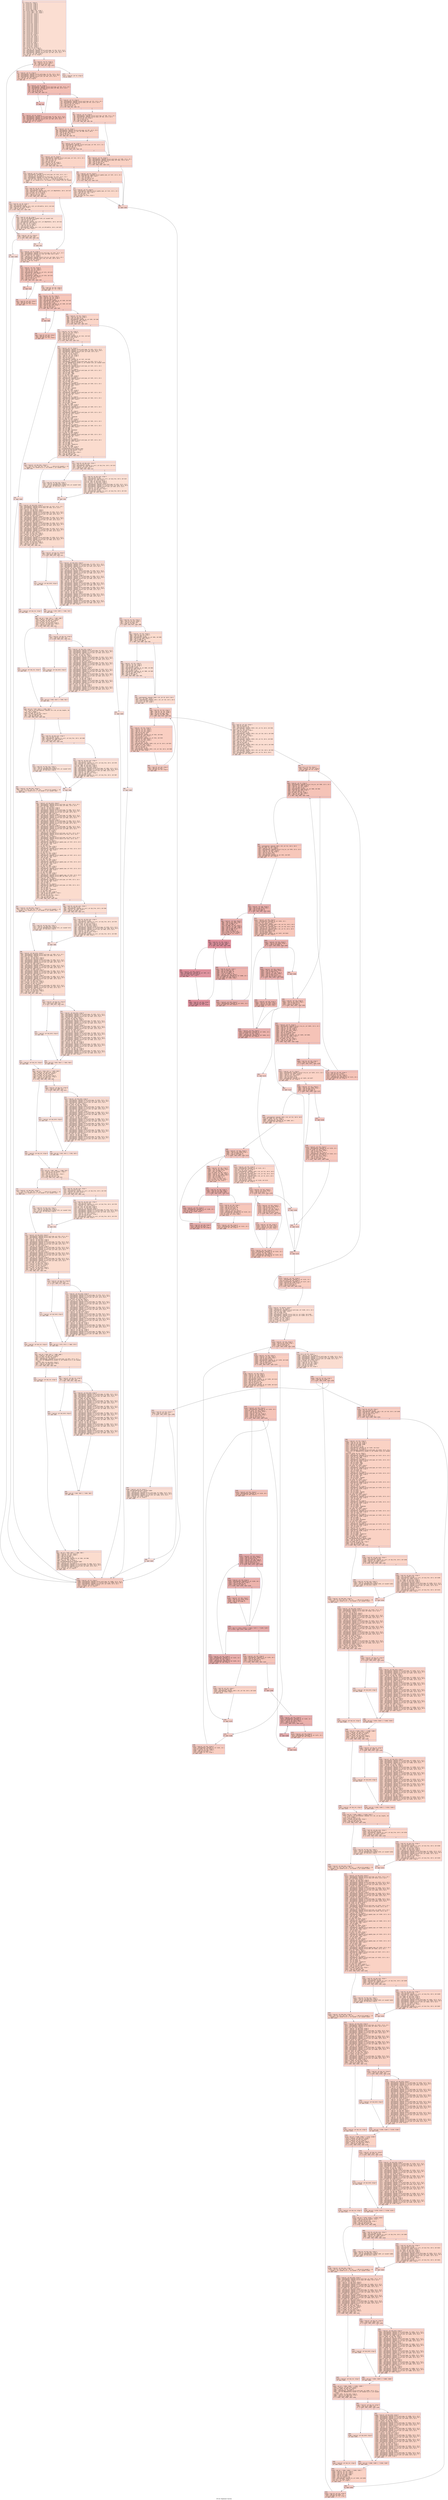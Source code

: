 digraph "CFG for 'Hyphenate' function" {
	label="CFG for 'Hyphenate' function";

	Node0x600000310b90 [shape=record,color="#3d50c3ff", style=filled, fillcolor="#f7b59970" fontname="Courier",label="{1:\l|  %2 = alloca ptr, align 8\l  %3 = alloca ptr, align 8\l  %4 = alloca ptr, align 8\l  %5 = alloca ptr, align 8\l  %6 = alloca ptr, align 8\l  %7 = alloca ptr, align 8\l  %8 = alloca i32, align 4\l  %9 = alloca [2050 x i8], align 1\l  %10 = alloca [2051 x i8], align 1\l  %11 = alloca [2051 x i8], align 1\l  %12 = alloca ptr, align 8\l  %13 = alloca ptr, align 8\l  %14 = alloca ptr, align 8\l  %15 = alloca ptr, align 8\l  %16 = alloca ptr, align 8\l  %17 = alloca ptr, align 8\l  %18 = alloca ptr, align 8\l  %19 = alloca ptr, align 8\l  %20 = alloca ptr, align 8\l  %21 = alloca i32, align 4\l  %22 = alloca i32, align 4\l  %23 = alloca i32, align 4\l  %24 = alloca i32, align 4\l  %25 = alloca i32, align 4\l  %26 = alloca i32, align 4\l  %27 = alloca i32, align 4\l  %28 = alloca i32, align 4\l  %29 = alloca ptr, align 8\l  %30 = alloca ptr, align 8\l  %31 = alloca i8, align 1\l  %32 = alloca i32, align 4\l  %33 = alloca i32, align 4\l  %34 = alloca ptr, align 8\l  %35 = alloca ptr, align 8\l  %36 = alloca ptr, align 8\l  %37 = alloca ptr, align 8\l  %38 = alloca i8, align 1\l  %39 = alloca i32, align 4\l  %40 = alloca i32, align 4\l  %41 = alloca ptr, align 8\l  %42 = alloca ptr, align 8\l  store ptr %0, ptr %2, align 8\l  %43 = load ptr, ptr %2, align 8\l  %44 = getelementptr inbounds %struct.word_type, ptr %43, i32 0, i32 0\l  %45 = getelementptr inbounds [2 x %struct.LIST], ptr %44, i64 0, i64 0\l  %46 = getelementptr inbounds %struct.LIST, ptr %45, i32 0, i32 1\l  %47 = load ptr, ptr %46, align 8\l  store ptr %47, ptr %3, align 8\l  br label %48\l}"];
	Node0x600000310b90 -> Node0x600000310d20[tooltip="1 -> 48\nProbability 100.00%" ];
	Node0x600000310d20 [shape=record,color="#3d50c3ff", style=filled, fillcolor="#f3947570" fontname="Courier",label="{48:\l|  %49 = load ptr, ptr %3, align 8\l  %50 = load ptr, ptr %2, align 8\l  %51 = icmp ne ptr %49, %50\l  br i1 %51, label %52, label %1973\l|{<s0>T|<s1>F}}"];
	Node0x600000310d20:s0 -> Node0x600000310d70[tooltip="48 -> 52\nProbability 96.88%" ];
	Node0x600000310d20:s1 -> Node0x60000030d770[tooltip="48 -> 1973\nProbability 3.12%" ];
	Node0x600000310d70 [shape=record,color="#3d50c3ff", style=filled, fillcolor="#f3947570" fontname="Courier",label="{52:\l|  %53 = load ptr, ptr %3, align 8\l  %54 = getelementptr inbounds %struct.word_type, ptr %53, i32 0, i32 0\l  %55 = getelementptr inbounds [2 x %struct.LIST], ptr %54, i64 0, i64 1\l  %56 = getelementptr inbounds %struct.LIST, ptr %55, i32 0, i32 0\l  %57 = load ptr, ptr %56, align 8\l  store ptr %57, ptr %4, align 8\l  br label %58\l}"];
	Node0x600000310d70 -> Node0x600000310dc0[tooltip="52 -> 58\nProbability 100.00%" ];
	Node0x600000310dc0 [shape=record,color="#3d50c3ff", style=filled, fillcolor="#e36c5570" fontname="Courier",label="{58:\l|  %59 = load ptr, ptr %4, align 8\l  %60 = getelementptr inbounds %struct.word_type, ptr %59, i32 0, i32 1\l  %61 = getelementptr inbounds %struct.anon, ptr %60, i32 0, i32 0\l  %62 = load i8, ptr %61, align 8\l  %63 = zext i8 %62 to i32\l  %64 = icmp eq i32 %63, 0\l  br i1 %64, label %65, label %72\l|{<s0>T|<s1>F}}"];
	Node0x600000310dc0:s0 -> Node0x600000310e10[tooltip="58 -> 65\nProbability 96.88%" ];
	Node0x600000310dc0:s1 -> Node0x600000310eb0[tooltip="58 -> 72\nProbability 3.12%" ];
	Node0x600000310e10 [shape=record,color="#3d50c3ff", style=filled, fillcolor="#e36c5570" fontname="Courier",label="{65:\l|  br label %66\l}"];
	Node0x600000310e10 -> Node0x600000310e60[tooltip="65 -> 66\nProbability 100.00%" ];
	Node0x600000310e60 [shape=record,color="#3d50c3ff", style=filled, fillcolor="#e36c5570" fontname="Courier",label="{66:\l|  %67 = load ptr, ptr %4, align 8\l  %68 = getelementptr inbounds %struct.word_type, ptr %67, i32 0, i32 0\l  %69 = getelementptr inbounds [2 x %struct.LIST], ptr %68, i64 0, i64 1\l  %70 = getelementptr inbounds %struct.LIST, ptr %69, i32 0, i32 0\l  %71 = load ptr, ptr %70, align 8\l  store ptr %71, ptr %4, align 8\l  br label %58\l}"];
	Node0x600000310e60 -> Node0x600000310dc0[tooltip="66 -> 58\nProbability 100.00%" ];
	Node0x600000310eb0 [shape=record,color="#3d50c3ff", style=filled, fillcolor="#f3947570" fontname="Courier",label="{72:\l|  %73 = load ptr, ptr %4, align 8\l  %74 = getelementptr inbounds %struct.word_type, ptr %73, i32 0, i32 1\l  %75 = getelementptr inbounds %struct.anon, ptr %74, i32 0, i32 0\l  %76 = load i8, ptr %75, align 8\l  %77 = zext i8 %76 to i32\l  %78 = icmp eq i32 %77, 11\l  br i1 %78, label %86, label %79\l|{<s0>T|<s1>F}}"];
	Node0x600000310eb0:s0 -> Node0x600000310f50[tooltip="72 -> 86\nProbability 50.00%" ];
	Node0x600000310eb0:s1 -> Node0x600000310f00[tooltip="72 -> 79\nProbability 50.00%" ];
	Node0x600000310f00 [shape=record,color="#3d50c3ff", style=filled, fillcolor="#f59c7d70" fontname="Courier",label="{79:\l|  %80 = load ptr, ptr %4, align 8\l  %81 = getelementptr inbounds %struct.word_type, ptr %80, i32 0, i32 1\l  %82 = getelementptr inbounds %struct.anon, ptr %81, i32 0, i32 0\l  %83 = load i8, ptr %82, align 8\l  %84 = zext i8 %83 to i32\l  %85 = icmp eq i32 %84, 12\l  br i1 %85, label %86, label %99\l|{<s0>T|<s1>F}}"];
	Node0x600000310f00:s0 -> Node0x600000310f50[tooltip="79 -> 86\nProbability 50.00%" ];
	Node0x600000310f00:s1 -> Node0x600000310ff0[tooltip="79 -> 99\nProbability 50.00%" ];
	Node0x600000310f50 [shape=record,color="#3d50c3ff", style=filled, fillcolor="#f4987a70" fontname="Courier",label="{86:\l|  %87 = load ptr, ptr %4, align 8\l  %88 = getelementptr inbounds %struct.word_type, ptr %87, i32 0, i32 4\l  %89 = getelementptr inbounds [4 x i8], ptr %88, i64 0, i64 0\l  %90 = load i8, ptr %89, align 8\l  %91 = zext i8 %90 to i32\l  %92 = icmp eq i32 %91, 0\l  br i1 %92, label %99, label %93\l|{<s0>T|<s1>F}}"];
	Node0x600000310f50:s0 -> Node0x600000310ff0[tooltip="86 -> 99\nProbability 37.50%" ];
	Node0x600000310f50:s1 -> Node0x600000310fa0[tooltip="86 -> 93\nProbability 62.50%" ];
	Node0x600000310fa0 [shape=record,color="#3d50c3ff", style=filled, fillcolor="#f59c7d70" fontname="Courier",label="{93:\l|  %94 = load ptr, ptr %4, align 8\l  %95 = getelementptr inbounds %struct.word_type, ptr %94, i32 0, i32 2\l  %96 = load i32, ptr %95, align 8\l  %97 = lshr i32 %96, 31\l  %98 = icmp ne i32 %97, 0\l  br i1 %98, label %120, label %99\l|{<s0>T|<s1>F}}"];
	Node0x600000310fa0:s0 -> Node0x600000311130[tooltip="93 -> 120\nProbability 62.50%" ];
	Node0x600000310fa0:s1 -> Node0x600000310ff0[tooltip="93 -> 99\nProbability 37.50%" ];
	Node0x600000310ff0 [shape=record,color="#3d50c3ff", style=filled, fillcolor="#f4987a70" fontname="Courier",label="{99:\l|  %100 = load ptr, ptr %4, align 8\l  %101 = getelementptr inbounds %struct.word_type, ptr %100, i32 0, i32 1\l  %102 = getelementptr inbounds %struct.anon, ptr %101, i32 0, i32 0\l  %103 = load i8, ptr %102, align 8\l  %104 = zext i8 %103 to i32\l  %105 = icmp eq i32 %104, 1\l  br i1 %105, label %106, label %119\l|{<s0>T|<s1>F}}"];
	Node0x600000310ff0:s0 -> Node0x600000311040[tooltip="99 -> 106\nProbability 50.00%" ];
	Node0x600000310ff0:s1 -> Node0x6000003110e0[tooltip="99 -> 119\nProbability 50.00%" ];
	Node0x600000311040 [shape=record,color="#3d50c3ff", style=filled, fillcolor="#f5a08170" fontname="Courier",label="{106:\l|  %107 = load ptr, ptr %4, align 8\l  %108 = getelementptr inbounds %struct.gapobj_type, ptr %107, i32 0, i32 3\l  %109 = load i16, ptr %108, align 4\l  %110 = lshr i16 %109, 13\l  %111 = zext i16 %110 to i32\l  %112 = icmp eq i32 %111, 2\l  br i1 %112, label %113, label %119\l|{<s0>T|<s1>F}}"];
	Node0x600000311040:s0 -> Node0x600000311090[tooltip="106 -> 113\nProbability 50.00%" ];
	Node0x600000311040:s1 -> Node0x6000003110e0[tooltip="106 -> 119\nProbability 50.00%" ];
	Node0x600000311090 [shape=record,color="#3d50c3ff", style=filled, fillcolor="#f7a88970" fontname="Courier",label="{113:\l|  %114 = load ptr, ptr %4, align 8\l  %115 = getelementptr inbounds %struct.gapobj_type, ptr %114, i32 0, i32 3\l  %116 = load i16, ptr %115, align 4\l  %117 = and i16 %116, -129\l  %118 = or i16 %117, 0\l  store i16 %118, ptr %115, align 4\l  br label %119\l}"];
	Node0x600000311090 -> Node0x6000003110e0[tooltip="113 -> 119\nProbability 100.00%" ];
	Node0x6000003110e0 [shape=record,color="#3d50c3ff", style=filled, fillcolor="#f4987a70" fontname="Courier",label="{119:\l|  br label %1967\l}"];
	Node0x6000003110e0 -> Node0x60000030d720[tooltip="119 -> 1967\nProbability 100.00%" ];
	Node0x600000311130 [shape=record,color="#3d50c3ff", style=filled, fillcolor="#f5a08170" fontname="Courier",label="{120:\l|  %121 = load ptr, ptr %4, align 8\l  %122 = getelementptr inbounds %struct.word_type, ptr %121, i32 0, i32 2\l  %123 = load i32, ptr %122, align 8\l  %124 = lshr i32 %123, 23\l  %125 = and i32 %124, 63\l  store i32 %125, ptr %8, align 4\l  %126 = load i32, ptr %8, align 4\l  %127 = icmp eq i32 %126, 0\l  br i1 %127, label %128, label %135\l|{<s0>T|<s1>F}}"];
	Node0x600000311130:s0 -> Node0x600000311180[tooltip="120 -> 128\nProbability 37.50%" ];
	Node0x600000311130:s1 -> Node0x6000003111d0[tooltip="120 -> 135\nProbability 62.50%" ];
	Node0x600000311180 [shape=record,color="#3d50c3ff", style=filled, fillcolor="#f7ac8e70" fontname="Courier",label="{128:\l|  %129 = load ptr, ptr %4, align 8\l  %130 = getelementptr inbounds %struct.word_type, ptr %129, i32 0, i32 1\l  %131 = load ptr, ptr %4, align 8\l  %132 = getelementptr inbounds %struct.word_type, ptr %131, i32 0, i32 4\l  %133 = getelementptr inbounds [4 x i8], ptr %132, i64 0, i64 0\l  %134 = call ptr (i32, i32, ptr, i32, ptr, ...) @Error(i32 noundef 36, i32\l... noundef 19, ptr noundef @.str, i32 noundef 1, ptr noundef %130, ptr noundef\l... %133)\l  br label %135\l}"];
	Node0x600000311180 -> Node0x6000003111d0[tooltip="128 -> 135\nProbability 100.00%" ];
	Node0x6000003111d0 [shape=record,color="#3d50c3ff", style=filled, fillcolor="#f5a08170" fontname="Courier",label="{135:\l|  %136 = load i32, ptr %8, align 4\l  %137 = zext i32 %136 to i64\l  %138 = getelementptr inbounds [64 x ptr], ptr @HyphTables, i64 0, i64 %137\l  %139 = load ptr, ptr %138, align 8\l  store ptr %139, ptr %7, align 8\l  %140 = load ptr, ptr %7, align 8\l  %141 = icmp eq ptr %140, null\l  br i1 %141, label %142, label %162\l|{<s0>T|<s1>F}}"];
	Node0x6000003111d0:s0 -> Node0x600000311220[tooltip="135 -> 142\nProbability 37.50%" ];
	Node0x6000003111d0:s1 -> Node0x6000003113b0[tooltip="135 -> 162\nProbability 62.50%" ];
	Node0x600000311220 [shape=record,color="#3d50c3ff", style=filled, fillcolor="#f7ac8e70" fontname="Courier",label="{142:\l|  %143 = load i32, ptr %8, align 4\l  %144 = zext i32 %143 to i64\l  %145 = getelementptr inbounds [64 x i32], ptr @TriedFile, i64 0, i64 %144\l  %146 = load i32, ptr %145, align 4\l  %147 = icmp ne i32 %146, 0\l  br i1 %147, label %157, label %148\l|{<s0>T|<s1>F}}"];
	Node0x600000311220:s0 -> Node0x6000003112c0[tooltip="142 -> 157\nProbability 62.50%" ];
	Node0x600000311220:s1 -> Node0x600000311270[tooltip="142 -> 148\nProbability 37.50%" ];
	Node0x600000311270 [shape=record,color="#3d50c3ff", style=filled, fillcolor="#f7b59970" fontname="Courier",label="{148:\l|  %149 = load i32, ptr %8, align 4\l  %150 = call ptr @TrieRead(i32 noundef %149, ptr noundef %28)\l  %151 = load i32, ptr %8, align 4\l  %152 = zext i32 %151 to i64\l  %153 = getelementptr inbounds [64 x ptr], ptr @HyphTables, i64 0, i64 %152\l  store ptr %150, ptr %153, align 8\l  store ptr %150, ptr %7, align 8\l  %154 = load i32, ptr %8, align 4\l  %155 = zext i32 %154 to i64\l  %156 = getelementptr inbounds [64 x i32], ptr @TriedFile, i64 0, i64 %155\l  store i32 1, ptr %156, align 4\l  br label %157\l}"];
	Node0x600000311270 -> Node0x6000003112c0[tooltip="148 -> 157\nProbability 100.00%" ];
	Node0x6000003112c0 [shape=record,color="#3d50c3ff", style=filled, fillcolor="#f7ac8e70" fontname="Courier",label="{157:\l|  %158 = load ptr, ptr %7, align 8\l  %159 = icmp eq ptr %158, null\l  br i1 %159, label %160, label %161\l|{<s0>T|<s1>F}}"];
	Node0x6000003112c0:s0 -> Node0x600000311310[tooltip="157 -> 160\nProbability 37.50%" ];
	Node0x6000003112c0:s1 -> Node0x600000311360[tooltip="157 -> 161\nProbability 62.50%" ];
	Node0x600000311310 [shape=record,color="#3d50c3ff", style=filled, fillcolor="#f7b59970" fontname="Courier",label="{160:\l|  br label %1967\l}"];
	Node0x600000311310 -> Node0x60000030d720[tooltip="160 -> 1967\nProbability 100.00%" ];
	Node0x600000311360 [shape=record,color="#3d50c3ff", style=filled, fillcolor="#f7af9170" fontname="Courier",label="{161:\l|  br label %162\l}"];
	Node0x600000311360 -> Node0x6000003113b0[tooltip="161 -> 162\nProbability 100.00%" ];
	Node0x6000003113b0 [shape=record,color="#3d50c3ff", style=filled, fillcolor="#f6a38570" fontname="Courier",label="{162:\l|  %163 = load ptr, ptr %4, align 8\l  %164 = getelementptr inbounds %struct.word_type, ptr %163, i32 0, i32 4\l  %165 = getelementptr inbounds [4 x i8], ptr %164, i64 0, i64 0\l  store ptr %165, ptr %13, align 8\l  %166 = load ptr, ptr %7, align 8\l  %167 = getelementptr inbounds %struct.trie_rec, ptr %166, i32 0, i32 2\l  %168 = getelementptr inbounds [256 x i8], ptr %167, i64 0, i64 0\l  store ptr %168, ptr %12, align 8\l  store i32 0, ptr %21, align 4\l  br label %169\l}"];
	Node0x6000003113b0 -> Node0x600000311400[tooltip="162 -> 169\nProbability 100.00%" ];
	Node0x600000311400 [shape=record,color="#3d50c3ff", style=filled, fillcolor="#ec7f6370" fontname="Courier",label="{169:\l|  %170 = load ptr, ptr %12, align 8\l  %171 = load ptr, ptr %13, align 8\l  %172 = load i32, ptr %21, align 4\l  %173 = sext i32 %172 to i64\l  %174 = getelementptr inbounds i8, ptr %171, i64 %173\l  %175 = load i8, ptr %174, align 1\l  %176 = zext i8 %175 to i64\l  %177 = getelementptr inbounds i8, ptr %170, i64 %176\l  %178 = load i8, ptr %177, align 1\l  %179 = zext i8 %178 to i32\l  %180 = icmp eq i32 %179, 1\l  br i1 %180, label %181, label %185\l|{<s0>T|<s1>F}}"];
	Node0x600000311400:s0 -> Node0x600000311450[tooltip="169 -> 181\nProbability 96.88%" ];
	Node0x600000311400:s1 -> Node0x6000003114f0[tooltip="169 -> 185\nProbability 3.12%" ];
	Node0x600000311450 [shape=record,color="#3d50c3ff", style=filled, fillcolor="#ec7f6370" fontname="Courier",label="{181:\l|  br label %182\l}"];
	Node0x600000311450 -> Node0x6000003114a0[tooltip="181 -> 182\nProbability 100.00%" ];
	Node0x6000003114a0 [shape=record,color="#3d50c3ff", style=filled, fillcolor="#ec7f6370" fontname="Courier",label="{182:\l|  %183 = load i32, ptr %21, align 4\l  %184 = add nsw i32 %183, 1\l  store i32 %184, ptr %21, align 4\l  br label %169\l}"];
	Node0x6000003114a0 -> Node0x600000311400[tooltip="182 -> 169\nProbability 100.00%" ];
	Node0x6000003114f0 [shape=record,color="#3d50c3ff", style=filled, fillcolor="#f6a38570" fontname="Courier",label="{185:\l|  %186 = load i32, ptr %21, align 4\l  store i32 %186, ptr %22, align 4\l  br label %187\l}"];
	Node0x6000003114f0 -> Node0x600000311540[tooltip="185 -> 187\nProbability 100.00%" ];
	Node0x600000311540 [shape=record,color="#3d50c3ff", style=filled, fillcolor="#ec7f6370" fontname="Courier",label="{187:\l|  %188 = load ptr, ptr %12, align 8\l  %189 = load ptr, ptr %13, align 8\l  %190 = load i32, ptr %22, align 4\l  %191 = sext i32 %190 to i64\l  %192 = getelementptr inbounds i8, ptr %189, i64 %191\l  %193 = load i8, ptr %192, align 1\l  %194 = zext i8 %193 to i64\l  %195 = getelementptr inbounds i8, ptr %188, i64 %194\l  %196 = load i8, ptr %195, align 1\l  %197 = zext i8 %196 to i32\l  %198 = icmp sgt i32 %197, 1\l  br i1 %198, label %199, label %203\l|{<s0>T|<s1>F}}"];
	Node0x600000311540:s0 -> Node0x600000311590[tooltip="187 -> 199\nProbability 96.88%" ];
	Node0x600000311540:s1 -> Node0x600000311630[tooltip="187 -> 203\nProbability 3.12%" ];
	Node0x600000311590 [shape=record,color="#3d50c3ff", style=filled, fillcolor="#ec7f6370" fontname="Courier",label="{199:\l|  br label %200\l}"];
	Node0x600000311590 -> Node0x6000003115e0[tooltip="199 -> 200\nProbability 100.00%" ];
	Node0x6000003115e0 [shape=record,color="#3d50c3ff", style=filled, fillcolor="#ec7f6370" fontname="Courier",label="{200:\l|  %201 = load i32, ptr %22, align 4\l  %202 = add nsw i32 %201, 1\l  store i32 %202, ptr %22, align 4\l  br label %187\l}"];
	Node0x6000003115e0 -> Node0x600000311540[tooltip="200 -> 187\nProbability 100.00%" ];
	Node0x600000311630 [shape=record,color="#3d50c3ff", style=filled, fillcolor="#f6a38570" fontname="Courier",label="{203:\l|  %204 = load ptr, ptr %13, align 8\l  %205 = load i32, ptr %22, align 4\l  %206 = sext i32 %205 to i64\l  %207 = getelementptr inbounds i8, ptr %204, i64 %206\l  %208 = load i8, ptr %207, align 1\l  %209 = zext i8 %208 to i32\l  %210 = icmp eq i32 %209, 45\l  br i1 %210, label %211, label %874\l|{<s0>T|<s1>F}}"];
	Node0x600000311630:s0 -> Node0x600000311680[tooltip="203 -> 211\nProbability 50.00%" ];
	Node0x600000311630:s1 -> Node0x600000312a30[tooltip="203 -> 874\nProbability 50.00%" ];
	Node0x600000311680 [shape=record,color="#3d50c3ff", style=filled, fillcolor="#f7ac8e70" fontname="Courier",label="{211:\l|  %212 = load ptr, ptr %13, align 8\l  %213 = load i32, ptr %22, align 4\l  %214 = add nsw i32 %213, 1\l  %215 = sext i32 %214 to i64\l  %216 = getelementptr inbounds i8, ptr %212, i64 %215\l  %217 = load i8, ptr %216, align 1\l  %218 = zext i8 %217 to i32\l  %219 = icmp eq i32 %218, 0\l  br i1 %219, label %220, label %221\l|{<s0>T|<s1>F}}"];
	Node0x600000311680:s0 -> Node0x6000003116d0[tooltip="211 -> 220\nProbability 37.50%" ];
	Node0x600000311680:s1 -> Node0x600000311720[tooltip="211 -> 221\nProbability 62.50%" ];
	Node0x6000003116d0 [shape=record,color="#3d50c3ff", style=filled, fillcolor="#f7b39670" fontname="Courier",label="{220:\l|  br label %1967\l}"];
	Node0x6000003116d0 -> Node0x60000030d720[tooltip="220 -> 1967\nProbability 100.00%" ];
	Node0x600000311720 [shape=record,color="#3d50c3ff", style=filled, fillcolor="#f7af9170" fontname="Courier",label="{221:\l|  %222 = load ptr, ptr %3, align 8\l  %223 = getelementptr inbounds %struct.word_type, ptr %222, i32 0, i32 0\l  %224 = getelementptr inbounds [2 x %struct.LIST], ptr %223, i64 0, i64 0\l  %225 = getelementptr inbounds %struct.LIST, ptr %224, i32 0, i32 1\l  %226 = load ptr, ptr %225, align 8\l  store ptr %226, ptr %6, align 8\l  %227 = load ptr, ptr %13, align 8\l  %228 = load i32, ptr %22, align 4\l  %229 = add nsw i32 %228, 1\l  %230 = sext i32 %229 to i64\l  %231 = getelementptr inbounds i8, ptr %227, i64 %230\l  %232 = load ptr, ptr %4, align 8\l  %233 = getelementptr inbounds %struct.word_type, ptr %232, i32 0, i32 1\l  %234 = call ptr @MakeWord(i32 noundef 11, ptr noundef %231, ptr noundef %233)\l  store ptr %234, ptr %5, align 8\l  %235 = load ptr, ptr %4, align 8\l  %236 = getelementptr inbounds %struct.word_type, ptr %235, i32 0, i32 2\l  %237 = load i32, ptr %236, align 8\l  %238 = and i32 %237, 4095\l  %239 = load ptr, ptr %5, align 8\l  %240 = getelementptr inbounds %struct.word_type, ptr %239, i32 0, i32 2\l  %241 = load i32, ptr %240, align 8\l  %242 = and i32 %238, 4095\l  %243 = and i32 %241, -4096\l  %244 = or i32 %243, %242\l  store i32 %244, ptr %240, align 8\l  %245 = load ptr, ptr %4, align 8\l  %246 = getelementptr inbounds %struct.word_type, ptr %245, i32 0, i32 2\l  %247 = load i32, ptr %246, align 8\l  %248 = lshr i32 %247, 12\l  %249 = and i32 %248, 1023\l  %250 = load ptr, ptr %5, align 8\l  %251 = getelementptr inbounds %struct.word_type, ptr %250, i32 0, i32 2\l  %252 = load i32, ptr %251, align 8\l  %253 = and i32 %249, 1023\l  %254 = shl i32 %253, 12\l  %255 = and i32 %252, -4190209\l  %256 = or i32 %255, %254\l  store i32 %256, ptr %251, align 8\l  %257 = load ptr, ptr %4, align 8\l  %258 = getelementptr inbounds %struct.word_type, ptr %257, i32 0, i32 2\l  %259 = load i32, ptr %258, align 8\l  %260 = lshr i32 %259, 22\l  %261 = and i32 %260, 1\l  %262 = load ptr, ptr %5, align 8\l  %263 = getelementptr inbounds %struct.word_type, ptr %262, i32 0, i32 2\l  %264 = load i32, ptr %263, align 8\l  %265 = and i32 %261, 1\l  %266 = shl i32 %265, 22\l  %267 = and i32 %264, -4194305\l  %268 = or i32 %267, %266\l  store i32 %268, ptr %263, align 8\l  %269 = load ptr, ptr %4, align 8\l  %270 = getelementptr inbounds %struct.word_type, ptr %269, i32 0, i32 2\l  %271 = load i32, ptr %270, align 8\l  %272 = lshr i32 %271, 23\l  %273 = and i32 %272, 63\l  %274 = load ptr, ptr %5, align 8\l  %275 = getelementptr inbounds %struct.word_type, ptr %274, i32 0, i32 2\l  %276 = load i32, ptr %275, align 8\l  %277 = and i32 %273, 63\l  %278 = shl i32 %277, 23\l  %279 = and i32 %276, -528482305\l  %280 = or i32 %279, %278\l  store i32 %280, ptr %275, align 8\l  %281 = load ptr, ptr %4, align 8\l  %282 = getelementptr inbounds %struct.word_type, ptr %281, i32 0, i32 2\l  %283 = load i32, ptr %282, align 8\l  %284 = lshr i32 %283, 31\l  %285 = load ptr, ptr %5, align 8\l  %286 = getelementptr inbounds %struct.word_type, ptr %285, i32 0, i32 2\l  %287 = load i32, ptr %286, align 8\l  %288 = and i32 %284, 1\l  %289 = shl i32 %288, 31\l  %290 = and i32 %287, 2147483647\l  %291 = or i32 %290, %289\l  store i32 %291, ptr %286, align 8\l  %292 = load ptr, ptr %4, align 8\l  %293 = getelementptr inbounds %struct.word_type, ptr %292, i32 0, i32 2\l  %294 = load i32, ptr %293, align 8\l  %295 = lshr i32 %294, 29\l  %296 = and i32 %295, 3\l  %297 = load ptr, ptr %5, align 8\l  %298 = getelementptr inbounds %struct.word_type, ptr %297, i32 0, i32 2\l  %299 = load i32, ptr %298, align 8\l  %300 = and i32 %296, 3\l  %301 = shl i32 %300, 29\l  %302 = and i32 %299, -1610612737\l  %303 = or i32 %302, %301\l  store i32 %303, ptr %298, align 8\l  %304 = load ptr, ptr %5, align 8\l  call void @FontWordSize(ptr noundef %304)\l  %305 = load i8, ptr @zz_lengths, align 1\l  %306 = zext i8 %305 to i32\l  store i32 %306, ptr @zz_size, align 4\l  %307 = sext i32 %306 to i64\l  %308 = icmp uge i64 %307, 265\l  br i1 %308, label %309, label %312\l|{<s0>T|<s1>F}}"];
	Node0x600000311720:s0 -> Node0x600000311770[tooltip="221 -> 309\nProbability 50.00%" ];
	Node0x600000311720:s1 -> Node0x6000003117c0[tooltip="221 -> 312\nProbability 50.00%" ];
	Node0x600000311770 [shape=record,color="#3d50c3ff", style=filled, fillcolor="#f7b59970" fontname="Courier",label="{309:\l|  %310 = load ptr, ptr @no_fpos, align 8\l  %311 = call ptr (i32, i32, ptr, i32, ptr, ...) @Error(i32 noundef 1, i32\l... noundef 1, ptr noundef @.str.1, i32 noundef 1, ptr noundef %310)\l  br label %336\l}"];
	Node0x600000311770 -> Node0x600000311900[tooltip="309 -> 336\nProbability 100.00%" ];
	Node0x6000003117c0 [shape=record,color="#3d50c3ff", style=filled, fillcolor="#f7b59970" fontname="Courier",label="{312:\l|  %313 = load i32, ptr @zz_size, align 4\l  %314 = sext i32 %313 to i64\l  %315 = getelementptr inbounds [0 x ptr], ptr @zz_free, i64 0, i64 %314\l  %316 = load ptr, ptr %315, align 8\l  %317 = icmp eq ptr %316, null\l  br i1 %317, label %318, label %322\l|{<s0>T|<s1>F}}"];
	Node0x6000003117c0:s0 -> Node0x600000311810[tooltip="312 -> 318\nProbability 37.50%" ];
	Node0x6000003117c0:s1 -> Node0x600000311860[tooltip="312 -> 322\nProbability 62.50%" ];
	Node0x600000311810 [shape=record,color="#3d50c3ff", style=filled, fillcolor="#f7bca170" fontname="Courier",label="{318:\l|  %319 = load i32, ptr @zz_size, align 4\l  %320 = load ptr, ptr @no_fpos, align 8\l  %321 = call ptr @GetMemory(i32 noundef %319, ptr noundef %320)\l  store ptr %321, ptr @zz_hold, align 8\l  br label %335\l}"];
	Node0x600000311810 -> Node0x6000003118b0[tooltip="318 -> 335\nProbability 100.00%" ];
	Node0x600000311860 [shape=record,color="#3d50c3ff", style=filled, fillcolor="#f7b99e70" fontname="Courier",label="{322:\l|  %323 = load i32, ptr @zz_size, align 4\l  %324 = sext i32 %323 to i64\l  %325 = getelementptr inbounds [0 x ptr], ptr @zz_free, i64 0, i64 %324\l  %326 = load ptr, ptr %325, align 8\l  store ptr %326, ptr @zz_hold, align 8\l  store ptr %326, ptr @zz_hold, align 8\l  %327 = load ptr, ptr @zz_hold, align 8\l  %328 = getelementptr inbounds %struct.word_type, ptr %327, i32 0, i32 0\l  %329 = getelementptr inbounds [2 x %struct.LIST], ptr %328, i64 0, i64 0\l  %330 = getelementptr inbounds %struct.LIST, ptr %329, i32 0, i32 0\l  %331 = load ptr, ptr %330, align 8\l  %332 = load i32, ptr @zz_size, align 4\l  %333 = sext i32 %332 to i64\l  %334 = getelementptr inbounds [0 x ptr], ptr @zz_free, i64 0, i64 %333\l  store ptr %331, ptr %334, align 8\l  br label %335\l}"];
	Node0x600000311860 -> Node0x6000003118b0[tooltip="322 -> 335\nProbability 100.00%" ];
	Node0x6000003118b0 [shape=record,color="#3d50c3ff", style=filled, fillcolor="#f7b59970" fontname="Courier",label="{335:\l|  br label %336\l}"];
	Node0x6000003118b0 -> Node0x600000311900[tooltip="335 -> 336\nProbability 100.00%" ];
	Node0x600000311900 [shape=record,color="#3d50c3ff", style=filled, fillcolor="#f7af9170" fontname="Courier",label="{336:\l|  %337 = load ptr, ptr @zz_hold, align 8\l  %338 = getelementptr inbounds %struct.word_type, ptr %337, i32 0, i32 1\l  %339 = getelementptr inbounds %struct.anon, ptr %338, i32 0, i32 0\l  store i8 0, ptr %339, align 8\l  %340 = load ptr, ptr @zz_hold, align 8\l  %341 = load ptr, ptr @zz_hold, align 8\l  %342 = getelementptr inbounds %struct.word_type, ptr %341, i32 0, i32 0\l  %343 = getelementptr inbounds [2 x %struct.LIST], ptr %342, i64 0, i64 1\l  %344 = getelementptr inbounds %struct.LIST, ptr %343, i32 0, i32 1\l  store ptr %340, ptr %344, align 8\l  %345 = load ptr, ptr @zz_hold, align 8\l  %346 = getelementptr inbounds %struct.word_type, ptr %345, i32 0, i32 0\l  %347 = getelementptr inbounds [2 x %struct.LIST], ptr %346, i64 0, i64 1\l  %348 = getelementptr inbounds %struct.LIST, ptr %347, i32 0, i32 0\l  store ptr %340, ptr %348, align 8\l  %349 = load ptr, ptr @zz_hold, align 8\l  %350 = getelementptr inbounds %struct.word_type, ptr %349, i32 0, i32 0\l  %351 = getelementptr inbounds [2 x %struct.LIST], ptr %350, i64 0, i64 0\l  %352 = getelementptr inbounds %struct.LIST, ptr %351, i32 0, i32 1\l  store ptr %340, ptr %352, align 8\l  %353 = load ptr, ptr @zz_hold, align 8\l  %354 = getelementptr inbounds %struct.word_type, ptr %353, i32 0, i32 0\l  %355 = getelementptr inbounds [2 x %struct.LIST], ptr %354, i64 0, i64 0\l  %356 = getelementptr inbounds %struct.LIST, ptr %355, i32 0, i32 0\l  store ptr %340, ptr %356, align 8\l  store ptr %340, ptr @xx_link, align 8\l  %357 = load ptr, ptr @xx_link, align 8\l  store ptr %357, ptr @zz_res, align 8\l  %358 = load ptr, ptr %3, align 8\l  %359 = getelementptr inbounds %struct.word_type, ptr %358, i32 0, i32 0\l  %360 = getelementptr inbounds [2 x %struct.LIST], ptr %359, i64 0, i64 0\l  %361 = getelementptr inbounds %struct.LIST, ptr %360, i32 0, i32 1\l  %362 = load ptr, ptr %361, align 8\l  store ptr %362, ptr @zz_hold, align 8\l  %363 = load ptr, ptr @zz_hold, align 8\l  %364 = icmp eq ptr %363, null\l  br i1 %364, label %365, label %367\l|{<s0>T|<s1>F}}"];
	Node0x600000311900:s0 -> Node0x600000311950[tooltip="336 -> 365\nProbability 37.50%" ];
	Node0x600000311900:s1 -> Node0x6000003119a0[tooltip="336 -> 367\nProbability 62.50%" ];
	Node0x600000311950 [shape=record,color="#3d50c3ff", style=filled, fillcolor="#f7b59970" fontname="Courier",label="{365:\l|  %366 = load ptr, ptr @zz_res, align 8\l  br label %408\l}"];
	Node0x600000311950 -> Node0x600000311ae0[tooltip="365 -> 408\nProbability 100.00%" ];
	Node0x6000003119a0 [shape=record,color="#3d50c3ff", style=filled, fillcolor="#f7b39670" fontname="Courier",label="{367:\l|  %368 = load ptr, ptr @zz_res, align 8\l  %369 = icmp eq ptr %368, null\l  br i1 %369, label %370, label %372\l|{<s0>T|<s1>F}}"];
	Node0x6000003119a0:s0 -> Node0x6000003119f0[tooltip="367 -> 370\nProbability 37.50%" ];
	Node0x6000003119a0:s1 -> Node0x600000311a40[tooltip="367 -> 372\nProbability 62.50%" ];
	Node0x6000003119f0 [shape=record,color="#3d50c3ff", style=filled, fillcolor="#f7bca170" fontname="Courier",label="{370:\l|  %371 = load ptr, ptr @zz_hold, align 8\l  br label %406\l}"];
	Node0x6000003119f0 -> Node0x600000311a90[tooltip="370 -> 406\nProbability 100.00%" ];
	Node0x600000311a40 [shape=record,color="#3d50c3ff", style=filled, fillcolor="#f7b59970" fontname="Courier",label="{372:\l|  %373 = load ptr, ptr @zz_hold, align 8\l  %374 = getelementptr inbounds %struct.word_type, ptr %373, i32 0, i32 0\l  %375 = getelementptr inbounds [2 x %struct.LIST], ptr %374, i64 0, i64 0\l  %376 = getelementptr inbounds %struct.LIST, ptr %375, i32 0, i32 0\l  %377 = load ptr, ptr %376, align 8\l  store ptr %377, ptr @zz_tmp, align 8\l  %378 = load ptr, ptr @zz_res, align 8\l  %379 = getelementptr inbounds %struct.word_type, ptr %378, i32 0, i32 0\l  %380 = getelementptr inbounds [2 x %struct.LIST], ptr %379, i64 0, i64 0\l  %381 = getelementptr inbounds %struct.LIST, ptr %380, i32 0, i32 0\l  %382 = load ptr, ptr %381, align 8\l  %383 = load ptr, ptr @zz_hold, align 8\l  %384 = getelementptr inbounds %struct.word_type, ptr %383, i32 0, i32 0\l  %385 = getelementptr inbounds [2 x %struct.LIST], ptr %384, i64 0, i64 0\l  %386 = getelementptr inbounds %struct.LIST, ptr %385, i32 0, i32 0\l  store ptr %382, ptr %386, align 8\l  %387 = load ptr, ptr @zz_hold, align 8\l  %388 = load ptr, ptr @zz_res, align 8\l  %389 = getelementptr inbounds %struct.word_type, ptr %388, i32 0, i32 0\l  %390 = getelementptr inbounds [2 x %struct.LIST], ptr %389, i64 0, i64 0\l  %391 = getelementptr inbounds %struct.LIST, ptr %390, i32 0, i32 0\l  %392 = load ptr, ptr %391, align 8\l  %393 = getelementptr inbounds %struct.word_type, ptr %392, i32 0, i32 0\l  %394 = getelementptr inbounds [2 x %struct.LIST], ptr %393, i64 0, i64 0\l  %395 = getelementptr inbounds %struct.LIST, ptr %394, i32 0, i32 1\l  store ptr %387, ptr %395, align 8\l  %396 = load ptr, ptr @zz_tmp, align 8\l  %397 = load ptr, ptr @zz_res, align 8\l  %398 = getelementptr inbounds %struct.word_type, ptr %397, i32 0, i32 0\l  %399 = getelementptr inbounds [2 x %struct.LIST], ptr %398, i64 0, i64 0\l  %400 = getelementptr inbounds %struct.LIST, ptr %399, i32 0, i32 0\l  store ptr %396, ptr %400, align 8\l  %401 = load ptr, ptr @zz_res, align 8\l  %402 = load ptr, ptr @zz_tmp, align 8\l  %403 = getelementptr inbounds %struct.word_type, ptr %402, i32 0, i32 0\l  %404 = getelementptr inbounds [2 x %struct.LIST], ptr %403, i64 0, i64 0\l  %405 = getelementptr inbounds %struct.LIST, ptr %404, i32 0, i32 1\l  store ptr %401, ptr %405, align 8\l  br label %406\l}"];
	Node0x600000311a40 -> Node0x600000311a90[tooltip="372 -> 406\nProbability 100.00%" ];
	Node0x600000311a90 [shape=record,color="#3d50c3ff", style=filled, fillcolor="#f7b39670" fontname="Courier",label="{406:\l|  %407 = phi ptr [ %371, %370 ], [ %401, %372 ]\l  br label %408\l}"];
	Node0x600000311a90 -> Node0x600000311ae0[tooltip="406 -> 408\nProbability 100.00%" ];
	Node0x600000311ae0 [shape=record,color="#3d50c3ff", style=filled, fillcolor="#f7af9170" fontname="Courier",label="{408:\l|  %409 = phi ptr [ %366, %365 ], [ %407, %406 ]\l  %410 = load ptr, ptr @xx_link, align 8\l  store ptr %410, ptr @zz_res, align 8\l  %411 = load ptr, ptr %5, align 8\l  store ptr %411, ptr @zz_hold, align 8\l  %412 = load ptr, ptr @zz_hold, align 8\l  %413 = icmp eq ptr %412, null\l  br i1 %413, label %414, label %416\l|{<s0>T|<s1>F}}"];
	Node0x600000311ae0:s0 -> Node0x600000311b30[tooltip="408 -> 414\nProbability 37.50%" ];
	Node0x600000311ae0:s1 -> Node0x600000311b80[tooltip="408 -> 416\nProbability 62.50%" ];
	Node0x600000311b30 [shape=record,color="#3d50c3ff", style=filled, fillcolor="#f7b59970" fontname="Courier",label="{414:\l|  %415 = load ptr, ptr @zz_res, align 8\l  br label %457\l}"];
	Node0x600000311b30 -> Node0x600000311cc0[tooltip="414 -> 457\nProbability 100.00%" ];
	Node0x600000311b80 [shape=record,color="#3d50c3ff", style=filled, fillcolor="#f7b39670" fontname="Courier",label="{416:\l|  %417 = load ptr, ptr @zz_res, align 8\l  %418 = icmp eq ptr %417, null\l  br i1 %418, label %419, label %421\l|{<s0>T|<s1>F}}"];
	Node0x600000311b80:s0 -> Node0x600000311bd0[tooltip="416 -> 419\nProbability 37.50%" ];
	Node0x600000311b80:s1 -> Node0x600000311c20[tooltip="416 -> 421\nProbability 62.50%" ];
	Node0x600000311bd0 [shape=record,color="#3d50c3ff", style=filled, fillcolor="#f7bca170" fontname="Courier",label="{419:\l|  %420 = load ptr, ptr @zz_hold, align 8\l  br label %455\l}"];
	Node0x600000311bd0 -> Node0x600000311c70[tooltip="419 -> 455\nProbability 100.00%" ];
	Node0x600000311c20 [shape=record,color="#3d50c3ff", style=filled, fillcolor="#f7b59970" fontname="Courier",label="{421:\l|  %422 = load ptr, ptr @zz_hold, align 8\l  %423 = getelementptr inbounds %struct.word_type, ptr %422, i32 0, i32 0\l  %424 = getelementptr inbounds [2 x %struct.LIST], ptr %423, i64 0, i64 1\l  %425 = getelementptr inbounds %struct.LIST, ptr %424, i32 0, i32 0\l  %426 = load ptr, ptr %425, align 8\l  store ptr %426, ptr @zz_tmp, align 8\l  %427 = load ptr, ptr @zz_res, align 8\l  %428 = getelementptr inbounds %struct.word_type, ptr %427, i32 0, i32 0\l  %429 = getelementptr inbounds [2 x %struct.LIST], ptr %428, i64 0, i64 1\l  %430 = getelementptr inbounds %struct.LIST, ptr %429, i32 0, i32 0\l  %431 = load ptr, ptr %430, align 8\l  %432 = load ptr, ptr @zz_hold, align 8\l  %433 = getelementptr inbounds %struct.word_type, ptr %432, i32 0, i32 0\l  %434 = getelementptr inbounds [2 x %struct.LIST], ptr %433, i64 0, i64 1\l  %435 = getelementptr inbounds %struct.LIST, ptr %434, i32 0, i32 0\l  store ptr %431, ptr %435, align 8\l  %436 = load ptr, ptr @zz_hold, align 8\l  %437 = load ptr, ptr @zz_res, align 8\l  %438 = getelementptr inbounds %struct.word_type, ptr %437, i32 0, i32 0\l  %439 = getelementptr inbounds [2 x %struct.LIST], ptr %438, i64 0, i64 1\l  %440 = getelementptr inbounds %struct.LIST, ptr %439, i32 0, i32 0\l  %441 = load ptr, ptr %440, align 8\l  %442 = getelementptr inbounds %struct.word_type, ptr %441, i32 0, i32 0\l  %443 = getelementptr inbounds [2 x %struct.LIST], ptr %442, i64 0, i64 1\l  %444 = getelementptr inbounds %struct.LIST, ptr %443, i32 0, i32 1\l  store ptr %436, ptr %444, align 8\l  %445 = load ptr, ptr @zz_tmp, align 8\l  %446 = load ptr, ptr @zz_res, align 8\l  %447 = getelementptr inbounds %struct.word_type, ptr %446, i32 0, i32 0\l  %448 = getelementptr inbounds [2 x %struct.LIST], ptr %447, i64 0, i64 1\l  %449 = getelementptr inbounds %struct.LIST, ptr %448, i32 0, i32 0\l  store ptr %445, ptr %449, align 8\l  %450 = load ptr, ptr @zz_res, align 8\l  %451 = load ptr, ptr @zz_tmp, align 8\l  %452 = getelementptr inbounds %struct.word_type, ptr %451, i32 0, i32 0\l  %453 = getelementptr inbounds [2 x %struct.LIST], ptr %452, i64 0, i64 1\l  %454 = getelementptr inbounds %struct.LIST, ptr %453, i32 0, i32 1\l  store ptr %450, ptr %454, align 8\l  br label %455\l}"];
	Node0x600000311c20 -> Node0x600000311c70[tooltip="421 -> 455\nProbability 100.00%" ];
	Node0x600000311c70 [shape=record,color="#3d50c3ff", style=filled, fillcolor="#f7b39670" fontname="Courier",label="{455:\l|  %456 = phi ptr [ %420, %419 ], [ %450, %421 ]\l  br label %457\l}"];
	Node0x600000311c70 -> Node0x600000311cc0[tooltip="455 -> 457\nProbability 100.00%" ];
	Node0x600000311cc0 [shape=record,color="#3d50c3ff", style=filled, fillcolor="#f7af9170" fontname="Courier",label="{457:\l|  %458 = phi ptr [ %415, %414 ], [ %456, %455 ]\l  %459 = load i8, ptr getelementptr inbounds ([0 x i8], ptr @zz_lengths, i64\l... 0, i64 1), align 1\l  %460 = zext i8 %459 to i32\l  store i32 %460, ptr @zz_size, align 4\l  %461 = sext i32 %460 to i64\l  %462 = icmp uge i64 %461, 265\l  br i1 %462, label %463, label %466\l|{<s0>T|<s1>F}}"];
	Node0x600000311cc0:s0 -> Node0x600000311d10[tooltip="457 -> 463\nProbability 50.00%" ];
	Node0x600000311cc0:s1 -> Node0x600000311d60[tooltip="457 -> 466\nProbability 50.00%" ];
	Node0x600000311d10 [shape=record,color="#3d50c3ff", style=filled, fillcolor="#f7b59970" fontname="Courier",label="{463:\l|  %464 = load ptr, ptr @no_fpos, align 8\l  %465 = call ptr (i32, i32, ptr, i32, ptr, ...) @Error(i32 noundef 1, i32\l... noundef 1, ptr noundef @.str.1, i32 noundef 1, ptr noundef %464)\l  br label %490\l}"];
	Node0x600000311d10 -> Node0x600000311ea0[tooltip="463 -> 490\nProbability 100.00%" ];
	Node0x600000311d60 [shape=record,color="#3d50c3ff", style=filled, fillcolor="#f7b59970" fontname="Courier",label="{466:\l|  %467 = load i32, ptr @zz_size, align 4\l  %468 = sext i32 %467 to i64\l  %469 = getelementptr inbounds [0 x ptr], ptr @zz_free, i64 0, i64 %468\l  %470 = load ptr, ptr %469, align 8\l  %471 = icmp eq ptr %470, null\l  br i1 %471, label %472, label %476\l|{<s0>T|<s1>F}}"];
	Node0x600000311d60:s0 -> Node0x600000311db0[tooltip="466 -> 472\nProbability 37.50%" ];
	Node0x600000311d60:s1 -> Node0x600000311e00[tooltip="466 -> 476\nProbability 62.50%" ];
	Node0x600000311db0 [shape=record,color="#3d50c3ff", style=filled, fillcolor="#f7bca170" fontname="Courier",label="{472:\l|  %473 = load i32, ptr @zz_size, align 4\l  %474 = load ptr, ptr @no_fpos, align 8\l  %475 = call ptr @GetMemory(i32 noundef %473, ptr noundef %474)\l  store ptr %475, ptr @zz_hold, align 8\l  br label %489\l}"];
	Node0x600000311db0 -> Node0x600000311e50[tooltip="472 -> 489\nProbability 100.00%" ];
	Node0x600000311e00 [shape=record,color="#3d50c3ff", style=filled, fillcolor="#f7b99e70" fontname="Courier",label="{476:\l|  %477 = load i32, ptr @zz_size, align 4\l  %478 = sext i32 %477 to i64\l  %479 = getelementptr inbounds [0 x ptr], ptr @zz_free, i64 0, i64 %478\l  %480 = load ptr, ptr %479, align 8\l  store ptr %480, ptr @zz_hold, align 8\l  store ptr %480, ptr @zz_hold, align 8\l  %481 = load ptr, ptr @zz_hold, align 8\l  %482 = getelementptr inbounds %struct.word_type, ptr %481, i32 0, i32 0\l  %483 = getelementptr inbounds [2 x %struct.LIST], ptr %482, i64 0, i64 0\l  %484 = getelementptr inbounds %struct.LIST, ptr %483, i32 0, i32 0\l  %485 = load ptr, ptr %484, align 8\l  %486 = load i32, ptr @zz_size, align 4\l  %487 = sext i32 %486 to i64\l  %488 = getelementptr inbounds [0 x ptr], ptr @zz_free, i64 0, i64 %487\l  store ptr %485, ptr %488, align 8\l  br label %489\l}"];
	Node0x600000311e00 -> Node0x600000311e50[tooltip="476 -> 489\nProbability 100.00%" ];
	Node0x600000311e50 [shape=record,color="#3d50c3ff", style=filled, fillcolor="#f7b59970" fontname="Courier",label="{489:\l|  br label %490\l}"];
	Node0x600000311e50 -> Node0x600000311ea0[tooltip="489 -> 490\nProbability 100.00%" ];
	Node0x600000311ea0 [shape=record,color="#3d50c3ff", style=filled, fillcolor="#f7af9170" fontname="Courier",label="{490:\l|  %491 = load ptr, ptr @zz_hold, align 8\l  %492 = getelementptr inbounds %struct.word_type, ptr %491, i32 0, i32 1\l  %493 = getelementptr inbounds %struct.anon, ptr %492, i32 0, i32 0\l  store i8 1, ptr %493, align 8\l  %494 = load ptr, ptr @zz_hold, align 8\l  %495 = load ptr, ptr @zz_hold, align 8\l  %496 = getelementptr inbounds %struct.word_type, ptr %495, i32 0, i32 0\l  %497 = getelementptr inbounds [2 x %struct.LIST], ptr %496, i64 0, i64 1\l  %498 = getelementptr inbounds %struct.LIST, ptr %497, i32 0, i32 1\l  store ptr %494, ptr %498, align 8\l  %499 = load ptr, ptr @zz_hold, align 8\l  %500 = getelementptr inbounds %struct.word_type, ptr %499, i32 0, i32 0\l  %501 = getelementptr inbounds [2 x %struct.LIST], ptr %500, i64 0, i64 1\l  %502 = getelementptr inbounds %struct.LIST, ptr %501, i32 0, i32 0\l  store ptr %494, ptr %502, align 8\l  %503 = load ptr, ptr @zz_hold, align 8\l  %504 = getelementptr inbounds %struct.word_type, ptr %503, i32 0, i32 0\l  %505 = getelementptr inbounds [2 x %struct.LIST], ptr %504, i64 0, i64 0\l  %506 = getelementptr inbounds %struct.LIST, ptr %505, i32 0, i32 1\l  store ptr %494, ptr %506, align 8\l  %507 = load ptr, ptr @zz_hold, align 8\l  %508 = getelementptr inbounds %struct.word_type, ptr %507, i32 0, i32 0\l  %509 = getelementptr inbounds [2 x %struct.LIST], ptr %508, i64 0, i64 0\l  %510 = getelementptr inbounds %struct.LIST, ptr %509, i32 0, i32 0\l  store ptr %494, ptr %510, align 8\l  store ptr %494, ptr %5, align 8\l  %511 = load ptr, ptr %5, align 8\l  %512 = getelementptr inbounds %struct.word_type, ptr %511, i32 0, i32 2\l  %513 = getelementptr inbounds %struct.anon.0, ptr %512, i32 0, i32 2\l  store i8 0, ptr %513, align 2\l  %514 = load ptr, ptr %5, align 8\l  %515 = getelementptr inbounds %struct.word_type, ptr %514, i32 0, i32 2\l  %516 = getelementptr inbounds %struct.anon.0, ptr %515, i32 0, i32 1\l  store i8 0, ptr %516, align 1\l  %517 = load ptr, ptr %5, align 8\l  %518 = getelementptr inbounds %struct.gapobj_type, ptr %517, i32 0, i32 3\l  %519 = load i16, ptr %518, align 4\l  %520 = and i16 %519, -129\l  %521 = or i16 %520, 0\l  store i16 %521, ptr %518, align 4\l  %522 = load ptr, ptr %5, align 8\l  %523 = getelementptr inbounds %struct.gapobj_type, ptr %522, i32 0, i32 3\l  %524 = load i16, ptr %523, align 4\l  %525 = and i16 %524, -257\l  %526 = or i16 %525, 0\l  store i16 %526, ptr %523, align 4\l  %527 = load ptr, ptr %5, align 8\l  %528 = getelementptr inbounds %struct.gapobj_type, ptr %527, i32 0, i32 3\l  %529 = load i16, ptr %528, align 4\l  %530 = and i16 %529, -513\l  %531 = or i16 %530, 512\l  store i16 %531, ptr %528, align 4\l  %532 = load ptr, ptr %5, align 8\l  %533 = getelementptr inbounds %struct.gapobj_type, ptr %532, i32 0, i32 3\l  %534 = load i16, ptr %533, align 4\l  %535 = and i16 %534, -7169\l  %536 = or i16 %535, 1024\l  store i16 %536, ptr %533, align 4\l  %537 = load ptr, ptr %5, align 8\l  %538 = getelementptr inbounds %struct.gapobj_type, ptr %537, i32 0, i32 3\l  %539 = load i16, ptr %538, align 4\l  %540 = and i16 %539, 8191\l  %541 = or i16 %540, 16384\l  store i16 %541, ptr %538, align 4\l  %542 = load ptr, ptr %5, align 8\l  %543 = getelementptr inbounds %struct.gapobj_type, ptr %542, i32 0, i32 3\l  %544 = getelementptr inbounds %struct.GAP, ptr %543, i32 0, i32 1\l  store i16 0, ptr %544, align 2\l  %545 = load ptr, ptr %4, align 8\l  %546 = getelementptr inbounds %struct.word_type, ptr %545, i32 0, i32 2\l  %547 = load i32, ptr %546, align 8\l  %548 = lshr i32 %547, 29\l  %549 = and i32 %548, 3\l  %550 = load ptr, ptr %5, align 8\l  %551 = getelementptr inbounds %struct.word_type, ptr %550, i32 0, i32 2\l  %552 = load i32, ptr %551, align 8\l  %553 = and i32 %549, 3\l  %554 = shl i32 %553, 29\l  %555 = and i32 %552, -1610612737\l  %556 = or i32 %555, %554\l  store i32 %556, ptr %551, align 8\l  %557 = load i8, ptr @zz_lengths, align 1\l  %558 = zext i8 %557 to i32\l  store i32 %558, ptr @zz_size, align 4\l  %559 = sext i32 %558 to i64\l  %560 = icmp uge i64 %559, 265\l  br i1 %560, label %561, label %564\l|{<s0>T|<s1>F}}"];
	Node0x600000311ea0:s0 -> Node0x600000311ef0[tooltip="490 -> 561\nProbability 50.00%" ];
	Node0x600000311ea0:s1 -> Node0x600000311f40[tooltip="490 -> 564\nProbability 50.00%" ];
	Node0x600000311ef0 [shape=record,color="#3d50c3ff", style=filled, fillcolor="#f7b59970" fontname="Courier",label="{561:\l|  %562 = load ptr, ptr @no_fpos, align 8\l  %563 = call ptr (i32, i32, ptr, i32, ptr, ...) @Error(i32 noundef 1, i32\l... noundef 1, ptr noundef @.str.1, i32 noundef 1, ptr noundef %562)\l  br label %588\l}"];
	Node0x600000311ef0 -> Node0x600000312080[tooltip="561 -> 588\nProbability 100.00%" ];
	Node0x600000311f40 [shape=record,color="#3d50c3ff", style=filled, fillcolor="#f7b59970" fontname="Courier",label="{564:\l|  %565 = load i32, ptr @zz_size, align 4\l  %566 = sext i32 %565 to i64\l  %567 = getelementptr inbounds [0 x ptr], ptr @zz_free, i64 0, i64 %566\l  %568 = load ptr, ptr %567, align 8\l  %569 = icmp eq ptr %568, null\l  br i1 %569, label %570, label %574\l|{<s0>T|<s1>F}}"];
	Node0x600000311f40:s0 -> Node0x600000311f90[tooltip="564 -> 570\nProbability 37.50%" ];
	Node0x600000311f40:s1 -> Node0x600000311fe0[tooltip="564 -> 574\nProbability 62.50%" ];
	Node0x600000311f90 [shape=record,color="#3d50c3ff", style=filled, fillcolor="#f7bca170" fontname="Courier",label="{570:\l|  %571 = load i32, ptr @zz_size, align 4\l  %572 = load ptr, ptr @no_fpos, align 8\l  %573 = call ptr @GetMemory(i32 noundef %571, ptr noundef %572)\l  store ptr %573, ptr @zz_hold, align 8\l  br label %587\l}"];
	Node0x600000311f90 -> Node0x600000312030[tooltip="570 -> 587\nProbability 100.00%" ];
	Node0x600000311fe0 [shape=record,color="#3d50c3ff", style=filled, fillcolor="#f7b99e70" fontname="Courier",label="{574:\l|  %575 = load i32, ptr @zz_size, align 4\l  %576 = sext i32 %575 to i64\l  %577 = getelementptr inbounds [0 x ptr], ptr @zz_free, i64 0, i64 %576\l  %578 = load ptr, ptr %577, align 8\l  store ptr %578, ptr @zz_hold, align 8\l  store ptr %578, ptr @zz_hold, align 8\l  %579 = load ptr, ptr @zz_hold, align 8\l  %580 = getelementptr inbounds %struct.word_type, ptr %579, i32 0, i32 0\l  %581 = getelementptr inbounds [2 x %struct.LIST], ptr %580, i64 0, i64 0\l  %582 = getelementptr inbounds %struct.LIST, ptr %581, i32 0, i32 0\l  %583 = load ptr, ptr %582, align 8\l  %584 = load i32, ptr @zz_size, align 4\l  %585 = sext i32 %584 to i64\l  %586 = getelementptr inbounds [0 x ptr], ptr @zz_free, i64 0, i64 %585\l  store ptr %583, ptr %586, align 8\l  br label %587\l}"];
	Node0x600000311fe0 -> Node0x600000312030[tooltip="574 -> 587\nProbability 100.00%" ];
	Node0x600000312030 [shape=record,color="#3d50c3ff", style=filled, fillcolor="#f7b59970" fontname="Courier",label="{587:\l|  br label %588\l}"];
	Node0x600000312030 -> Node0x600000312080[tooltip="587 -> 588\nProbability 100.00%" ];
	Node0x600000312080 [shape=record,color="#3d50c3ff", style=filled, fillcolor="#f7af9170" fontname="Courier",label="{588:\l|  %589 = load ptr, ptr @zz_hold, align 8\l  %590 = getelementptr inbounds %struct.word_type, ptr %589, i32 0, i32 1\l  %591 = getelementptr inbounds %struct.anon, ptr %590, i32 0, i32 0\l  store i8 0, ptr %591, align 8\l  %592 = load ptr, ptr @zz_hold, align 8\l  %593 = load ptr, ptr @zz_hold, align 8\l  %594 = getelementptr inbounds %struct.word_type, ptr %593, i32 0, i32 0\l  %595 = getelementptr inbounds [2 x %struct.LIST], ptr %594, i64 0, i64 1\l  %596 = getelementptr inbounds %struct.LIST, ptr %595, i32 0, i32 1\l  store ptr %592, ptr %596, align 8\l  %597 = load ptr, ptr @zz_hold, align 8\l  %598 = getelementptr inbounds %struct.word_type, ptr %597, i32 0, i32 0\l  %599 = getelementptr inbounds [2 x %struct.LIST], ptr %598, i64 0, i64 1\l  %600 = getelementptr inbounds %struct.LIST, ptr %599, i32 0, i32 0\l  store ptr %592, ptr %600, align 8\l  %601 = load ptr, ptr @zz_hold, align 8\l  %602 = getelementptr inbounds %struct.word_type, ptr %601, i32 0, i32 0\l  %603 = getelementptr inbounds [2 x %struct.LIST], ptr %602, i64 0, i64 0\l  %604 = getelementptr inbounds %struct.LIST, ptr %603, i32 0, i32 1\l  store ptr %592, ptr %604, align 8\l  %605 = load ptr, ptr @zz_hold, align 8\l  %606 = getelementptr inbounds %struct.word_type, ptr %605, i32 0, i32 0\l  %607 = getelementptr inbounds [2 x %struct.LIST], ptr %606, i64 0, i64 0\l  %608 = getelementptr inbounds %struct.LIST, ptr %607, i32 0, i32 0\l  store ptr %592, ptr %608, align 8\l  store ptr %592, ptr @xx_link, align 8\l  %609 = load ptr, ptr @xx_link, align 8\l  store ptr %609, ptr @zz_res, align 8\l  %610 = load ptr, ptr %3, align 8\l  %611 = getelementptr inbounds %struct.word_type, ptr %610, i32 0, i32 0\l  %612 = getelementptr inbounds [2 x %struct.LIST], ptr %611, i64 0, i64 0\l  %613 = getelementptr inbounds %struct.LIST, ptr %612, i32 0, i32 1\l  %614 = load ptr, ptr %613, align 8\l  store ptr %614, ptr @zz_hold, align 8\l  %615 = load ptr, ptr @zz_hold, align 8\l  %616 = icmp eq ptr %615, null\l  br i1 %616, label %617, label %619\l|{<s0>T|<s1>F}}"];
	Node0x600000312080:s0 -> Node0x6000003120d0[tooltip="588 -> 617\nProbability 37.50%" ];
	Node0x600000312080:s1 -> Node0x600000312120[tooltip="588 -> 619\nProbability 62.50%" ];
	Node0x6000003120d0 [shape=record,color="#3d50c3ff", style=filled, fillcolor="#f7b59970" fontname="Courier",label="{617:\l|  %618 = load ptr, ptr @zz_res, align 8\l  br label %660\l}"];
	Node0x6000003120d0 -> Node0x600000312260[tooltip="617 -> 660\nProbability 100.00%" ];
	Node0x600000312120 [shape=record,color="#3d50c3ff", style=filled, fillcolor="#f7b39670" fontname="Courier",label="{619:\l|  %620 = load ptr, ptr @zz_res, align 8\l  %621 = icmp eq ptr %620, null\l  br i1 %621, label %622, label %624\l|{<s0>T|<s1>F}}"];
	Node0x600000312120:s0 -> Node0x600000312170[tooltip="619 -> 622\nProbability 37.50%" ];
	Node0x600000312120:s1 -> Node0x6000003121c0[tooltip="619 -> 624\nProbability 62.50%" ];
	Node0x600000312170 [shape=record,color="#3d50c3ff", style=filled, fillcolor="#f7bca170" fontname="Courier",label="{622:\l|  %623 = load ptr, ptr @zz_hold, align 8\l  br label %658\l}"];
	Node0x600000312170 -> Node0x600000312210[tooltip="622 -> 658\nProbability 100.00%" ];
	Node0x6000003121c0 [shape=record,color="#3d50c3ff", style=filled, fillcolor="#f7b59970" fontname="Courier",label="{624:\l|  %625 = load ptr, ptr @zz_hold, align 8\l  %626 = getelementptr inbounds %struct.word_type, ptr %625, i32 0, i32 0\l  %627 = getelementptr inbounds [2 x %struct.LIST], ptr %626, i64 0, i64 0\l  %628 = getelementptr inbounds %struct.LIST, ptr %627, i32 0, i32 0\l  %629 = load ptr, ptr %628, align 8\l  store ptr %629, ptr @zz_tmp, align 8\l  %630 = load ptr, ptr @zz_res, align 8\l  %631 = getelementptr inbounds %struct.word_type, ptr %630, i32 0, i32 0\l  %632 = getelementptr inbounds [2 x %struct.LIST], ptr %631, i64 0, i64 0\l  %633 = getelementptr inbounds %struct.LIST, ptr %632, i32 0, i32 0\l  %634 = load ptr, ptr %633, align 8\l  %635 = load ptr, ptr @zz_hold, align 8\l  %636 = getelementptr inbounds %struct.word_type, ptr %635, i32 0, i32 0\l  %637 = getelementptr inbounds [2 x %struct.LIST], ptr %636, i64 0, i64 0\l  %638 = getelementptr inbounds %struct.LIST, ptr %637, i32 0, i32 0\l  store ptr %634, ptr %638, align 8\l  %639 = load ptr, ptr @zz_hold, align 8\l  %640 = load ptr, ptr @zz_res, align 8\l  %641 = getelementptr inbounds %struct.word_type, ptr %640, i32 0, i32 0\l  %642 = getelementptr inbounds [2 x %struct.LIST], ptr %641, i64 0, i64 0\l  %643 = getelementptr inbounds %struct.LIST, ptr %642, i32 0, i32 0\l  %644 = load ptr, ptr %643, align 8\l  %645 = getelementptr inbounds %struct.word_type, ptr %644, i32 0, i32 0\l  %646 = getelementptr inbounds [2 x %struct.LIST], ptr %645, i64 0, i64 0\l  %647 = getelementptr inbounds %struct.LIST, ptr %646, i32 0, i32 1\l  store ptr %639, ptr %647, align 8\l  %648 = load ptr, ptr @zz_tmp, align 8\l  %649 = load ptr, ptr @zz_res, align 8\l  %650 = getelementptr inbounds %struct.word_type, ptr %649, i32 0, i32 0\l  %651 = getelementptr inbounds [2 x %struct.LIST], ptr %650, i64 0, i64 0\l  %652 = getelementptr inbounds %struct.LIST, ptr %651, i32 0, i32 0\l  store ptr %648, ptr %652, align 8\l  %653 = load ptr, ptr @zz_res, align 8\l  %654 = load ptr, ptr @zz_tmp, align 8\l  %655 = getelementptr inbounds %struct.word_type, ptr %654, i32 0, i32 0\l  %656 = getelementptr inbounds [2 x %struct.LIST], ptr %655, i64 0, i64 0\l  %657 = getelementptr inbounds %struct.LIST, ptr %656, i32 0, i32 1\l  store ptr %653, ptr %657, align 8\l  br label %658\l}"];
	Node0x6000003121c0 -> Node0x600000312210[tooltip="624 -> 658\nProbability 100.00%" ];
	Node0x600000312210 [shape=record,color="#3d50c3ff", style=filled, fillcolor="#f7b39670" fontname="Courier",label="{658:\l|  %659 = phi ptr [ %623, %622 ], [ %653, %624 ]\l  br label %660\l}"];
	Node0x600000312210 -> Node0x600000312260[tooltip="658 -> 660\nProbability 100.00%" ];
	Node0x600000312260 [shape=record,color="#3d50c3ff", style=filled, fillcolor="#f7af9170" fontname="Courier",label="{660:\l|  %661 = phi ptr [ %618, %617 ], [ %659, %658 ]\l  %662 = load ptr, ptr @xx_link, align 8\l  store ptr %662, ptr @zz_res, align 8\l  %663 = load ptr, ptr %5, align 8\l  store ptr %663, ptr @zz_hold, align 8\l  %664 = load ptr, ptr @zz_hold, align 8\l  %665 = icmp eq ptr %664, null\l  br i1 %665, label %666, label %668\l|{<s0>T|<s1>F}}"];
	Node0x600000312260:s0 -> Node0x6000003122b0[tooltip="660 -> 666\nProbability 37.50%" ];
	Node0x600000312260:s1 -> Node0x600000312300[tooltip="660 -> 668\nProbability 62.50%" ];
	Node0x6000003122b0 [shape=record,color="#3d50c3ff", style=filled, fillcolor="#f7b59970" fontname="Courier",label="{666:\l|  %667 = load ptr, ptr @zz_res, align 8\l  br label %709\l}"];
	Node0x6000003122b0 -> Node0x600000312440[tooltip="666 -> 709\nProbability 100.00%" ];
	Node0x600000312300 [shape=record,color="#3d50c3ff", style=filled, fillcolor="#f7b39670" fontname="Courier",label="{668:\l|  %669 = load ptr, ptr @zz_res, align 8\l  %670 = icmp eq ptr %669, null\l  br i1 %670, label %671, label %673\l|{<s0>T|<s1>F}}"];
	Node0x600000312300:s0 -> Node0x600000312350[tooltip="668 -> 671\nProbability 37.50%" ];
	Node0x600000312300:s1 -> Node0x6000003123a0[tooltip="668 -> 673\nProbability 62.50%" ];
	Node0x600000312350 [shape=record,color="#3d50c3ff", style=filled, fillcolor="#f7bca170" fontname="Courier",label="{671:\l|  %672 = load ptr, ptr @zz_hold, align 8\l  br label %707\l}"];
	Node0x600000312350 -> Node0x6000003123f0[tooltip="671 -> 707\nProbability 100.00%" ];
	Node0x6000003123a0 [shape=record,color="#3d50c3ff", style=filled, fillcolor="#f7b59970" fontname="Courier",label="{673:\l|  %674 = load ptr, ptr @zz_hold, align 8\l  %675 = getelementptr inbounds %struct.word_type, ptr %674, i32 0, i32 0\l  %676 = getelementptr inbounds [2 x %struct.LIST], ptr %675, i64 0, i64 1\l  %677 = getelementptr inbounds %struct.LIST, ptr %676, i32 0, i32 0\l  %678 = load ptr, ptr %677, align 8\l  store ptr %678, ptr @zz_tmp, align 8\l  %679 = load ptr, ptr @zz_res, align 8\l  %680 = getelementptr inbounds %struct.word_type, ptr %679, i32 0, i32 0\l  %681 = getelementptr inbounds [2 x %struct.LIST], ptr %680, i64 0, i64 1\l  %682 = getelementptr inbounds %struct.LIST, ptr %681, i32 0, i32 0\l  %683 = load ptr, ptr %682, align 8\l  %684 = load ptr, ptr @zz_hold, align 8\l  %685 = getelementptr inbounds %struct.word_type, ptr %684, i32 0, i32 0\l  %686 = getelementptr inbounds [2 x %struct.LIST], ptr %685, i64 0, i64 1\l  %687 = getelementptr inbounds %struct.LIST, ptr %686, i32 0, i32 0\l  store ptr %683, ptr %687, align 8\l  %688 = load ptr, ptr @zz_hold, align 8\l  %689 = load ptr, ptr @zz_res, align 8\l  %690 = getelementptr inbounds %struct.word_type, ptr %689, i32 0, i32 0\l  %691 = getelementptr inbounds [2 x %struct.LIST], ptr %690, i64 0, i64 1\l  %692 = getelementptr inbounds %struct.LIST, ptr %691, i32 0, i32 0\l  %693 = load ptr, ptr %692, align 8\l  %694 = getelementptr inbounds %struct.word_type, ptr %693, i32 0, i32 0\l  %695 = getelementptr inbounds [2 x %struct.LIST], ptr %694, i64 0, i64 1\l  %696 = getelementptr inbounds %struct.LIST, ptr %695, i32 0, i32 1\l  store ptr %688, ptr %696, align 8\l  %697 = load ptr, ptr @zz_tmp, align 8\l  %698 = load ptr, ptr @zz_res, align 8\l  %699 = getelementptr inbounds %struct.word_type, ptr %698, i32 0, i32 0\l  %700 = getelementptr inbounds [2 x %struct.LIST], ptr %699, i64 0, i64 1\l  %701 = getelementptr inbounds %struct.LIST, ptr %700, i32 0, i32 0\l  store ptr %697, ptr %701, align 8\l  %702 = load ptr, ptr @zz_res, align 8\l  %703 = load ptr, ptr @zz_tmp, align 8\l  %704 = getelementptr inbounds %struct.word_type, ptr %703, i32 0, i32 0\l  %705 = getelementptr inbounds [2 x %struct.LIST], ptr %704, i64 0, i64 1\l  %706 = getelementptr inbounds %struct.LIST, ptr %705, i32 0, i32 1\l  store ptr %702, ptr %706, align 8\l  br label %707\l}"];
	Node0x6000003123a0 -> Node0x6000003123f0[tooltip="673 -> 707\nProbability 100.00%" ];
	Node0x6000003123f0 [shape=record,color="#3d50c3ff", style=filled, fillcolor="#f7b39670" fontname="Courier",label="{707:\l|  %708 = phi ptr [ %672, %671 ], [ %702, %673 ]\l  br label %709\l}"];
	Node0x6000003123f0 -> Node0x600000312440[tooltip="707 -> 709\nProbability 100.00%" ];
	Node0x600000312440 [shape=record,color="#3d50c3ff", style=filled, fillcolor="#f7af9170" fontname="Courier",label="{709:\l|  %710 = phi ptr [ %667, %666 ], [ %708, %707 ]\l  %711 = load i8, ptr @zz_lengths, align 1\l  %712 = zext i8 %711 to i32\l  store i32 %712, ptr @zz_size, align 4\l  %713 = sext i32 %712 to i64\l  %714 = icmp uge i64 %713, 265\l  br i1 %714, label %715, label %718\l|{<s0>T|<s1>F}}"];
	Node0x600000312440:s0 -> Node0x600000312490[tooltip="709 -> 715\nProbability 50.00%" ];
	Node0x600000312440:s1 -> Node0x6000003124e0[tooltip="709 -> 718\nProbability 50.00%" ];
	Node0x600000312490 [shape=record,color="#3d50c3ff", style=filled, fillcolor="#f7b59970" fontname="Courier",label="{715:\l|  %716 = load ptr, ptr @no_fpos, align 8\l  %717 = call ptr (i32, i32, ptr, i32, ptr, ...) @Error(i32 noundef 1, i32\l... noundef 1, ptr noundef @.str.1, i32 noundef 1, ptr noundef %716)\l  br label %742\l}"];
	Node0x600000312490 -> Node0x600000312620[tooltip="715 -> 742\nProbability 100.00%" ];
	Node0x6000003124e0 [shape=record,color="#3d50c3ff", style=filled, fillcolor="#f7b59970" fontname="Courier",label="{718:\l|  %719 = load i32, ptr @zz_size, align 4\l  %720 = sext i32 %719 to i64\l  %721 = getelementptr inbounds [0 x ptr], ptr @zz_free, i64 0, i64 %720\l  %722 = load ptr, ptr %721, align 8\l  %723 = icmp eq ptr %722, null\l  br i1 %723, label %724, label %728\l|{<s0>T|<s1>F}}"];
	Node0x6000003124e0:s0 -> Node0x600000312530[tooltip="718 -> 724\nProbability 37.50%" ];
	Node0x6000003124e0:s1 -> Node0x600000312580[tooltip="718 -> 728\nProbability 62.50%" ];
	Node0x600000312530 [shape=record,color="#3d50c3ff", style=filled, fillcolor="#f7bca170" fontname="Courier",label="{724:\l|  %725 = load i32, ptr @zz_size, align 4\l  %726 = load ptr, ptr @no_fpos, align 8\l  %727 = call ptr @GetMemory(i32 noundef %725, ptr noundef %726)\l  store ptr %727, ptr @zz_hold, align 8\l  br label %741\l}"];
	Node0x600000312530 -> Node0x6000003125d0[tooltip="724 -> 741\nProbability 100.00%" ];
	Node0x600000312580 [shape=record,color="#3d50c3ff", style=filled, fillcolor="#f7b99e70" fontname="Courier",label="{728:\l|  %729 = load i32, ptr @zz_size, align 4\l  %730 = sext i32 %729 to i64\l  %731 = getelementptr inbounds [0 x ptr], ptr @zz_free, i64 0, i64 %730\l  %732 = load ptr, ptr %731, align 8\l  store ptr %732, ptr @zz_hold, align 8\l  store ptr %732, ptr @zz_hold, align 8\l  %733 = load ptr, ptr @zz_hold, align 8\l  %734 = getelementptr inbounds %struct.word_type, ptr %733, i32 0, i32 0\l  %735 = getelementptr inbounds [2 x %struct.LIST], ptr %734, i64 0, i64 0\l  %736 = getelementptr inbounds %struct.LIST, ptr %735, i32 0, i32 0\l  %737 = load ptr, ptr %736, align 8\l  %738 = load i32, ptr @zz_size, align 4\l  %739 = sext i32 %738 to i64\l  %740 = getelementptr inbounds [0 x ptr], ptr @zz_free, i64 0, i64 %739\l  store ptr %737, ptr %740, align 8\l  br label %741\l}"];
	Node0x600000312580 -> Node0x6000003125d0[tooltip="728 -> 741\nProbability 100.00%" ];
	Node0x6000003125d0 [shape=record,color="#3d50c3ff", style=filled, fillcolor="#f7b59970" fontname="Courier",label="{741:\l|  br label %742\l}"];
	Node0x6000003125d0 -> Node0x600000312620[tooltip="741 -> 742\nProbability 100.00%" ];
	Node0x600000312620 [shape=record,color="#3d50c3ff", style=filled, fillcolor="#f7af9170" fontname="Courier",label="{742:\l|  %743 = load ptr, ptr @zz_hold, align 8\l  %744 = getelementptr inbounds %struct.word_type, ptr %743, i32 0, i32 1\l  %745 = getelementptr inbounds %struct.anon, ptr %744, i32 0, i32 0\l  store i8 0, ptr %745, align 8\l  %746 = load ptr, ptr @zz_hold, align 8\l  %747 = load ptr, ptr @zz_hold, align 8\l  %748 = getelementptr inbounds %struct.word_type, ptr %747, i32 0, i32 0\l  %749 = getelementptr inbounds [2 x %struct.LIST], ptr %748, i64 0, i64 1\l  %750 = getelementptr inbounds %struct.LIST, ptr %749, i32 0, i32 1\l  store ptr %746, ptr %750, align 8\l  %751 = load ptr, ptr @zz_hold, align 8\l  %752 = getelementptr inbounds %struct.word_type, ptr %751, i32 0, i32 0\l  %753 = getelementptr inbounds [2 x %struct.LIST], ptr %752, i64 0, i64 1\l  %754 = getelementptr inbounds %struct.LIST, ptr %753, i32 0, i32 0\l  store ptr %746, ptr %754, align 8\l  %755 = load ptr, ptr @zz_hold, align 8\l  %756 = getelementptr inbounds %struct.word_type, ptr %755, i32 0, i32 0\l  %757 = getelementptr inbounds [2 x %struct.LIST], ptr %756, i64 0, i64 0\l  %758 = getelementptr inbounds %struct.LIST, ptr %757, i32 0, i32 1\l  store ptr %746, ptr %758, align 8\l  %759 = load ptr, ptr @zz_hold, align 8\l  %760 = getelementptr inbounds %struct.word_type, ptr %759, i32 0, i32 0\l  %761 = getelementptr inbounds [2 x %struct.LIST], ptr %760, i64 0, i64 0\l  %762 = getelementptr inbounds %struct.LIST, ptr %761, i32 0, i32 0\l  store ptr %746, ptr %762, align 8\l  store ptr %746, ptr @xx_link, align 8\l  %763 = load ptr, ptr @xx_link, align 8\l  store ptr %763, ptr @zz_res, align 8\l  %764 = load ptr, ptr %5, align 8\l  store ptr %764, ptr @zz_hold, align 8\l  %765 = load ptr, ptr @zz_hold, align 8\l  %766 = icmp eq ptr %765, null\l  br i1 %766, label %767, label %769\l|{<s0>T|<s1>F}}"];
	Node0x600000312620:s0 -> Node0x600000312670[tooltip="742 -> 767\nProbability 37.50%" ];
	Node0x600000312620:s1 -> Node0x6000003126c0[tooltip="742 -> 769\nProbability 62.50%" ];
	Node0x600000312670 [shape=record,color="#3d50c3ff", style=filled, fillcolor="#f7b59970" fontname="Courier",label="{767:\l|  %768 = load ptr, ptr @zz_res, align 8\l  br label %810\l}"];
	Node0x600000312670 -> Node0x600000312800[tooltip="767 -> 810\nProbability 100.00%" ];
	Node0x6000003126c0 [shape=record,color="#3d50c3ff", style=filled, fillcolor="#f7b39670" fontname="Courier",label="{769:\l|  %770 = load ptr, ptr @zz_res, align 8\l  %771 = icmp eq ptr %770, null\l  br i1 %771, label %772, label %774\l|{<s0>T|<s1>F}}"];
	Node0x6000003126c0:s0 -> Node0x600000312710[tooltip="769 -> 772\nProbability 37.50%" ];
	Node0x6000003126c0:s1 -> Node0x600000312760[tooltip="769 -> 774\nProbability 62.50%" ];
	Node0x600000312710 [shape=record,color="#3d50c3ff", style=filled, fillcolor="#f7bca170" fontname="Courier",label="{772:\l|  %773 = load ptr, ptr @zz_hold, align 8\l  br label %808\l}"];
	Node0x600000312710 -> Node0x6000003127b0[tooltip="772 -> 808\nProbability 100.00%" ];
	Node0x600000312760 [shape=record,color="#3d50c3ff", style=filled, fillcolor="#f7b59970" fontname="Courier",label="{774:\l|  %775 = load ptr, ptr @zz_hold, align 8\l  %776 = getelementptr inbounds %struct.word_type, ptr %775, i32 0, i32 0\l  %777 = getelementptr inbounds [2 x %struct.LIST], ptr %776, i64 0, i64 0\l  %778 = getelementptr inbounds %struct.LIST, ptr %777, i32 0, i32 0\l  %779 = load ptr, ptr %778, align 8\l  store ptr %779, ptr @zz_tmp, align 8\l  %780 = load ptr, ptr @zz_res, align 8\l  %781 = getelementptr inbounds %struct.word_type, ptr %780, i32 0, i32 0\l  %782 = getelementptr inbounds [2 x %struct.LIST], ptr %781, i64 0, i64 0\l  %783 = getelementptr inbounds %struct.LIST, ptr %782, i32 0, i32 0\l  %784 = load ptr, ptr %783, align 8\l  %785 = load ptr, ptr @zz_hold, align 8\l  %786 = getelementptr inbounds %struct.word_type, ptr %785, i32 0, i32 0\l  %787 = getelementptr inbounds [2 x %struct.LIST], ptr %786, i64 0, i64 0\l  %788 = getelementptr inbounds %struct.LIST, ptr %787, i32 0, i32 0\l  store ptr %784, ptr %788, align 8\l  %789 = load ptr, ptr @zz_hold, align 8\l  %790 = load ptr, ptr @zz_res, align 8\l  %791 = getelementptr inbounds %struct.word_type, ptr %790, i32 0, i32 0\l  %792 = getelementptr inbounds [2 x %struct.LIST], ptr %791, i64 0, i64 0\l  %793 = getelementptr inbounds %struct.LIST, ptr %792, i32 0, i32 0\l  %794 = load ptr, ptr %793, align 8\l  %795 = getelementptr inbounds %struct.word_type, ptr %794, i32 0, i32 0\l  %796 = getelementptr inbounds [2 x %struct.LIST], ptr %795, i64 0, i64 0\l  %797 = getelementptr inbounds %struct.LIST, ptr %796, i32 0, i32 1\l  store ptr %789, ptr %797, align 8\l  %798 = load ptr, ptr @zz_tmp, align 8\l  %799 = load ptr, ptr @zz_res, align 8\l  %800 = getelementptr inbounds %struct.word_type, ptr %799, i32 0, i32 0\l  %801 = getelementptr inbounds [2 x %struct.LIST], ptr %800, i64 0, i64 0\l  %802 = getelementptr inbounds %struct.LIST, ptr %801, i32 0, i32 0\l  store ptr %798, ptr %802, align 8\l  %803 = load ptr, ptr @zz_res, align 8\l  %804 = load ptr, ptr @zz_tmp, align 8\l  %805 = getelementptr inbounds %struct.word_type, ptr %804, i32 0, i32 0\l  %806 = getelementptr inbounds [2 x %struct.LIST], ptr %805, i64 0, i64 0\l  %807 = getelementptr inbounds %struct.LIST, ptr %806, i32 0, i32 1\l  store ptr %803, ptr %807, align 8\l  br label %808\l}"];
	Node0x600000312760 -> Node0x6000003127b0[tooltip="774 -> 808\nProbability 100.00%" ];
	Node0x6000003127b0 [shape=record,color="#3d50c3ff", style=filled, fillcolor="#f7b39670" fontname="Courier",label="{808:\l|  %809 = phi ptr [ %773, %772 ], [ %803, %774 ]\l  br label %810\l}"];
	Node0x6000003127b0 -> Node0x600000312800[tooltip="808 -> 810\nProbability 100.00%" ];
	Node0x600000312800 [shape=record,color="#3d50c3ff", style=filled, fillcolor="#f7af9170" fontname="Courier",label="{810:\l|  %811 = phi ptr [ %768, %767 ], [ %809, %808 ]\l  %812 = load ptr, ptr @xx_link, align 8\l  store ptr %812, ptr @zz_res, align 8\l  %813 = load ptr, ptr %4, align 8\l  %814 = getelementptr inbounds %struct.word_type, ptr %813, i32 0, i32 1\l  %815 = call ptr @MakeWord(i32 noundef 11, ptr noundef @.str.2, ptr noundef\l... %814)\l  store ptr %815, ptr @zz_hold, align 8\l  %816 = load ptr, ptr @zz_hold, align 8\l  %817 = icmp eq ptr %816, null\l  br i1 %817, label %818, label %820\l|{<s0>T|<s1>F}}"];
	Node0x600000312800:s0 -> Node0x600000312850[tooltip="810 -> 818\nProbability 37.50%" ];
	Node0x600000312800:s1 -> Node0x6000003128a0[tooltip="810 -> 820\nProbability 62.50%" ];
	Node0x600000312850 [shape=record,color="#3d50c3ff", style=filled, fillcolor="#f7b59970" fontname="Courier",label="{818:\l|  %819 = load ptr, ptr @zz_res, align 8\l  br label %861\l}"];
	Node0x600000312850 -> Node0x6000003129e0[tooltip="818 -> 861\nProbability 100.00%" ];
	Node0x6000003128a0 [shape=record,color="#3d50c3ff", style=filled, fillcolor="#f7b39670" fontname="Courier",label="{820:\l|  %821 = load ptr, ptr @zz_res, align 8\l  %822 = icmp eq ptr %821, null\l  br i1 %822, label %823, label %825\l|{<s0>T|<s1>F}}"];
	Node0x6000003128a0:s0 -> Node0x6000003128f0[tooltip="820 -> 823\nProbability 37.50%" ];
	Node0x6000003128a0:s1 -> Node0x600000312940[tooltip="820 -> 825\nProbability 62.50%" ];
	Node0x6000003128f0 [shape=record,color="#3d50c3ff", style=filled, fillcolor="#f7bca170" fontname="Courier",label="{823:\l|  %824 = load ptr, ptr @zz_hold, align 8\l  br label %859\l}"];
	Node0x6000003128f0 -> Node0x600000312990[tooltip="823 -> 859\nProbability 100.00%" ];
	Node0x600000312940 [shape=record,color="#3d50c3ff", style=filled, fillcolor="#f7b59970" fontname="Courier",label="{825:\l|  %826 = load ptr, ptr @zz_hold, align 8\l  %827 = getelementptr inbounds %struct.word_type, ptr %826, i32 0, i32 0\l  %828 = getelementptr inbounds [2 x %struct.LIST], ptr %827, i64 0, i64 1\l  %829 = getelementptr inbounds %struct.LIST, ptr %828, i32 0, i32 0\l  %830 = load ptr, ptr %829, align 8\l  store ptr %830, ptr @zz_tmp, align 8\l  %831 = load ptr, ptr @zz_res, align 8\l  %832 = getelementptr inbounds %struct.word_type, ptr %831, i32 0, i32 0\l  %833 = getelementptr inbounds [2 x %struct.LIST], ptr %832, i64 0, i64 1\l  %834 = getelementptr inbounds %struct.LIST, ptr %833, i32 0, i32 0\l  %835 = load ptr, ptr %834, align 8\l  %836 = load ptr, ptr @zz_hold, align 8\l  %837 = getelementptr inbounds %struct.word_type, ptr %836, i32 0, i32 0\l  %838 = getelementptr inbounds [2 x %struct.LIST], ptr %837, i64 0, i64 1\l  %839 = getelementptr inbounds %struct.LIST, ptr %838, i32 0, i32 0\l  store ptr %835, ptr %839, align 8\l  %840 = load ptr, ptr @zz_hold, align 8\l  %841 = load ptr, ptr @zz_res, align 8\l  %842 = getelementptr inbounds %struct.word_type, ptr %841, i32 0, i32 0\l  %843 = getelementptr inbounds [2 x %struct.LIST], ptr %842, i64 0, i64 1\l  %844 = getelementptr inbounds %struct.LIST, ptr %843, i32 0, i32 0\l  %845 = load ptr, ptr %844, align 8\l  %846 = getelementptr inbounds %struct.word_type, ptr %845, i32 0, i32 0\l  %847 = getelementptr inbounds [2 x %struct.LIST], ptr %846, i64 0, i64 1\l  %848 = getelementptr inbounds %struct.LIST, ptr %847, i32 0, i32 1\l  store ptr %840, ptr %848, align 8\l  %849 = load ptr, ptr @zz_tmp, align 8\l  %850 = load ptr, ptr @zz_res, align 8\l  %851 = getelementptr inbounds %struct.word_type, ptr %850, i32 0, i32 0\l  %852 = getelementptr inbounds [2 x %struct.LIST], ptr %851, i64 0, i64 1\l  %853 = getelementptr inbounds %struct.LIST, ptr %852, i32 0, i32 0\l  store ptr %849, ptr %853, align 8\l  %854 = load ptr, ptr @zz_res, align 8\l  %855 = load ptr, ptr @zz_tmp, align 8\l  %856 = getelementptr inbounds %struct.word_type, ptr %855, i32 0, i32 0\l  %857 = getelementptr inbounds [2 x %struct.LIST], ptr %856, i64 0, i64 1\l  %858 = getelementptr inbounds %struct.LIST, ptr %857, i32 0, i32 1\l  store ptr %854, ptr %858, align 8\l  br label %859\l}"];
	Node0x600000312940 -> Node0x600000312990[tooltip="825 -> 859\nProbability 100.00%" ];
	Node0x600000312990 [shape=record,color="#3d50c3ff", style=filled, fillcolor="#f7b39670" fontname="Courier",label="{859:\l|  %860 = phi ptr [ %824, %823 ], [ %854, %825 ]\l  br label %861\l}"];
	Node0x600000312990 -> Node0x6000003129e0[tooltip="859 -> 861\nProbability 100.00%" ];
	Node0x6000003129e0 [shape=record,color="#3d50c3ff", style=filled, fillcolor="#f7af9170" fontname="Courier",label="{861:\l|  %862 = phi ptr [ %819, %818 ], [ %860, %859 ]\l  %863 = load ptr, ptr %13, align 8\l  %864 = load i32, ptr %22, align 4\l  %865 = add nsw i32 %864, 1\l  %866 = sext i32 %865 to i64\l  %867 = getelementptr inbounds i8, ptr %863, i64 %866\l  store i8 0, ptr %867, align 1\l  %868 = load ptr, ptr %4, align 8\l  call void @FontWordSize(ptr noundef %868)\l  %869 = load ptr, ptr %3, align 8\l  %870 = getelementptr inbounds %struct.word_type, ptr %869, i32 0, i32 0\l  %871 = getelementptr inbounds [2 x %struct.LIST], ptr %870, i64 0, i64 0\l  %872 = getelementptr inbounds %struct.LIST, ptr %871, i32 0, i32 1\l  %873 = load ptr, ptr %872, align 8\l  store ptr %873, ptr %3, align 8\l  br label %1967\l}"];
	Node0x6000003129e0 -> Node0x60000030d720[tooltip="861 -> 1967\nProbability 100.00%" ];
	Node0x600000312a30 [shape=record,color="#3d50c3ff", style=filled, fillcolor="#f7ac8e70" fontname="Courier",label="{874:\l|  %875 = load i32, ptr %22, align 4\l  %876 = load i32, ptr %21, align 4\l  %877 = sub nsw i32 %875, %876\l  %878 = icmp slt i32 %877, 5\l  br i1 %878, label %879, label %880\l|{<s0>T|<s1>F}}"];
	Node0x600000312a30:s0 -> Node0x600000312a80[tooltip="874 -> 879\nProbability 50.00%" ];
	Node0x600000312a30:s1 -> Node0x600000312ad0[tooltip="874 -> 880\nProbability 50.00%" ];
	Node0x600000312a80 [shape=record,color="#3d50c3ff", style=filled, fillcolor="#f7af9170" fontname="Courier",label="{879:\l|  br label %1967\l}"];
	Node0x600000312a80 -> Node0x60000030d720[tooltip="879 -> 1967\nProbability 100.00%" ];
	Node0x600000312ad0 [shape=record,color="#3d50c3ff", style=filled, fillcolor="#f7af9170" fontname="Courier",label="{880:\l|  %881 = load ptr, ptr %13, align 8\l  %882 = load i32, ptr %22, align 4\l  %883 = sext i32 %882 to i64\l  %884 = getelementptr inbounds i8, ptr %881, i64 %883\l  %885 = load i8, ptr %884, align 1\l  %886 = zext i8 %885 to i32\l  %887 = icmp ne i32 %886, 0\l  br i1 %887, label %888, label %901\l|{<s0>T|<s1>F}}"];
	Node0x600000312ad0:s0 -> Node0x600000312b20[tooltip="880 -> 888\nProbability 62.50%" ];
	Node0x600000312ad0:s1 -> Node0x600000312bc0[tooltip="880 -> 901\nProbability 37.50%" ];
	Node0x600000312b20 [shape=record,color="#3d50c3ff", style=filled, fillcolor="#f7b59970" fontname="Courier",label="{888:\l|  %889 = load ptr, ptr %12, align 8\l  %890 = load ptr, ptr %13, align 8\l  %891 = load i32, ptr %22, align 4\l  %892 = sext i32 %891 to i64\l  %893 = getelementptr inbounds i8, ptr %890, i64 %892\l  %894 = load i8, ptr %893, align 1\l  %895 = zext i8 %894 to i64\l  %896 = getelementptr inbounds i8, ptr %889, i64 %895\l  %897 = load i8, ptr %896, align 1\l  %898 = zext i8 %897 to i32\l  %899 = icmp eq i32 %898, 0\l  br i1 %899, label %900, label %901\l|{<s0>T|<s1>F}}"];
	Node0x600000312b20:s0 -> Node0x600000312b70[tooltip="888 -> 900\nProbability 37.50%" ];
	Node0x600000312b20:s1 -> Node0x600000312bc0[tooltip="888 -> 901\nProbability 62.50%" ];
	Node0x600000312b70 [shape=record,color="#3d50c3ff", style=filled, fillcolor="#f7bca170" fontname="Courier",label="{900:\l|  br label %1967\l}"];
	Node0x600000312b70 -> Node0x60000030d720[tooltip="900 -> 1967\nProbability 100.00%" ];
	Node0x600000312bc0 [shape=record,color="#3d50c3ff", style=filled, fillcolor="#f7b39670" fontname="Courier",label="{901:\l|  %902 = getelementptr inbounds [2050 x i8], ptr %9, i64 0, i64 0\l  store i8 1, ptr %902, align 1\l  %903 = getelementptr inbounds [2051 x i8], ptr %10, i64 0, i64 0\l  store i8 48, ptr %903, align 1\l  store i32 0, ptr %23, align 4\l  br label %904\l}"];
	Node0x600000312bc0 -> Node0x600000312c10[tooltip="901 -> 904\nProbability 100.00%" ];
	Node0x600000312c10 [shape=record,color="#3d50c3ff", style=filled, fillcolor="#f2907270" fontname="Courier",label="{904:\l|  %905 = load i32, ptr %23, align 4\l  %906 = load i32, ptr %22, align 4\l  %907 = load i32, ptr %21, align 4\l  %908 = sub nsw i32 %906, %907\l  %909 = icmp slt i32 %905, %908\l  br i1 %909, label %910, label %933\l|{<s0>T|<s1>F}}"];
	Node0x600000312c10:s0 -> Node0x600000312c60[tooltip="904 -> 910\nProbability 96.88%" ];
	Node0x600000312c10:s1 -> Node0x600000312d00[tooltip="904 -> 933\nProbability 3.12%" ];
	Node0x600000312c60 [shape=record,color="#3d50c3ff", style=filled, fillcolor="#f2907270" fontname="Courier",label="{910:\l|  %911 = load ptr, ptr %12, align 8\l  %912 = load ptr, ptr %13, align 8\l  %913 = load i32, ptr %21, align 4\l  %914 = load i32, ptr %23, align 4\l  %915 = add nsw i32 %913, %914\l  %916 = sext i32 %915 to i64\l  %917 = getelementptr inbounds i8, ptr %912, i64 %916\l  %918 = load i8, ptr %917, align 1\l  %919 = zext i8 %918 to i64\l  %920 = getelementptr inbounds i8, ptr %911, i64 %919\l  %921 = load i8, ptr %920, align 1\l  %922 = load i32, ptr %23, align 4\l  %923 = add nsw i32 %922, 1\l  %924 = sext i32 %923 to i64\l  %925 = getelementptr inbounds [2050 x i8], ptr %9, i64 0, i64 %924\l  store i8 %921, ptr %925, align 1\l  %926 = load i32, ptr %23, align 4\l  %927 = add nsw i32 %926, 1\l  %928 = sext i32 %927 to i64\l  %929 = getelementptr inbounds [2051 x i8], ptr %10, i64 0, i64 %928\l  store i8 48, ptr %929, align 1\l  br label %930\l}"];
	Node0x600000312c60 -> Node0x600000312cb0[tooltip="910 -> 930\nProbability 100.00%" ];
	Node0x600000312cb0 [shape=record,color="#3d50c3ff", style=filled, fillcolor="#f2907270" fontname="Courier",label="{930:\l|  %931 = load i32, ptr %23, align 4\l  %932 = add nsw i32 %931, 1\l  store i32 %932, ptr %23, align 4\l  br label %904\l}"];
	Node0x600000312cb0 -> Node0x600000312c10[tooltip="930 -> 904\nProbability 100.00%" ];
	Node0x600000312d00 [shape=record,color="#3d50c3ff", style=filled, fillcolor="#f7b39670" fontname="Courier",label="{933:\l|  %934 = load i32, ptr %23, align 4\l  %935 = add nsw i32 %934, 1\l  %936 = sext i32 %935 to i64\l  %937 = getelementptr inbounds [2050 x i8], ptr %9, i64 0, i64 %936\l  store i8 1, ptr %937, align 1\l  %938 = load i32, ptr %23, align 4\l  %939 = add nsw i32 %938, 1\l  %940 = sext i32 %939 to i64\l  %941 = getelementptr inbounds [2051 x i8], ptr %10, i64 0, i64 %940\l  store i8 48, ptr %941, align 1\l  %942 = load i32, ptr %23, align 4\l  %943 = add nsw i32 %942, 2\l  %944 = sext i32 %943 to i64\l  %945 = getelementptr inbounds [2050 x i8], ptr %9, i64 0, i64 %944\l  store i8 0, ptr %945, align 1\l  %946 = load i32, ptr %23, align 4\l  %947 = add nsw i32 %946, 2\l  %948 = sext i32 %947 to i64\l  %949 = getelementptr inbounds [2051 x i8], ptr %10, i64 0, i64 %948\l  store i8 48, ptr %949, align 1\l  %950 = load i32, ptr %23, align 4\l  %951 = add nsw i32 %950, 3\l  %952 = sext i32 %951 to i64\l  %953 = getelementptr inbounds [2051 x i8], ptr %10, i64 0, i64 %952\l  store i8 0, ptr %953, align 1\l  %954 = getelementptr inbounds [2050 x i8], ptr %9, i64 0, i64 0\l  store ptr %954, ptr %14, align 8\l  br label %955\l}"];
	Node0x600000312d00 -> Node0x600000312d50[tooltip="933 -> 955\nProbability 100.00%" ];
	Node0x600000312d50 [shape=record,color="#3d50c3ff", style=filled, fillcolor="#f2907270" fontname="Courier",label="{955:\l|  store i32 0, ptr %24, align 4\l  %956 = load ptr, ptr %14, align 8\l  store ptr %956, ptr %15, align 8\l  br label %957\l}"];
	Node0x600000312d50 -> Node0x600000312da0[tooltip="955 -> 957\nProbability 100.00%" ];
	Node0x600000312da0 [shape=record,color="#3d50c3ff", style=filled, fillcolor="#e8765c70" fontname="Courier",label="{957:\l|  %958 = load ptr, ptr %7, align 8\l  %959 = getelementptr inbounds %struct.trie_rec, ptr %958, i32 0, i32 3\l  %960 = load ptr, ptr %959, align 8\l  %961 = load i32, ptr %24, align 4\l  %962 = sext i32 %961 to i64\l  %963 = getelementptr inbounds i16, ptr %960, i64 %962\l  %964 = load i16, ptr %963, align 2\l  %965 = sext i16 %964 to i32\l  store i32 %965, ptr %26, align 4\l  %966 = load i32, ptr %26, align 4\l  %967 = icmp slt i32 %966, 0\l  br i1 %967, label %968, label %1046\l|{<s0>T|<s1>F}}"];
	Node0x600000312da0:s0 -> Node0x600000312df0[tooltip="957 -> 968\nProbability 37.50%" ];
	Node0x600000312da0:s1 -> Node0x600000313250[tooltip="957 -> 1046\nProbability 62.50%" ];
	Node0x600000312df0 [shape=record,color="#3d50c3ff", style=filled, fillcolor="#ec7f6370" fontname="Courier",label="{968:\l|  %969 = getelementptr inbounds [2051 x i8], ptr %11, i64 0, i64 0\l  store ptr %969, ptr %30, align 8\l  %970 = load ptr, ptr %7, align 8\l  %971 = getelementptr inbounds %struct.trie_rec, ptr %970, i32 0, i32 6\l  %972 = load ptr, ptr %971, align 8\l  %973 = load i32, ptr %26, align 4\l  %974 = sub nsw i32 0, %973\l  %975 = sext i32 %974 to i64\l  %976 = getelementptr inbounds i8, ptr %972, i64 %975\l  store ptr %976, ptr %29, align 8\l  br label %977\l}"];
	Node0x600000312df0 -> Node0x600000312e40[tooltip="968 -> 977\nProbability 100.00%" ];
	Node0x600000312e40 [shape=record,color="#3d50c3ff", style=filled, fillcolor="#d6524470" fontname="Courier",label="{977:\l|  %978 = load ptr, ptr %29, align 8\l  %979 = load i8, ptr %978, align 1\l  %980 = zext i8 %979 to i32\l  %981 = icmp ne i32 %980, 0\l  br i1 %981, label %982, label %1013\l|{<s0>T|<s1>F}}"];
	Node0x600000312e40:s0 -> Node0x600000312e90[tooltip="977 -> 982\nProbability 96.88%" ];
	Node0x600000312e40:s1 -> Node0x600000313070[tooltip="977 -> 1013\nProbability 3.12%" ];
	Node0x600000312e90 [shape=record,color="#3d50c3ff", style=filled, fillcolor="#d6524470" fontname="Courier",label="{982:\l|  %983 = load ptr, ptr %29, align 8\l  %984 = load i8, ptr %983, align 1\l  %985 = zext i8 %984 to i32\l  %986 = ashr i32 %985, 4\l  store i32 %986, ptr %33, align 4\l  %987 = load ptr, ptr %29, align 8\l  %988 = load i8, ptr %987, align 1\l  %989 = zext i8 %988 to i32\l  %990 = and i32 %989, 15\l  %991 = trunc i32 %990 to i8\l  store i8 %991, ptr %31, align 1\l  store i32 0, ptr %32, align 4\l  br label %992\l}"];
	Node0x600000312e90 -> Node0x600000312ee0[tooltip="982 -> 992\nProbability 100.00%" ];
	Node0x600000312ee0 [shape=record,color="#b70d28ff", style=filled, fillcolor="#b70d2870" fontname="Courier",label="{992:\l|  %993 = load i32, ptr %32, align 4\l  %994 = load i32, ptr %33, align 4\l  %995 = icmp slt i32 %993, %994\l  br i1 %995, label %996, label %1002\l|{<s0>T|<s1>F}}"];
	Node0x600000312ee0:s0 -> Node0x600000312f30[tooltip="992 -> 996\nProbability 96.88%" ];
	Node0x600000312ee0:s1 -> Node0x600000312fd0[tooltip="992 -> 1002\nProbability 3.12%" ];
	Node0x600000312f30 [shape=record,color="#b70d28ff", style=filled, fillcolor="#b70d2870" fontname="Courier",label="{996:\l|  %997 = load ptr, ptr %30, align 8\l  %998 = getelementptr inbounds i8, ptr %997, i32 1\l  store ptr %998, ptr %30, align 8\l  store i8 48, ptr %997, align 1\l  br label %999\l}"];
	Node0x600000312f30 -> Node0x600000312f80[tooltip="996 -> 999\nProbability 100.00%" ];
	Node0x600000312f80 [shape=record,color="#b70d28ff", style=filled, fillcolor="#b70d2870" fontname="Courier",label="{999:\l|  %1000 = load i32, ptr %32, align 4\l  %1001 = add nsw i32 %1000, 1\l  store i32 %1001, ptr %32, align 4\l  br label %992\l}"];
	Node0x600000312f80 -> Node0x600000312ee0[tooltip="999 -> 992\nProbability 100.00%" ];
	Node0x600000312fd0 [shape=record,color="#3d50c3ff", style=filled, fillcolor="#d6524470" fontname="Courier",label="{1002:\l|  %1003 = load i8, ptr %31, align 1\l  %1004 = zext i8 %1003 to i32\l  %1005 = add nsw i32 %1004, 48\l  %1006 = sub nsw i32 %1005, 2\l  %1007 = trunc i32 %1006 to i8\l  %1008 = load ptr, ptr %30, align 8\l  %1009 = getelementptr inbounds i8, ptr %1008, i32 1\l  store ptr %1009, ptr %30, align 8\l  store i8 %1007, ptr %1008, align 1\l  br label %1010\l}"];
	Node0x600000312fd0 -> Node0x600000313020[tooltip="1002 -> 1010\nProbability 100.00%" ];
	Node0x600000313020 [shape=record,color="#3d50c3ff", style=filled, fillcolor="#d6524470" fontname="Courier",label="{1010:\l|  %1011 = load ptr, ptr %29, align 8\l  %1012 = getelementptr inbounds i8, ptr %1011, i32 1\l  store ptr %1012, ptr %29, align 8\l  br label %977\l}"];
	Node0x600000313020 -> Node0x600000312e40[tooltip="1010 -> 977\nProbability 100.00%" ];
	Node0x600000313070 [shape=record,color="#3d50c3ff", style=filled, fillcolor="#ec7f6370" fontname="Courier",label="{1013:\l|  %1014 = load ptr, ptr %30, align 8\l  %1015 = getelementptr inbounds i8, ptr %1014, i32 1\l  store ptr %1015, ptr %30, align 8\l  store i8 0, ptr %1014, align 1\l  %1016 = getelementptr inbounds [2051 x i8], ptr %11, i64 0, i64 0\l  store ptr %1016, ptr %34, align 8\l  %1017 = getelementptr inbounds [2051 x i8], ptr %10, i64 0, i64 0\l  %1018 = load ptr, ptr %14, align 8\l  %1019 = getelementptr inbounds [2050 x i8], ptr %9, i64 0, i64 0\l  %1020 = ptrtoint ptr %1018 to i64\l  %1021 = ptrtoint ptr %1019 to i64\l  %1022 = sub i64 %1020, %1021\l  %1023 = getelementptr inbounds i8, ptr %1017, i64 %1022\l  store ptr %1023, ptr %35, align 8\l  br label %1024\l}"];
	Node0x600000313070 -> Node0x6000003130c0[tooltip="1013 -> 1024\nProbability 100.00%" ];
	Node0x6000003130c0 [shape=record,color="#3d50c3ff", style=filled, fillcolor="#d6524470" fontname="Courier",label="{1024:\l|  %1025 = load ptr, ptr %34, align 8\l  %1026 = load i8, ptr %1025, align 1\l  %1027 = icmp ne i8 %1026, 0\l  br i1 %1027, label %1028, label %1045\l|{<s0>T|<s1>F}}"];
	Node0x6000003130c0:s0 -> Node0x600000313110[tooltip="1024 -> 1028\nProbability 96.88%" ];
	Node0x6000003130c0:s1 -> Node0x600000313200[tooltip="1024 -> 1045\nProbability 3.12%" ];
	Node0x600000313110 [shape=record,color="#3d50c3ff", style=filled, fillcolor="#d6524470" fontname="Courier",label="{1028:\l|  %1029 = load ptr, ptr %34, align 8\l  %1030 = load i8, ptr %1029, align 1\l  %1031 = zext i8 %1030 to i32\l  %1032 = load ptr, ptr %35, align 8\l  %1033 = load i8, ptr %1032, align 1\l  %1034 = zext i8 %1033 to i32\l  %1035 = icmp sgt i32 %1031, %1034\l  br i1 %1035, label %1036, label %1040\l|{<s0>T|<s1>F}}"];
	Node0x600000313110:s0 -> Node0x600000313160[tooltip="1028 -> 1036\nProbability 50.00%" ];
	Node0x600000313110:s1 -> Node0x6000003131b0[tooltip="1028 -> 1040\nProbability 50.00%" ];
	Node0x600000313160 [shape=record,color="#3d50c3ff", style=filled, fillcolor="#dc5d4a70" fontname="Courier",label="{1036:\l|  %1037 = load ptr, ptr %34, align 8\l  %1038 = load i8, ptr %1037, align 1\l  %1039 = load ptr, ptr %35, align 8\l  store i8 %1038, ptr %1039, align 1\l  br label %1040\l}"];
	Node0x600000313160 -> Node0x6000003131b0[tooltip="1036 -> 1040\nProbability 100.00%" ];
	Node0x6000003131b0 [shape=record,color="#3d50c3ff", style=filled, fillcolor="#d6524470" fontname="Courier",label="{1040:\l|  %1041 = load ptr, ptr %34, align 8\l  %1042 = getelementptr inbounds i8, ptr %1041, i32 1\l  store ptr %1042, ptr %34, align 8\l  %1043 = load ptr, ptr %35, align 8\l  %1044 = getelementptr inbounds i8, ptr %1043, i32 1\l  store ptr %1044, ptr %35, align 8\l  br label %1024\l}"];
	Node0x6000003131b0 -> Node0x6000003130c0[tooltip="1040 -> 1024\nProbability 100.00%" ];
	Node0x600000313200 [shape=record,color="#3d50c3ff", style=filled, fillcolor="#ec7f6370" fontname="Courier",label="{1045:\l|  br label %1046\l}"];
	Node0x600000313200 -> Node0x600000313250[tooltip="1045 -> 1046\nProbability 100.00%" ];
	Node0x600000313250 [shape=record,color="#3d50c3ff", style=filled, fillcolor="#e8765c70" fontname="Courier",label="{1046:\l|  %1047 = load ptr, ptr %15, align 8\l  %1048 = load i8, ptr %1047, align 1\l  %1049 = zext i8 %1048 to i32\l  %1050 = icmp eq i32 %1049, 0\l  br i1 %1050, label %1051, label %1052\l|{<s0>T|<s1>F}}"];
	Node0x600000313250:s0 -> Node0x6000003132a0[tooltip="1046 -> 1051\nProbability 3.12%" ];
	Node0x600000313250:s1 -> Node0x6000003132f0[tooltip="1046 -> 1052\nProbability 96.88%" ];
	Node0x6000003132a0 [shape=record,color="#3d50c3ff", style=filled, fillcolor="#f59c7d70" fontname="Courier",label="{1051:\l|  br label %1174\l}"];
	Node0x6000003132a0 -> Node0x600000313a20[tooltip="1051 -> 1174\nProbability 100.00%" ];
	Node0x6000003132f0 [shape=record,color="#3d50c3ff", style=filled, fillcolor="#e8765c70" fontname="Courier",label="{1052:\l|  %1053 = load ptr, ptr %7, align 8\l  %1054 = getelementptr inbounds %struct.trie_rec, ptr %1053, i32 0, i32 3\l  %1055 = load ptr, ptr %1054, align 8\l  %1056 = load i32, ptr %24, align 4\l  %1057 = load ptr, ptr %15, align 8\l  %1058 = load i8, ptr %1057, align 1\l  %1059 = zext i8 %1058 to i32\l  %1060 = add nsw i32 %1056, %1059\l  %1061 = sext i32 %1060 to i64\l  %1062 = getelementptr inbounds i16, ptr %1055, i64 %1061\l  %1063 = load i16, ptr %1062, align 2\l  %1064 = sext i16 %1063 to i32\l  store i32 %1064, ptr %25, align 4\l  %1065 = load i32, ptr %25, align 4\l  %1066 = icmp eq i32 %1065, 0\l  br i1 %1066, label %1067, label %1068\l|{<s0>T|<s1>F}}"];
	Node0x6000003132f0:s0 -> Node0x600000313340[tooltip="1052 -> 1067\nProbability 3.12%" ];
	Node0x6000003132f0:s1 -> Node0x600000313390[tooltip="1052 -> 1068\nProbability 96.88%" ];
	Node0x600000313340 [shape=record,color="#3d50c3ff", style=filled, fillcolor="#f59c7d70" fontname="Courier",label="{1067:\l|  br label %1174\l}"];
	Node0x600000313340 -> Node0x600000313a20[tooltip="1067 -> 1174\nProbability 100.00%" ];
	Node0x600000313390 [shape=record,color="#3d50c3ff", style=filled, fillcolor="#e8765c70" fontname="Courier",label="{1068:\l|  %1069 = load i32, ptr %25, align 4\l  %1070 = icmp slt i32 %1069, 0\l  br i1 %1070, label %1071, label %1169\l|{<s0>T|<s1>F}}"];
	Node0x600000313390:s0 -> Node0x6000003133e0[tooltip="1068 -> 1071\nProbability 3.12%" ];
	Node0x600000313390:s1 -> Node0x6000003139d0[tooltip="1068 -> 1169\nProbability 96.88%" ];
	Node0x6000003133e0 [shape=record,color="#3d50c3ff", style=filled, fillcolor="#f59c7d70" fontname="Courier",label="{1071:\l|  %1072 = load ptr, ptr %7, align 8\l  %1073 = getelementptr inbounds %struct.trie_rec, ptr %1072, i32 0, i32 6\l  %1074 = load ptr, ptr %1073, align 8\l  %1075 = load i32, ptr %25, align 4\l  %1076 = sub nsw i32 0, %1075\l  %1077 = sext i32 %1076 to i64\l  %1078 = getelementptr inbounds i8, ptr %1074, i64 %1077\l  store ptr %1078, ptr %17, align 8\l  br label %1079\l}"];
	Node0x6000003133e0 -> Node0x600000313430[tooltip="1071 -> 1079\nProbability 100.00%" ];
	Node0x600000313430 [shape=record,color="#3d50c3ff", style=filled, fillcolor="#ec7f6370" fontname="Courier",label="{1079:\l|  %1080 = load ptr, ptr %17, align 8\l  %1081 = load i8, ptr %1080, align 1\l  %1082 = zext i8 %1081 to i32\l  %1083 = icmp eq i32 %1082, 0\l  br i1 %1083, label %1084, label %1157\l|{<s0>T|<s1>F}}"];
	Node0x600000313430:s0 -> Node0x600000313480[tooltip="1079 -> 1084\nProbability 3.12%" ];
	Node0x600000313430:s1 -> Node0x6000003138e0[tooltip="1079 -> 1157\nProbability 96.88%" ];
	Node0x600000313480 [shape=record,color="#3d50c3ff", style=filled, fillcolor="#f6a38570" fontname="Courier",label="{1084:\l|  %1085 = getelementptr inbounds [2051 x i8], ptr %11, i64 0, i64 0\l  store ptr %1085, ptr %37, align 8\l  %1086 = load ptr, ptr %17, align 8\l  %1087 = getelementptr inbounds i8, ptr %1086, i64 1\l  store ptr %1087, ptr %36, align 8\l  br label %1088\l}"];
	Node0x600000313480 -> Node0x6000003134d0[tooltip="1084 -> 1088\nProbability 100.00%" ];
	Node0x6000003134d0 [shape=record,color="#3d50c3ff", style=filled, fillcolor="#ec7f6370" fontname="Courier",label="{1088:\l|  %1089 = load ptr, ptr %36, align 8\l  %1090 = load i8, ptr %1089, align 1\l  %1091 = zext i8 %1090 to i32\l  %1092 = icmp ne i32 %1091, 0\l  br i1 %1092, label %1093, label %1124\l|{<s0>T|<s1>F}}"];
	Node0x6000003134d0:s0 -> Node0x600000313520[tooltip="1088 -> 1093\nProbability 96.88%" ];
	Node0x6000003134d0:s1 -> Node0x600000313700[tooltip="1088 -> 1124\nProbability 3.12%" ];
	Node0x600000313520 [shape=record,color="#3d50c3ff", style=filled, fillcolor="#ec7f6370" fontname="Courier",label="{1093:\l|  %1094 = load ptr, ptr %36, align 8\l  %1095 = load i8, ptr %1094, align 1\l  %1096 = zext i8 %1095 to i32\l  %1097 = ashr i32 %1096, 4\l  store i32 %1097, ptr %40, align 4\l  %1098 = load ptr, ptr %36, align 8\l  %1099 = load i8, ptr %1098, align 1\l  %1100 = zext i8 %1099 to i32\l  %1101 = and i32 %1100, 15\l  %1102 = trunc i32 %1101 to i8\l  store i8 %1102, ptr %38, align 1\l  store i32 0, ptr %39, align 4\l  br label %1103\l}"];
	Node0x600000313520 -> Node0x600000313570[tooltip="1093 -> 1103\nProbability 100.00%" ];
	Node0x600000313570 [shape=record,color="#3d50c3ff", style=filled, fillcolor="#d6524470" fontname="Courier",label="{1103:\l|  %1104 = load i32, ptr %39, align 4\l  %1105 = load i32, ptr %40, align 4\l  %1106 = icmp slt i32 %1104, %1105\l  br i1 %1106, label %1107, label %1113\l|{<s0>T|<s1>F}}"];
	Node0x600000313570:s0 -> Node0x6000003135c0[tooltip="1103 -> 1107\nProbability 96.88%" ];
	Node0x600000313570:s1 -> Node0x600000313660[tooltip="1103 -> 1113\nProbability 3.12%" ];
	Node0x6000003135c0 [shape=record,color="#3d50c3ff", style=filled, fillcolor="#d6524470" fontname="Courier",label="{1107:\l|  %1108 = load ptr, ptr %37, align 8\l  %1109 = getelementptr inbounds i8, ptr %1108, i32 1\l  store ptr %1109, ptr %37, align 8\l  store i8 48, ptr %1108, align 1\l  br label %1110\l}"];
	Node0x6000003135c0 -> Node0x600000313610[tooltip="1107 -> 1110\nProbability 100.00%" ];
	Node0x600000313610 [shape=record,color="#3d50c3ff", style=filled, fillcolor="#d6524470" fontname="Courier",label="{1110:\l|  %1111 = load i32, ptr %39, align 4\l  %1112 = add nsw i32 %1111, 1\l  store i32 %1112, ptr %39, align 4\l  br label %1103\l}"];
	Node0x600000313610 -> Node0x600000313570[tooltip="1110 -> 1103\nProbability 100.00%" ];
	Node0x600000313660 [shape=record,color="#3d50c3ff", style=filled, fillcolor="#ec7f6370" fontname="Courier",label="{1113:\l|  %1114 = load i8, ptr %38, align 1\l  %1115 = zext i8 %1114 to i32\l  %1116 = add nsw i32 %1115, 48\l  %1117 = sub nsw i32 %1116, 2\l  %1118 = trunc i32 %1117 to i8\l  %1119 = load ptr, ptr %37, align 8\l  %1120 = getelementptr inbounds i8, ptr %1119, i32 1\l  store ptr %1120, ptr %37, align 8\l  store i8 %1118, ptr %1119, align 1\l  br label %1121\l}"];
	Node0x600000313660 -> Node0x6000003136b0[tooltip="1113 -> 1121\nProbability 100.00%" ];
	Node0x6000003136b0 [shape=record,color="#3d50c3ff", style=filled, fillcolor="#ec7f6370" fontname="Courier",label="{1121:\l|  %1122 = load ptr, ptr %36, align 8\l  %1123 = getelementptr inbounds i8, ptr %1122, i32 1\l  store ptr %1123, ptr %36, align 8\l  br label %1088\l}"];
	Node0x6000003136b0 -> Node0x6000003134d0[tooltip="1121 -> 1088\nProbability 100.00%" ];
	Node0x600000313700 [shape=record,color="#3d50c3ff", style=filled, fillcolor="#f6a38570" fontname="Courier",label="{1124:\l|  %1125 = load ptr, ptr %37, align 8\l  %1126 = getelementptr inbounds i8, ptr %1125, i32 1\l  store ptr %1126, ptr %37, align 8\l  store i8 0, ptr %1125, align 1\l  %1127 = getelementptr inbounds [2051 x i8], ptr %11, i64 0, i64 0\l  store ptr %1127, ptr %41, align 8\l  %1128 = getelementptr inbounds [2051 x i8], ptr %10, i64 0, i64 0\l  %1129 = load ptr, ptr %14, align 8\l  %1130 = getelementptr inbounds [2050 x i8], ptr %9, i64 0, i64 0\l  %1131 = ptrtoint ptr %1129 to i64\l  %1132 = ptrtoint ptr %1130 to i64\l  %1133 = sub i64 %1131, %1132\l  %1134 = getelementptr inbounds i8, ptr %1128, i64 %1133\l  store ptr %1134, ptr %42, align 8\l  br label %1135\l}"];
	Node0x600000313700 -> Node0x600000313750[tooltip="1124 -> 1135\nProbability 100.00%" ];
	Node0x600000313750 [shape=record,color="#3d50c3ff", style=filled, fillcolor="#ec7f6370" fontname="Courier",label="{1135:\l|  %1136 = load ptr, ptr %41, align 8\l  %1137 = load i8, ptr %1136, align 1\l  %1138 = icmp ne i8 %1137, 0\l  br i1 %1138, label %1139, label %1156\l|{<s0>T|<s1>F}}"];
	Node0x600000313750:s0 -> Node0x6000003137a0[tooltip="1135 -> 1139\nProbability 96.88%" ];
	Node0x600000313750:s1 -> Node0x600000313890[tooltip="1135 -> 1156\nProbability 3.12%" ];
	Node0x6000003137a0 [shape=record,color="#3d50c3ff", style=filled, fillcolor="#ec7f6370" fontname="Courier",label="{1139:\l|  %1140 = load ptr, ptr %41, align 8\l  %1141 = load i8, ptr %1140, align 1\l  %1142 = zext i8 %1141 to i32\l  %1143 = load ptr, ptr %42, align 8\l  %1144 = load i8, ptr %1143, align 1\l  %1145 = zext i8 %1144 to i32\l  %1146 = icmp sgt i32 %1142, %1145\l  br i1 %1146, label %1147, label %1151\l|{<s0>T|<s1>F}}"];
	Node0x6000003137a0:s0 -> Node0x6000003137f0[tooltip="1139 -> 1147\nProbability 50.00%" ];
	Node0x6000003137a0:s1 -> Node0x600000313840[tooltip="1139 -> 1151\nProbability 50.00%" ];
	Node0x6000003137f0 [shape=record,color="#3d50c3ff", style=filled, fillcolor="#ef886b70" fontname="Courier",label="{1147:\l|  %1148 = load ptr, ptr %41, align 8\l  %1149 = load i8, ptr %1148, align 1\l  %1150 = load ptr, ptr %42, align 8\l  store i8 %1149, ptr %1150, align 1\l  br label %1151\l}"];
	Node0x6000003137f0 -> Node0x600000313840[tooltip="1147 -> 1151\nProbability 100.00%" ];
	Node0x600000313840 [shape=record,color="#3d50c3ff", style=filled, fillcolor="#ec7f6370" fontname="Courier",label="{1151:\l|  %1152 = load ptr, ptr %41, align 8\l  %1153 = getelementptr inbounds i8, ptr %1152, i32 1\l  store ptr %1153, ptr %41, align 8\l  %1154 = load ptr, ptr %42, align 8\l  %1155 = getelementptr inbounds i8, ptr %1154, i32 1\l  store ptr %1155, ptr %42, align 8\l  br label %1135\l}"];
	Node0x600000313840 -> Node0x600000313750[tooltip="1151 -> 1135\nProbability 100.00%" ];
	Node0x600000313890 [shape=record,color="#3d50c3ff", style=filled, fillcolor="#f6a38570" fontname="Courier",label="{1156:\l|  br label %1168\l}"];
	Node0x600000313890 -> Node0x600000313980[tooltip="1156 -> 1168\nProbability 100.00%" ];
	Node0x6000003138e0 [shape=record,color="#3d50c3ff", style=filled, fillcolor="#ec7f6370" fontname="Courier",label="{1157:\l|  br label %1158\l}"];
	Node0x6000003138e0 -> Node0x600000313930[tooltip="1157 -> 1158\nProbability 100.00%" ];
	Node0x600000313930 [shape=record,color="#3d50c3ff", style=filled, fillcolor="#ec7f6370" fontname="Courier",label="{1158:\l|  %1159 = load ptr, ptr %15, align 8\l  %1160 = getelementptr inbounds i8, ptr %1159, i32 1\l  store ptr %1160, ptr %15, align 8\l  %1161 = load i8, ptr %1160, align 1\l  %1162 = zext i8 %1161 to i32\l  %1163 = load ptr, ptr %17, align 8\l  %1164 = getelementptr inbounds i8, ptr %1163, i32 1\l  store ptr %1164, ptr %17, align 8\l  %1165 = load i8, ptr %1163, align 1\l  %1166 = zext i8 %1165 to i32\l  %1167 = icmp eq i32 %1162, %1166\l  br i1 %1167, label %1079, label %1168\l|{<s0>T|<s1>F}}"];
	Node0x600000313930:s0 -> Node0x600000313430[tooltip="1158 -> 1079\nProbability 96.88%" ];
	Node0x600000313930:s1 -> Node0x600000313980[tooltip="1158 -> 1168\nProbability 3.12%" ];
	Node0x600000313980 [shape=record,color="#3d50c3ff", style=filled, fillcolor="#f59c7d70" fontname="Courier",label="{1168:\l|  br label %1174\l}"];
	Node0x600000313980 -> Node0x600000313a20[tooltip="1168 -> 1174\nProbability 100.00%" ];
	Node0x6000003139d0 [shape=record,color="#3d50c3ff", style=filled, fillcolor="#e8765c70" fontname="Courier",label="{1169:\l|  %1170 = load i32, ptr %25, align 4\l  %1171 = mul nsw i32 4, %1170\l  store i32 %1171, ptr %24, align 4\l  %1172 = load ptr, ptr %15, align 8\l  %1173 = getelementptr inbounds i8, ptr %1172, i32 1\l  store ptr %1173, ptr %15, align 8\l  br label %957\l}"];
	Node0x6000003139d0 -> Node0x600000312da0[tooltip="1169 -> 957\nProbability 100.00%" ];
	Node0x600000313a20 [shape=record,color="#3d50c3ff", style=filled, fillcolor="#f2907270" fontname="Courier",label="{1174:\l|  br label %1175\l}"];
	Node0x600000313a20 -> Node0x600000313a70[tooltip="1174 -> 1175\nProbability 100.00%" ];
	Node0x600000313a70 [shape=record,color="#3d50c3ff", style=filled, fillcolor="#f2907270" fontname="Courier",label="{1175:\l|  %1176 = load ptr, ptr %14, align 8\l  %1177 = getelementptr inbounds i8, ptr %1176, i32 1\l  store ptr %1177, ptr %14, align 8\l  %1178 = getelementptr inbounds i8, ptr %1177, i64 1\l  %1179 = load i8, ptr %1178, align 1\l  %1180 = zext i8 %1179 to i32\l  %1181 = icmp ne i32 %1180, 1\l  br i1 %1181, label %955, label %1182\l|{<s0>T|<s1>F}}"];
	Node0x600000313a70:s0 -> Node0x600000312d50[tooltip="1175 -> 955\nProbability 96.88%" ];
	Node0x600000313a70:s1 -> Node0x600000313ac0[tooltip="1175 -> 1182\nProbability 3.12%" ];
	Node0x600000313ac0 [shape=record,color="#3d50c3ff", style=filled, fillcolor="#f7b39670" fontname="Courier",label="{1182:\l|  %1183 = load ptr, ptr @finfo, align 8\l  %1184 = load ptr, ptr %4, align 8\l  %1185 = getelementptr inbounds %struct.word_type, ptr %1184, i32 0, i32 2\l  %1186 = load i32, ptr %1185, align 8\l  %1187 = and i32 %1186, 4095\l  %1188 = zext i32 %1187 to i64\l  %1189 = getelementptr inbounds %struct.font_rec, ptr %1183, i64 %1188\l  %1190 = getelementptr inbounds %struct.font_rec, ptr %1189, i32 0, i32 1\l  %1191 = load ptr, ptr %1190, align 8\l  store ptr %1191, ptr %18, align 8\l  %1192 = load ptr, ptr %13, align 8\l  store ptr %1192, ptr %16, align 8\l  store i32 2, ptr %23, align 4\l  br label %1193\l}"];
	Node0x600000313ac0 -> Node0x600000313b10[tooltip="1182 -> 1193\nProbability 100.00%" ];
	Node0x600000313b10 [shape=record,color="#3d50c3ff", style=filled, fillcolor="#f2907270" fontname="Courier",label="{1193:\l|  %1194 = load ptr, ptr %16, align 8\l  %1195 = load i8, ptr %1194, align 1\l  %1196 = zext i8 %1195 to i32\l  %1197 = icmp ne i32 %1196, 0\l  br i1 %1197, label %1198, label %1285\l|{<s0>T|<s1>F}}"];
	Node0x600000313b10:s0 -> Node0x600000313b60[tooltip="1193 -> 1198\nProbability 96.88%" ];
	Node0x600000313b10:s1 -> Node0x60000030c190[tooltip="1193 -> 1285\nProbability 3.12%" ];
	Node0x600000313b60 [shape=record,color="#3d50c3ff", style=filled, fillcolor="#f2907270" fontname="Courier",label="{1198:\l|  %1199 = load ptr, ptr %18, align 8\l  %1200 = load ptr, ptr %16, align 8\l  %1201 = load i8, ptr %1200, align 1\l  %1202 = zext i8 %1201 to i64\l  %1203 = getelementptr inbounds i8, ptr %1199, i64 %1202\l  %1204 = load i8, ptr %1203, align 1\l  %1205 = zext i8 %1204 to i32\l  %1206 = icmp sgt i32 %1205, 1\l  br i1 %1206, label %1207, label %1279\l|{<s0>T|<s1>F}}"];
	Node0x600000313b60:s0 -> Node0x600000313bb0[tooltip="1198 -> 1207\nProbability 50.00%" ];
	Node0x600000313b60:s1 -> Node0x60000030c0f0[tooltip="1198 -> 1279\nProbability 50.00%" ];
	Node0x600000313bb0 [shape=record,color="#3d50c3ff", style=filled, fillcolor="#f4987a70" fontname="Courier",label="{1207:\l|  %1208 = load ptr, ptr %18, align 8\l  %1209 = load ptr, ptr %18, align 8\l  %1210 = load ptr, ptr %16, align 8\l  %1211 = load i8, ptr %1210, align 1\l  %1212 = zext i8 %1211 to i64\l  %1213 = getelementptr inbounds i8, ptr %1209, i64 %1212\l  %1214 = load i8, ptr %1213, align 1\l  %1215 = zext i8 %1214 to i32\l  %1216 = add nsw i32 %1215, 256\l  %1217 = sext i32 %1216 to i64\l  %1218 = getelementptr inbounds i8, ptr %1208, i64 %1217\l  store ptr %1218, ptr %19, align 8\l  br label %1219\l}"];
	Node0x600000313bb0 -> Node0x600000313c00[tooltip="1207 -> 1219\nProbability 100.00%" ];
	Node0x600000313c00 [shape=record,color="#3d50c3ff", style=filled, fillcolor="#e97a5f70" fontname="Courier",label="{1219:\l|  %1220 = load ptr, ptr %19, align 8\l  %1221 = getelementptr inbounds i8, ptr %1220, i32 1\l  store ptr %1221, ptr %19, align 8\l  %1222 = load i8, ptr %1220, align 1\l  %1223 = zext i8 %1222 to i32\l  %1224 = load ptr, ptr %16, align 8\l  %1225 = load i8, ptr %1224, align 1\l  %1226 = zext i8 %1225 to i32\l  %1227 = icmp eq i32 %1223, %1226\l  br i1 %1227, label %1228, label %1278\l|{<s0>T|<s1>F}}"];
	Node0x600000313c00:s0 -> Node0x600000313c50[tooltip="1219 -> 1228\nProbability 96.88%" ];
	Node0x600000313c00:s1 -> Node0x60000030c0a0[tooltip="1219 -> 1278\nProbability 3.12%" ];
	Node0x600000313c50 [shape=record,color="#3d50c3ff", style=filled, fillcolor="#e97a5f70" fontname="Courier",label="{1228:\l|  %1229 = load ptr, ptr %16, align 8\l  %1230 = getelementptr inbounds i8, ptr %1229, i64 1\l  store ptr %1230, ptr %20, align 8\l  br label %1231\l}"];
	Node0x600000313c50 -> Node0x600000313ca0[tooltip="1228 -> 1231\nProbability 100.00%" ];
	Node0x600000313ca0 [shape=record,color="#3d50c3ff", style=filled, fillcolor="#d0473d70" fontname="Courier",label="{1231:\l|  %1232 = load ptr, ptr %19, align 8\l  %1233 = load i8, ptr %1232, align 1\l  %1234 = zext i8 %1233 to i32\l  %1235 = load ptr, ptr %20, align 8\l  %1236 = load i8, ptr %1235, align 1\l  %1237 = zext i8 %1236 to i32\l  %1238 = icmp eq i32 %1234, %1237\l  br i1 %1238, label %1239, label %1250\l|{<s0>T|<s1>F}}"];
	Node0x600000313ca0:s0 -> Node0x600000313cf0[tooltip="1231 -> 1239\nProbability 50.00%" ];
	Node0x600000313ca0:s1 -> Node0x600000313d90[tooltip="1231 -> 1250\nProbability 50.00%" ];
	Node0x600000313cf0 [shape=record,color="#3d50c3ff", style=filled, fillcolor="#d6524470" fontname="Courier",label="{1239:\l|  %1240 = load ptr, ptr %19, align 8\l  %1241 = getelementptr inbounds i8, ptr %1240, i64 1\l  %1242 = load i8, ptr %1241, align 1\l  %1243 = zext i8 %1242 to i32\l  %1244 = icmp ne i32 %1243, 0\l  br i1 %1244, label %1245, label %1250\l|{<s0>T|<s1>F}}"];
	Node0x600000313cf0:s0 -> Node0x600000313d40[tooltip="1239 -> 1245\nProbability 62.50%" ];
	Node0x600000313cf0:s1 -> Node0x600000313d90[tooltip="1239 -> 1250\nProbability 37.50%" ];
	Node0x600000313d40 [shape=record,color="#3d50c3ff", style=filled, fillcolor="#dc5d4a70" fontname="Courier",label="{1245:\l|  %1246 = load ptr, ptr %20, align 8\l  %1247 = load i8, ptr %1246, align 1\l  %1248 = zext i8 %1247 to i32\l  %1249 = icmp ne i32 %1248, 0\l  br label %1250\l}"];
	Node0x600000313d40 -> Node0x600000313d90[tooltip="1245 -> 1250\nProbability 100.00%" ];
	Node0x600000313d90 [shape=record,color="#3d50c3ff", style=filled, fillcolor="#d0473d70" fontname="Courier",label="{1250:\l|  %1251 = phi i1 [ false, %1239 ], [ false, %1231 ], [ %1249, %1245 ]\l  br i1 %1251, label %1252, label %1257\l|{<s0>T|<s1>F}}"];
	Node0x600000313d90:s0 -> Node0x600000313de0[tooltip="1250 -> 1252\nProbability 96.88%" ];
	Node0x600000313d90:s1 -> Node0x600000313e30[tooltip="1250 -> 1257\nProbability 3.12%" ];
	Node0x600000313de0 [shape=record,color="#3d50c3ff", style=filled, fillcolor="#d24b4070" fontname="Courier",label="{1252:\l|  %1253 = load ptr, ptr %19, align 8\l  %1254 = getelementptr inbounds i8, ptr %1253, i32 1\l  store ptr %1254, ptr %19, align 8\l  %1255 = load ptr, ptr %20, align 8\l  %1256 = getelementptr inbounds i8, ptr %1255, i32 1\l  store ptr %1256, ptr %20, align 8\l  br label %1231\l}"];
	Node0x600000313de0 -> Node0x600000313ca0[tooltip="1252 -> 1231\nProbability 100.00%" ];
	Node0x600000313e30 [shape=record,color="#3d50c3ff", style=filled, fillcolor="#e97a5f70" fontname="Courier",label="{1257:\l|  %1258 = load ptr, ptr %19, align 8\l  %1259 = getelementptr inbounds i8, ptr %1258, i64 1\l  %1260 = load i8, ptr %1259, align 1\l  %1261 = zext i8 %1260 to i32\l  %1262 = icmp eq i32 %1261, 0\l  br i1 %1262, label %1263, label %1267\l|{<s0>T|<s1>F}}"];
	Node0x600000313e30:s0 -> Node0x600000313e80[tooltip="1257 -> 1263\nProbability 3.12%" ];
	Node0x600000313e30:s1 -> Node0x600000313ed0[tooltip="1257 -> 1267\nProbability 96.88%" ];
	Node0x600000313e80 [shape=record,color="#3d50c3ff", style=filled, fillcolor="#f5a08170" fontname="Courier",label="{1263:\l|  %1264 = load i32, ptr %23, align 4\l  %1265 = sext i32 %1264 to i64\l  %1266 = getelementptr inbounds [2051 x i8], ptr %10, i64 0, i64 %1265\l  store i8 48, ptr %1266, align 1\l  br label %1278\l}"];
	Node0x600000313e80 -> Node0x60000030c0a0[tooltip="1263 -> 1278\nProbability 100.00%" ];
	Node0x600000313ed0 [shape=record,color="#3d50c3ff", style=filled, fillcolor="#e97a5f70" fontname="Courier",label="{1267:\l|  br label %1268\l}"];
	Node0x600000313ed0 -> Node0x600000313f20[tooltip="1267 -> 1268\nProbability 100.00%" ];
	Node0x600000313f20 [shape=record,color="#3d50c3ff", style=filled, fillcolor="#d24b4070" fontname="Courier",label="{1268:\l|  %1269 = load ptr, ptr %19, align 8\l  %1270 = getelementptr inbounds i8, ptr %1269, i32 1\l  store ptr %1270, ptr %19, align 8\l  %1271 = load i8, ptr %1270, align 1\l  %1272 = icmp ne i8 %1271, 0\l  br i1 %1272, label %1273, label %1274\l|{<s0>T|<s1>F}}"];
	Node0x600000313f20:s0 -> Node0x600000313f70[tooltip="1268 -> 1273\nProbability 96.88%" ];
	Node0x600000313f20:s1 -> Node0x60000030c000[tooltip="1268 -> 1274\nProbability 3.12%" ];
	Node0x600000313f70 [shape=record,color="#3d50c3ff", style=filled, fillcolor="#d24b4070" fontname="Courier",label="{1273:\l|  br label %1268\l}"];
	Node0x600000313f70 -> Node0x600000313f20[tooltip="1273 -> 1268\nProbability 100.00%" ];
	Node0x60000030c000 [shape=record,color="#3d50c3ff", style=filled, fillcolor="#e97a5f70" fontname="Courier",label="{1274:\l|  %1275 = load ptr, ptr %19, align 8\l  %1276 = getelementptr inbounds i8, ptr %1275, i32 1\l  store ptr %1276, ptr %19, align 8\l  br label %1277\l}"];
	Node0x60000030c000 -> Node0x60000030c050[tooltip="1274 -> 1277\nProbability 100.00%" ];
	Node0x60000030c050 [shape=record,color="#3d50c3ff", style=filled, fillcolor="#e97a5f70" fontname="Courier",label="{1277:\l|  br label %1219\l}"];
	Node0x60000030c050 -> Node0x600000313c00[tooltip="1277 -> 1219\nProbability 100.00%" ];
	Node0x60000030c0a0 [shape=record,color="#3d50c3ff", style=filled, fillcolor="#f4987a70" fontname="Courier",label="{1278:\l|  br label %1279\l}"];
	Node0x60000030c0a0 -> Node0x60000030c0f0[tooltip="1278 -> 1279\nProbability 100.00%" ];
	Node0x60000030c0f0 [shape=record,color="#3d50c3ff", style=filled, fillcolor="#f2907270" fontname="Courier",label="{1279:\l|  br label %1280\l}"];
	Node0x60000030c0f0 -> Node0x60000030c140[tooltip="1279 -> 1280\nProbability 100.00%" ];
	Node0x60000030c140 [shape=record,color="#3d50c3ff", style=filled, fillcolor="#f2907270" fontname="Courier",label="{1280:\l|  %1281 = load ptr, ptr %16, align 8\l  %1282 = getelementptr inbounds i8, ptr %1281, i32 1\l  store ptr %1282, ptr %16, align 8\l  %1283 = load i32, ptr %23, align 4\l  %1284 = add nsw i32 %1283, 1\l  store i32 %1284, ptr %23, align 4\l  br label %1193\l}"];
	Node0x60000030c140 -> Node0x600000313b10[tooltip="1280 -> 1193\nProbability 100.00%" ];
	Node0x60000030c190 [shape=record,color="#3d50c3ff", style=filled, fillcolor="#f7b39670" fontname="Courier",label="{1285:\l|  store i32 0, ptr %27, align 4\l  %1286 = load ptr, ptr %3, align 8\l  %1287 = getelementptr inbounds %struct.word_type, ptr %1286, i32 0, i32 0\l  %1288 = getelementptr inbounds [2 x %struct.LIST], ptr %1287, i64 0, i64 0\l  %1289 = getelementptr inbounds %struct.LIST, ptr %1288, i32 0, i32 1\l  %1290 = load ptr, ptr %1289, align 8\l  store ptr %1290, ptr %6, align 8\l  %1291 = load i32, ptr %22, align 4\l  %1292 = load i32, ptr %21, align 4\l  %1293 = sub nsw i32 %1291, %1292\l  %1294 = sub nsw i32 %1293, 1\l  store i32 %1294, ptr %23, align 4\l  br label %1295\l}"];
	Node0x60000030c190 -> Node0x60000030c1e0[tooltip="1285 -> 1295\nProbability 100.00%" ];
	Node0x60000030c1e0 [shape=record,color="#3d50c3ff", style=filled, fillcolor="#f2907270" fontname="Courier",label="{1295:\l|  %1296 = load i32, ptr %23, align 4\l  %1297 = icmp sge i32 %1296, 3\l  br i1 %1297, label %1298, label %1956\l|{<s0>T|<s1>F}}"];
	Node0x60000030c1e0:s0 -> Node0x60000030c230[tooltip="1295 -> 1298\nProbability 96.88%" ];
	Node0x60000030c1e0:s1 -> Node0x60000030d630[tooltip="1295 -> 1956\nProbability 3.12%" ];
	Node0x60000030c230 [shape=record,color="#3d50c3ff", style=filled, fillcolor="#f2907270" fontname="Courier",label="{1298:\l|  %1299 = load i32, ptr %23, align 4\l  %1300 = sext i32 %1299 to i64\l  %1301 = getelementptr inbounds [2051 x i8], ptr %10, i64 0, i64 %1300\l  %1302 = load i8, ptr %1301, align 1\l  %1303 = zext i8 %1302 to i32\l  %1304 = and i32 %1303, 1\l  %1305 = icmp ne i32 %1304, 0\l  br i1 %1305, label %1306, label %1952\l|{<s0>T|<s1>F}}"];
	Node0x60000030c230:s0 -> Node0x60000030c280[tooltip="1298 -> 1306\nProbability 50.00%" ];
	Node0x60000030c230:s1 -> Node0x60000030d590[tooltip="1298 -> 1952\nProbability 50.00%" ];
	Node0x60000030c280 [shape=record,color="#3d50c3ff", style=filled, fillcolor="#f4987a70" fontname="Courier",label="{1306:\l|  %1307 = load ptr, ptr %13, align 8\l  %1308 = load i32, ptr %21, align 4\l  %1309 = load i32, ptr %23, align 4\l  %1310 = add nsw i32 %1308, %1309\l  %1311 = sub nsw i32 %1310, 1\l  %1312 = sext i32 %1311 to i64\l  %1313 = getelementptr inbounds i8, ptr %1307, i64 %1312\l  %1314 = load ptr, ptr %4, align 8\l  %1315 = getelementptr inbounds %struct.word_type, ptr %1314, i32 0, i32 1\l  %1316 = call ptr @MakeWord(i32 noundef 11, ptr noundef %1313, ptr noundef\l... %1315)\l  store ptr %1316, ptr %5, align 8\l  %1317 = load ptr, ptr %4, align 8\l  %1318 = getelementptr inbounds %struct.word_type, ptr %1317, i32 0, i32 2\l  %1319 = load i32, ptr %1318, align 8\l  %1320 = and i32 %1319, 4095\l  %1321 = load ptr, ptr %5, align 8\l  %1322 = getelementptr inbounds %struct.word_type, ptr %1321, i32 0, i32 2\l  %1323 = load i32, ptr %1322, align 8\l  %1324 = and i32 %1320, 4095\l  %1325 = and i32 %1323, -4096\l  %1326 = or i32 %1325, %1324\l  store i32 %1326, ptr %1322, align 8\l  %1327 = load ptr, ptr %4, align 8\l  %1328 = getelementptr inbounds %struct.word_type, ptr %1327, i32 0, i32 2\l  %1329 = load i32, ptr %1328, align 8\l  %1330 = lshr i32 %1329, 12\l  %1331 = and i32 %1330, 1023\l  %1332 = load ptr, ptr %5, align 8\l  %1333 = getelementptr inbounds %struct.word_type, ptr %1332, i32 0, i32 2\l  %1334 = load i32, ptr %1333, align 8\l  %1335 = and i32 %1331, 1023\l  %1336 = shl i32 %1335, 12\l  %1337 = and i32 %1334, -4190209\l  %1338 = or i32 %1337, %1336\l  store i32 %1338, ptr %1333, align 8\l  %1339 = load ptr, ptr %4, align 8\l  %1340 = getelementptr inbounds %struct.word_type, ptr %1339, i32 0, i32 2\l  %1341 = load i32, ptr %1340, align 8\l  %1342 = lshr i32 %1341, 22\l  %1343 = and i32 %1342, 1\l  %1344 = load ptr, ptr %5, align 8\l  %1345 = getelementptr inbounds %struct.word_type, ptr %1344, i32 0, i32 2\l  %1346 = load i32, ptr %1345, align 8\l  %1347 = and i32 %1343, 1\l  %1348 = shl i32 %1347, 22\l  %1349 = and i32 %1346, -4194305\l  %1350 = or i32 %1349, %1348\l  store i32 %1350, ptr %1345, align 8\l  %1351 = load ptr, ptr %4, align 8\l  %1352 = getelementptr inbounds %struct.word_type, ptr %1351, i32 0, i32 2\l  %1353 = load i32, ptr %1352, align 8\l  %1354 = lshr i32 %1353, 23\l  %1355 = and i32 %1354, 63\l  %1356 = load ptr, ptr %5, align 8\l  %1357 = getelementptr inbounds %struct.word_type, ptr %1356, i32 0, i32 2\l  %1358 = load i32, ptr %1357, align 8\l  %1359 = and i32 %1355, 63\l  %1360 = shl i32 %1359, 23\l  %1361 = and i32 %1358, -528482305\l  %1362 = or i32 %1361, %1360\l  store i32 %1362, ptr %1357, align 8\l  %1363 = load ptr, ptr %4, align 8\l  %1364 = getelementptr inbounds %struct.word_type, ptr %1363, i32 0, i32 2\l  %1365 = load i32, ptr %1364, align 8\l  %1366 = lshr i32 %1365, 31\l  %1367 = load ptr, ptr %5, align 8\l  %1368 = getelementptr inbounds %struct.word_type, ptr %1367, i32 0, i32 2\l  %1369 = load i32, ptr %1368, align 8\l  %1370 = and i32 %1366, 1\l  %1371 = shl i32 %1370, 31\l  %1372 = and i32 %1369, 2147483647\l  %1373 = or i32 %1372, %1371\l  store i32 %1373, ptr %1368, align 8\l  %1374 = load ptr, ptr %4, align 8\l  %1375 = getelementptr inbounds %struct.word_type, ptr %1374, i32 0, i32 2\l  %1376 = load i32, ptr %1375, align 8\l  %1377 = lshr i32 %1376, 29\l  %1378 = and i32 %1377, 3\l  %1379 = load ptr, ptr %5, align 8\l  %1380 = getelementptr inbounds %struct.word_type, ptr %1379, i32 0, i32 2\l  %1381 = load i32, ptr %1380, align 8\l  %1382 = and i32 %1378, 3\l  %1383 = shl i32 %1382, 29\l  %1384 = and i32 %1381, -1610612737\l  %1385 = or i32 %1384, %1383\l  store i32 %1385, ptr %1380, align 8\l  %1386 = load ptr, ptr %5, align 8\l  call void @FontWordSize(ptr noundef %1386)\l  %1387 = load i8, ptr @zz_lengths, align 1\l  %1388 = zext i8 %1387 to i32\l  store i32 %1388, ptr @zz_size, align 4\l  %1389 = sext i32 %1388 to i64\l  %1390 = icmp uge i64 %1389, 265\l  br i1 %1390, label %1391, label %1394\l|{<s0>T|<s1>F}}"];
	Node0x60000030c280:s0 -> Node0x60000030c2d0[tooltip="1306 -> 1391\nProbability 50.00%" ];
	Node0x60000030c280:s1 -> Node0x60000030c320[tooltip="1306 -> 1394\nProbability 50.00%" ];
	Node0x60000030c2d0 [shape=record,color="#3d50c3ff", style=filled, fillcolor="#f5a08170" fontname="Courier",label="{1391:\l|  %1392 = load ptr, ptr @no_fpos, align 8\l  %1393 = call ptr (i32, i32, ptr, i32, ptr, ...) @Error(i32 noundef 1, i32\l... noundef 1, ptr noundef @.str.1, i32 noundef 1, ptr noundef %1392)\l  br label %1418\l}"];
	Node0x60000030c2d0 -> Node0x60000030c460[tooltip="1391 -> 1418\nProbability 100.00%" ];
	Node0x60000030c320 [shape=record,color="#3d50c3ff", style=filled, fillcolor="#f5a08170" fontname="Courier",label="{1394:\l|  %1395 = load i32, ptr @zz_size, align 4\l  %1396 = sext i32 %1395 to i64\l  %1397 = getelementptr inbounds [0 x ptr], ptr @zz_free, i64 0, i64 %1396\l  %1398 = load ptr, ptr %1397, align 8\l  %1399 = icmp eq ptr %1398, null\l  br i1 %1399, label %1400, label %1404\l|{<s0>T|<s1>F}}"];
	Node0x60000030c320:s0 -> Node0x60000030c370[tooltip="1394 -> 1400\nProbability 37.50%" ];
	Node0x60000030c320:s1 -> Node0x60000030c3c0[tooltip="1394 -> 1404\nProbability 62.50%" ];
	Node0x60000030c370 [shape=record,color="#3d50c3ff", style=filled, fillcolor="#f7a88970" fontname="Courier",label="{1400:\l|  %1401 = load i32, ptr @zz_size, align 4\l  %1402 = load ptr, ptr @no_fpos, align 8\l  %1403 = call ptr @GetMemory(i32 noundef %1401, ptr noundef %1402)\l  store ptr %1403, ptr @zz_hold, align 8\l  br label %1417\l}"];
	Node0x60000030c370 -> Node0x60000030c410[tooltip="1400 -> 1417\nProbability 100.00%" ];
	Node0x60000030c3c0 [shape=record,color="#3d50c3ff", style=filled, fillcolor="#f6a38570" fontname="Courier",label="{1404:\l|  %1405 = load i32, ptr @zz_size, align 4\l  %1406 = sext i32 %1405 to i64\l  %1407 = getelementptr inbounds [0 x ptr], ptr @zz_free, i64 0, i64 %1406\l  %1408 = load ptr, ptr %1407, align 8\l  store ptr %1408, ptr @zz_hold, align 8\l  store ptr %1408, ptr @zz_hold, align 8\l  %1409 = load ptr, ptr @zz_hold, align 8\l  %1410 = getelementptr inbounds %struct.word_type, ptr %1409, i32 0, i32 0\l  %1411 = getelementptr inbounds [2 x %struct.LIST], ptr %1410, i64 0, i64 0\l  %1412 = getelementptr inbounds %struct.LIST, ptr %1411, i32 0, i32 0\l  %1413 = load ptr, ptr %1412, align 8\l  %1414 = load i32, ptr @zz_size, align 4\l  %1415 = sext i32 %1414 to i64\l  %1416 = getelementptr inbounds [0 x ptr], ptr @zz_free, i64 0, i64 %1415\l  store ptr %1413, ptr %1416, align 8\l  br label %1417\l}"];
	Node0x60000030c3c0 -> Node0x60000030c410[tooltip="1404 -> 1417\nProbability 100.00%" ];
	Node0x60000030c410 [shape=record,color="#3d50c3ff", style=filled, fillcolor="#f5a08170" fontname="Courier",label="{1417:\l|  br label %1418\l}"];
	Node0x60000030c410 -> Node0x60000030c460[tooltip="1417 -> 1418\nProbability 100.00%" ];
	Node0x60000030c460 [shape=record,color="#3d50c3ff", style=filled, fillcolor="#f4987a70" fontname="Courier",label="{1418:\l|  %1419 = load ptr, ptr @zz_hold, align 8\l  %1420 = getelementptr inbounds %struct.word_type, ptr %1419, i32 0, i32 1\l  %1421 = getelementptr inbounds %struct.anon, ptr %1420, i32 0, i32 0\l  store i8 0, ptr %1421, align 8\l  %1422 = load ptr, ptr @zz_hold, align 8\l  %1423 = load ptr, ptr @zz_hold, align 8\l  %1424 = getelementptr inbounds %struct.word_type, ptr %1423, i32 0, i32 0\l  %1425 = getelementptr inbounds [2 x %struct.LIST], ptr %1424, i64 0, i64 1\l  %1426 = getelementptr inbounds %struct.LIST, ptr %1425, i32 0, i32 1\l  store ptr %1422, ptr %1426, align 8\l  %1427 = load ptr, ptr @zz_hold, align 8\l  %1428 = getelementptr inbounds %struct.word_type, ptr %1427, i32 0, i32 0\l  %1429 = getelementptr inbounds [2 x %struct.LIST], ptr %1428, i64 0, i64 1\l  %1430 = getelementptr inbounds %struct.LIST, ptr %1429, i32 0, i32 0\l  store ptr %1422, ptr %1430, align 8\l  %1431 = load ptr, ptr @zz_hold, align 8\l  %1432 = getelementptr inbounds %struct.word_type, ptr %1431, i32 0, i32 0\l  %1433 = getelementptr inbounds [2 x %struct.LIST], ptr %1432, i64 0, i64 0\l  %1434 = getelementptr inbounds %struct.LIST, ptr %1433, i32 0, i32 1\l  store ptr %1422, ptr %1434, align 8\l  %1435 = load ptr, ptr @zz_hold, align 8\l  %1436 = getelementptr inbounds %struct.word_type, ptr %1435, i32 0, i32 0\l  %1437 = getelementptr inbounds [2 x %struct.LIST], ptr %1436, i64 0, i64 0\l  %1438 = getelementptr inbounds %struct.LIST, ptr %1437, i32 0, i32 0\l  store ptr %1422, ptr %1438, align 8\l  store ptr %1422, ptr @xx_link, align 8\l  %1439 = load ptr, ptr @xx_link, align 8\l  store ptr %1439, ptr @zz_res, align 8\l  %1440 = load ptr, ptr %3, align 8\l  %1441 = getelementptr inbounds %struct.word_type, ptr %1440, i32 0, i32 0\l  %1442 = getelementptr inbounds [2 x %struct.LIST], ptr %1441, i64 0, i64 0\l  %1443 = getelementptr inbounds %struct.LIST, ptr %1442, i32 0, i32 1\l  %1444 = load ptr, ptr %1443, align 8\l  store ptr %1444, ptr @zz_hold, align 8\l  %1445 = load ptr, ptr @zz_hold, align 8\l  %1446 = icmp eq ptr %1445, null\l  br i1 %1446, label %1447, label %1449\l|{<s0>T|<s1>F}}"];
	Node0x60000030c460:s0 -> Node0x60000030c4b0[tooltip="1418 -> 1447\nProbability 37.50%" ];
	Node0x60000030c460:s1 -> Node0x60000030c500[tooltip="1418 -> 1449\nProbability 62.50%" ];
	Node0x60000030c4b0 [shape=record,color="#3d50c3ff", style=filled, fillcolor="#f6a38570" fontname="Courier",label="{1447:\l|  %1448 = load ptr, ptr @zz_res, align 8\l  br label %1490\l}"];
	Node0x60000030c4b0 -> Node0x60000030c640[tooltip="1447 -> 1490\nProbability 100.00%" ];
	Node0x60000030c500 [shape=record,color="#3d50c3ff", style=filled, fillcolor="#f59c7d70" fontname="Courier",label="{1449:\l|  %1450 = load ptr, ptr @zz_res, align 8\l  %1451 = icmp eq ptr %1450, null\l  br i1 %1451, label %1452, label %1454\l|{<s0>T|<s1>F}}"];
	Node0x60000030c500:s0 -> Node0x60000030c550[tooltip="1449 -> 1452\nProbability 37.50%" ];
	Node0x60000030c500:s1 -> Node0x60000030c5a0[tooltip="1449 -> 1454\nProbability 62.50%" ];
	Node0x60000030c550 [shape=record,color="#3d50c3ff", style=filled, fillcolor="#f7a88970" fontname="Courier",label="{1452:\l|  %1453 = load ptr, ptr @zz_hold, align 8\l  br label %1488\l}"];
	Node0x60000030c550 -> Node0x60000030c5f0[tooltip="1452 -> 1488\nProbability 100.00%" ];
	Node0x60000030c5a0 [shape=record,color="#3d50c3ff", style=filled, fillcolor="#f5a08170" fontname="Courier",label="{1454:\l|  %1455 = load ptr, ptr @zz_hold, align 8\l  %1456 = getelementptr inbounds %struct.word_type, ptr %1455, i32 0, i32 0\l  %1457 = getelementptr inbounds [2 x %struct.LIST], ptr %1456, i64 0, i64 0\l  %1458 = getelementptr inbounds %struct.LIST, ptr %1457, i32 0, i32 0\l  %1459 = load ptr, ptr %1458, align 8\l  store ptr %1459, ptr @zz_tmp, align 8\l  %1460 = load ptr, ptr @zz_res, align 8\l  %1461 = getelementptr inbounds %struct.word_type, ptr %1460, i32 0, i32 0\l  %1462 = getelementptr inbounds [2 x %struct.LIST], ptr %1461, i64 0, i64 0\l  %1463 = getelementptr inbounds %struct.LIST, ptr %1462, i32 0, i32 0\l  %1464 = load ptr, ptr %1463, align 8\l  %1465 = load ptr, ptr @zz_hold, align 8\l  %1466 = getelementptr inbounds %struct.word_type, ptr %1465, i32 0, i32 0\l  %1467 = getelementptr inbounds [2 x %struct.LIST], ptr %1466, i64 0, i64 0\l  %1468 = getelementptr inbounds %struct.LIST, ptr %1467, i32 0, i32 0\l  store ptr %1464, ptr %1468, align 8\l  %1469 = load ptr, ptr @zz_hold, align 8\l  %1470 = load ptr, ptr @zz_res, align 8\l  %1471 = getelementptr inbounds %struct.word_type, ptr %1470, i32 0, i32 0\l  %1472 = getelementptr inbounds [2 x %struct.LIST], ptr %1471, i64 0, i64 0\l  %1473 = getelementptr inbounds %struct.LIST, ptr %1472, i32 0, i32 0\l  %1474 = load ptr, ptr %1473, align 8\l  %1475 = getelementptr inbounds %struct.word_type, ptr %1474, i32 0, i32 0\l  %1476 = getelementptr inbounds [2 x %struct.LIST], ptr %1475, i64 0, i64 0\l  %1477 = getelementptr inbounds %struct.LIST, ptr %1476, i32 0, i32 1\l  store ptr %1469, ptr %1477, align 8\l  %1478 = load ptr, ptr @zz_tmp, align 8\l  %1479 = load ptr, ptr @zz_res, align 8\l  %1480 = getelementptr inbounds %struct.word_type, ptr %1479, i32 0, i32 0\l  %1481 = getelementptr inbounds [2 x %struct.LIST], ptr %1480, i64 0, i64 0\l  %1482 = getelementptr inbounds %struct.LIST, ptr %1481, i32 0, i32 0\l  store ptr %1478, ptr %1482, align 8\l  %1483 = load ptr, ptr @zz_res, align 8\l  %1484 = load ptr, ptr @zz_tmp, align 8\l  %1485 = getelementptr inbounds %struct.word_type, ptr %1484, i32 0, i32 0\l  %1486 = getelementptr inbounds [2 x %struct.LIST], ptr %1485, i64 0, i64 0\l  %1487 = getelementptr inbounds %struct.LIST, ptr %1486, i32 0, i32 1\l  store ptr %1483, ptr %1487, align 8\l  br label %1488\l}"];
	Node0x60000030c5a0 -> Node0x60000030c5f0[tooltip="1454 -> 1488\nProbability 100.00%" ];
	Node0x60000030c5f0 [shape=record,color="#3d50c3ff", style=filled, fillcolor="#f59c7d70" fontname="Courier",label="{1488:\l|  %1489 = phi ptr [ %1453, %1452 ], [ %1483, %1454 ]\l  br label %1490\l}"];
	Node0x60000030c5f0 -> Node0x60000030c640[tooltip="1488 -> 1490\nProbability 100.00%" ];
	Node0x60000030c640 [shape=record,color="#3d50c3ff", style=filled, fillcolor="#f4987a70" fontname="Courier",label="{1490:\l|  %1491 = phi ptr [ %1448, %1447 ], [ %1489, %1488 ]\l  %1492 = load ptr, ptr @xx_link, align 8\l  store ptr %1492, ptr @zz_res, align 8\l  %1493 = load ptr, ptr %5, align 8\l  store ptr %1493, ptr @zz_hold, align 8\l  %1494 = load ptr, ptr @zz_hold, align 8\l  %1495 = icmp eq ptr %1494, null\l  br i1 %1495, label %1496, label %1498\l|{<s0>T|<s1>F}}"];
	Node0x60000030c640:s0 -> Node0x60000030c690[tooltip="1490 -> 1496\nProbability 37.50%" ];
	Node0x60000030c640:s1 -> Node0x60000030c6e0[tooltip="1490 -> 1498\nProbability 62.50%" ];
	Node0x60000030c690 [shape=record,color="#3d50c3ff", style=filled, fillcolor="#f6a38570" fontname="Courier",label="{1496:\l|  %1497 = load ptr, ptr @zz_res, align 8\l  br label %1539\l}"];
	Node0x60000030c690 -> Node0x60000030c820[tooltip="1496 -> 1539\nProbability 100.00%" ];
	Node0x60000030c6e0 [shape=record,color="#3d50c3ff", style=filled, fillcolor="#f59c7d70" fontname="Courier",label="{1498:\l|  %1499 = load ptr, ptr @zz_res, align 8\l  %1500 = icmp eq ptr %1499, null\l  br i1 %1500, label %1501, label %1503\l|{<s0>T|<s1>F}}"];
	Node0x60000030c6e0:s0 -> Node0x60000030c730[tooltip="1498 -> 1501\nProbability 37.50%" ];
	Node0x60000030c6e0:s1 -> Node0x60000030c780[tooltip="1498 -> 1503\nProbability 62.50%" ];
	Node0x60000030c730 [shape=record,color="#3d50c3ff", style=filled, fillcolor="#f7a88970" fontname="Courier",label="{1501:\l|  %1502 = load ptr, ptr @zz_hold, align 8\l  br label %1537\l}"];
	Node0x60000030c730 -> Node0x60000030c7d0[tooltip="1501 -> 1537\nProbability 100.00%" ];
	Node0x60000030c780 [shape=record,color="#3d50c3ff", style=filled, fillcolor="#f5a08170" fontname="Courier",label="{1503:\l|  %1504 = load ptr, ptr @zz_hold, align 8\l  %1505 = getelementptr inbounds %struct.word_type, ptr %1504, i32 0, i32 0\l  %1506 = getelementptr inbounds [2 x %struct.LIST], ptr %1505, i64 0, i64 1\l  %1507 = getelementptr inbounds %struct.LIST, ptr %1506, i32 0, i32 0\l  %1508 = load ptr, ptr %1507, align 8\l  store ptr %1508, ptr @zz_tmp, align 8\l  %1509 = load ptr, ptr @zz_res, align 8\l  %1510 = getelementptr inbounds %struct.word_type, ptr %1509, i32 0, i32 0\l  %1511 = getelementptr inbounds [2 x %struct.LIST], ptr %1510, i64 0, i64 1\l  %1512 = getelementptr inbounds %struct.LIST, ptr %1511, i32 0, i32 0\l  %1513 = load ptr, ptr %1512, align 8\l  %1514 = load ptr, ptr @zz_hold, align 8\l  %1515 = getelementptr inbounds %struct.word_type, ptr %1514, i32 0, i32 0\l  %1516 = getelementptr inbounds [2 x %struct.LIST], ptr %1515, i64 0, i64 1\l  %1517 = getelementptr inbounds %struct.LIST, ptr %1516, i32 0, i32 0\l  store ptr %1513, ptr %1517, align 8\l  %1518 = load ptr, ptr @zz_hold, align 8\l  %1519 = load ptr, ptr @zz_res, align 8\l  %1520 = getelementptr inbounds %struct.word_type, ptr %1519, i32 0, i32 0\l  %1521 = getelementptr inbounds [2 x %struct.LIST], ptr %1520, i64 0, i64 1\l  %1522 = getelementptr inbounds %struct.LIST, ptr %1521, i32 0, i32 0\l  %1523 = load ptr, ptr %1522, align 8\l  %1524 = getelementptr inbounds %struct.word_type, ptr %1523, i32 0, i32 0\l  %1525 = getelementptr inbounds [2 x %struct.LIST], ptr %1524, i64 0, i64 1\l  %1526 = getelementptr inbounds %struct.LIST, ptr %1525, i32 0, i32 1\l  store ptr %1518, ptr %1526, align 8\l  %1527 = load ptr, ptr @zz_tmp, align 8\l  %1528 = load ptr, ptr @zz_res, align 8\l  %1529 = getelementptr inbounds %struct.word_type, ptr %1528, i32 0, i32 0\l  %1530 = getelementptr inbounds [2 x %struct.LIST], ptr %1529, i64 0, i64 1\l  %1531 = getelementptr inbounds %struct.LIST, ptr %1530, i32 0, i32 0\l  store ptr %1527, ptr %1531, align 8\l  %1532 = load ptr, ptr @zz_res, align 8\l  %1533 = load ptr, ptr @zz_tmp, align 8\l  %1534 = getelementptr inbounds %struct.word_type, ptr %1533, i32 0, i32 0\l  %1535 = getelementptr inbounds [2 x %struct.LIST], ptr %1534, i64 0, i64 1\l  %1536 = getelementptr inbounds %struct.LIST, ptr %1535, i32 0, i32 1\l  store ptr %1532, ptr %1536, align 8\l  br label %1537\l}"];
	Node0x60000030c780 -> Node0x60000030c7d0[tooltip="1503 -> 1537\nProbability 100.00%" ];
	Node0x60000030c7d0 [shape=record,color="#3d50c3ff", style=filled, fillcolor="#f59c7d70" fontname="Courier",label="{1537:\l|  %1538 = phi ptr [ %1502, %1501 ], [ %1532, %1503 ]\l  br label %1539\l}"];
	Node0x60000030c7d0 -> Node0x60000030c820[tooltip="1537 -> 1539\nProbability 100.00%" ];
	Node0x60000030c820 [shape=record,color="#3d50c3ff", style=filled, fillcolor="#f4987a70" fontname="Courier",label="{1539:\l|  %1540 = phi ptr [ %1497, %1496 ], [ %1538, %1537 ]\l  %1541 = load i8, ptr getelementptr inbounds ([0 x i8], ptr @zz_lengths, i64\l... 0, i64 1), align 1\l  %1542 = zext i8 %1541 to i32\l  store i32 %1542, ptr @zz_size, align 4\l  %1543 = sext i32 %1542 to i64\l  %1544 = icmp uge i64 %1543, 265\l  br i1 %1544, label %1545, label %1548\l|{<s0>T|<s1>F}}"];
	Node0x60000030c820:s0 -> Node0x60000030c870[tooltip="1539 -> 1545\nProbability 50.00%" ];
	Node0x60000030c820:s1 -> Node0x60000030c8c0[tooltip="1539 -> 1548\nProbability 50.00%" ];
	Node0x60000030c870 [shape=record,color="#3d50c3ff", style=filled, fillcolor="#f5a08170" fontname="Courier",label="{1545:\l|  %1546 = load ptr, ptr @no_fpos, align 8\l  %1547 = call ptr (i32, i32, ptr, i32, ptr, ...) @Error(i32 noundef 1, i32\l... noundef 1, ptr noundef @.str.1, i32 noundef 1, ptr noundef %1546)\l  br label %1572\l}"];
	Node0x60000030c870 -> Node0x60000030ca00[tooltip="1545 -> 1572\nProbability 100.00%" ];
	Node0x60000030c8c0 [shape=record,color="#3d50c3ff", style=filled, fillcolor="#f5a08170" fontname="Courier",label="{1548:\l|  %1549 = load i32, ptr @zz_size, align 4\l  %1550 = sext i32 %1549 to i64\l  %1551 = getelementptr inbounds [0 x ptr], ptr @zz_free, i64 0, i64 %1550\l  %1552 = load ptr, ptr %1551, align 8\l  %1553 = icmp eq ptr %1552, null\l  br i1 %1553, label %1554, label %1558\l|{<s0>T|<s1>F}}"];
	Node0x60000030c8c0:s0 -> Node0x60000030c910[tooltip="1548 -> 1554\nProbability 37.50%" ];
	Node0x60000030c8c0:s1 -> Node0x60000030c960[tooltip="1548 -> 1558\nProbability 62.50%" ];
	Node0x60000030c910 [shape=record,color="#3d50c3ff", style=filled, fillcolor="#f7a88970" fontname="Courier",label="{1554:\l|  %1555 = load i32, ptr @zz_size, align 4\l  %1556 = load ptr, ptr @no_fpos, align 8\l  %1557 = call ptr @GetMemory(i32 noundef %1555, ptr noundef %1556)\l  store ptr %1557, ptr @zz_hold, align 8\l  br label %1571\l}"];
	Node0x60000030c910 -> Node0x60000030c9b0[tooltip="1554 -> 1571\nProbability 100.00%" ];
	Node0x60000030c960 [shape=record,color="#3d50c3ff", style=filled, fillcolor="#f6a38570" fontname="Courier",label="{1558:\l|  %1559 = load i32, ptr @zz_size, align 4\l  %1560 = sext i32 %1559 to i64\l  %1561 = getelementptr inbounds [0 x ptr], ptr @zz_free, i64 0, i64 %1560\l  %1562 = load ptr, ptr %1561, align 8\l  store ptr %1562, ptr @zz_hold, align 8\l  store ptr %1562, ptr @zz_hold, align 8\l  %1563 = load ptr, ptr @zz_hold, align 8\l  %1564 = getelementptr inbounds %struct.word_type, ptr %1563, i32 0, i32 0\l  %1565 = getelementptr inbounds [2 x %struct.LIST], ptr %1564, i64 0, i64 0\l  %1566 = getelementptr inbounds %struct.LIST, ptr %1565, i32 0, i32 0\l  %1567 = load ptr, ptr %1566, align 8\l  %1568 = load i32, ptr @zz_size, align 4\l  %1569 = sext i32 %1568 to i64\l  %1570 = getelementptr inbounds [0 x ptr], ptr @zz_free, i64 0, i64 %1569\l  store ptr %1567, ptr %1570, align 8\l  br label %1571\l}"];
	Node0x60000030c960 -> Node0x60000030c9b0[tooltip="1558 -> 1571\nProbability 100.00%" ];
	Node0x60000030c9b0 [shape=record,color="#3d50c3ff", style=filled, fillcolor="#f5a08170" fontname="Courier",label="{1571:\l|  br label %1572\l}"];
	Node0x60000030c9b0 -> Node0x60000030ca00[tooltip="1571 -> 1572\nProbability 100.00%" ];
	Node0x60000030ca00 [shape=record,color="#3d50c3ff", style=filled, fillcolor="#f4987a70" fontname="Courier",label="{1572:\l|  %1573 = load ptr, ptr @zz_hold, align 8\l  %1574 = getelementptr inbounds %struct.word_type, ptr %1573, i32 0, i32 1\l  %1575 = getelementptr inbounds %struct.anon, ptr %1574, i32 0, i32 0\l  store i8 1, ptr %1575, align 8\l  %1576 = load ptr, ptr @zz_hold, align 8\l  %1577 = load ptr, ptr @zz_hold, align 8\l  %1578 = getelementptr inbounds %struct.word_type, ptr %1577, i32 0, i32 0\l  %1579 = getelementptr inbounds [2 x %struct.LIST], ptr %1578, i64 0, i64 1\l  %1580 = getelementptr inbounds %struct.LIST, ptr %1579, i32 0, i32 1\l  store ptr %1576, ptr %1580, align 8\l  %1581 = load ptr, ptr @zz_hold, align 8\l  %1582 = getelementptr inbounds %struct.word_type, ptr %1581, i32 0, i32 0\l  %1583 = getelementptr inbounds [2 x %struct.LIST], ptr %1582, i64 0, i64 1\l  %1584 = getelementptr inbounds %struct.LIST, ptr %1583, i32 0, i32 0\l  store ptr %1576, ptr %1584, align 8\l  %1585 = load ptr, ptr @zz_hold, align 8\l  %1586 = getelementptr inbounds %struct.word_type, ptr %1585, i32 0, i32 0\l  %1587 = getelementptr inbounds [2 x %struct.LIST], ptr %1586, i64 0, i64 0\l  %1588 = getelementptr inbounds %struct.LIST, ptr %1587, i32 0, i32 1\l  store ptr %1576, ptr %1588, align 8\l  %1589 = load ptr, ptr @zz_hold, align 8\l  %1590 = getelementptr inbounds %struct.word_type, ptr %1589, i32 0, i32 0\l  %1591 = getelementptr inbounds [2 x %struct.LIST], ptr %1590, i64 0, i64 0\l  %1592 = getelementptr inbounds %struct.LIST, ptr %1591, i32 0, i32 0\l  store ptr %1576, ptr %1592, align 8\l  store ptr %1576, ptr %5, align 8\l  %1593 = load ptr, ptr %5, align 8\l  %1594 = getelementptr inbounds %struct.word_type, ptr %1593, i32 0, i32 2\l  %1595 = getelementptr inbounds %struct.anon.0, ptr %1594, i32 0, i32 2\l  store i8 0, ptr %1595, align 2\l  %1596 = load ptr, ptr %5, align 8\l  %1597 = getelementptr inbounds %struct.word_type, ptr %1596, i32 0, i32 2\l  %1598 = getelementptr inbounds %struct.anon.0, ptr %1597, i32 0, i32 1\l  store i8 0, ptr %1598, align 1\l  %1599 = load ptr, ptr %5, align 8\l  %1600 = getelementptr inbounds %struct.gapobj_type, ptr %1599, i32 0, i32 3\l  %1601 = load i16, ptr %1600, align 4\l  %1602 = and i16 %1601, -129\l  %1603 = or i16 %1602, 0\l  store i16 %1603, ptr %1600, align 4\l  %1604 = load ptr, ptr %5, align 8\l  %1605 = getelementptr inbounds %struct.gapobj_type, ptr %1604, i32 0, i32 3\l  %1606 = load i16, ptr %1605, align 4\l  %1607 = and i16 %1606, -257\l  %1608 = or i16 %1607, 0\l  store i16 %1608, ptr %1605, align 4\l  %1609 = load ptr, ptr %5, align 8\l  %1610 = getelementptr inbounds %struct.gapobj_type, ptr %1609, i32 0, i32 3\l  %1611 = load i16, ptr %1610, align 4\l  %1612 = and i16 %1611, -513\l  %1613 = or i16 %1612, 512\l  store i16 %1613, ptr %1610, align 4\l  %1614 = load ptr, ptr %5, align 8\l  %1615 = getelementptr inbounds %struct.gapobj_type, ptr %1614, i32 0, i32 3\l  %1616 = load i16, ptr %1615, align 4\l  %1617 = and i16 %1616, -7169\l  %1618 = or i16 %1617, 1024\l  store i16 %1618, ptr %1615, align 4\l  %1619 = load ptr, ptr %5, align 8\l  %1620 = getelementptr inbounds %struct.gapobj_type, ptr %1619, i32 0, i32 3\l  %1621 = load i16, ptr %1620, align 4\l  %1622 = and i16 %1621, 8191\l  %1623 = or i16 %1622, 16384\l  store i16 %1623, ptr %1620, align 4\l  %1624 = load ptr, ptr %5, align 8\l  %1625 = getelementptr inbounds %struct.gapobj_type, ptr %1624, i32 0, i32 3\l  %1626 = getelementptr inbounds %struct.GAP, ptr %1625, i32 0, i32 1\l  store i16 0, ptr %1626, align 2\l  %1627 = load ptr, ptr %4, align 8\l  %1628 = getelementptr inbounds %struct.word_type, ptr %1627, i32 0, i32 2\l  %1629 = load i32, ptr %1628, align 8\l  %1630 = lshr i32 %1629, 29\l  %1631 = and i32 %1630, 3\l  %1632 = load ptr, ptr %5, align 8\l  %1633 = getelementptr inbounds %struct.word_type, ptr %1632, i32 0, i32 2\l  %1634 = load i32, ptr %1633, align 8\l  %1635 = and i32 %1631, 3\l  %1636 = shl i32 %1635, 29\l  %1637 = and i32 %1634, -1610612737\l  %1638 = or i32 %1637, %1636\l  store i32 %1638, ptr %1633, align 8\l  %1639 = load i8, ptr @zz_lengths, align 1\l  %1640 = zext i8 %1639 to i32\l  store i32 %1640, ptr @zz_size, align 4\l  %1641 = sext i32 %1640 to i64\l  %1642 = icmp uge i64 %1641, 265\l  br i1 %1642, label %1643, label %1646\l|{<s0>T|<s1>F}}"];
	Node0x60000030ca00:s0 -> Node0x60000030ca50[tooltip="1572 -> 1643\nProbability 50.00%" ];
	Node0x60000030ca00:s1 -> Node0x60000030caa0[tooltip="1572 -> 1646\nProbability 50.00%" ];
	Node0x60000030ca50 [shape=record,color="#3d50c3ff", style=filled, fillcolor="#f5a08170" fontname="Courier",label="{1643:\l|  %1644 = load ptr, ptr @no_fpos, align 8\l  %1645 = call ptr (i32, i32, ptr, i32, ptr, ...) @Error(i32 noundef 1, i32\l... noundef 1, ptr noundef @.str.1, i32 noundef 1, ptr noundef %1644)\l  br label %1670\l}"];
	Node0x60000030ca50 -> Node0x60000030cbe0[tooltip="1643 -> 1670\nProbability 100.00%" ];
	Node0x60000030caa0 [shape=record,color="#3d50c3ff", style=filled, fillcolor="#f5a08170" fontname="Courier",label="{1646:\l|  %1647 = load i32, ptr @zz_size, align 4\l  %1648 = sext i32 %1647 to i64\l  %1649 = getelementptr inbounds [0 x ptr], ptr @zz_free, i64 0, i64 %1648\l  %1650 = load ptr, ptr %1649, align 8\l  %1651 = icmp eq ptr %1650, null\l  br i1 %1651, label %1652, label %1656\l|{<s0>T|<s1>F}}"];
	Node0x60000030caa0:s0 -> Node0x60000030caf0[tooltip="1646 -> 1652\nProbability 37.50%" ];
	Node0x60000030caa0:s1 -> Node0x60000030cb40[tooltip="1646 -> 1656\nProbability 62.50%" ];
	Node0x60000030caf0 [shape=record,color="#3d50c3ff", style=filled, fillcolor="#f7a88970" fontname="Courier",label="{1652:\l|  %1653 = load i32, ptr @zz_size, align 4\l  %1654 = load ptr, ptr @no_fpos, align 8\l  %1655 = call ptr @GetMemory(i32 noundef %1653, ptr noundef %1654)\l  store ptr %1655, ptr @zz_hold, align 8\l  br label %1669\l}"];
	Node0x60000030caf0 -> Node0x60000030cb90[tooltip="1652 -> 1669\nProbability 100.00%" ];
	Node0x60000030cb40 [shape=record,color="#3d50c3ff", style=filled, fillcolor="#f6a38570" fontname="Courier",label="{1656:\l|  %1657 = load i32, ptr @zz_size, align 4\l  %1658 = sext i32 %1657 to i64\l  %1659 = getelementptr inbounds [0 x ptr], ptr @zz_free, i64 0, i64 %1658\l  %1660 = load ptr, ptr %1659, align 8\l  store ptr %1660, ptr @zz_hold, align 8\l  store ptr %1660, ptr @zz_hold, align 8\l  %1661 = load ptr, ptr @zz_hold, align 8\l  %1662 = getelementptr inbounds %struct.word_type, ptr %1661, i32 0, i32 0\l  %1663 = getelementptr inbounds [2 x %struct.LIST], ptr %1662, i64 0, i64 0\l  %1664 = getelementptr inbounds %struct.LIST, ptr %1663, i32 0, i32 0\l  %1665 = load ptr, ptr %1664, align 8\l  %1666 = load i32, ptr @zz_size, align 4\l  %1667 = sext i32 %1666 to i64\l  %1668 = getelementptr inbounds [0 x ptr], ptr @zz_free, i64 0, i64 %1667\l  store ptr %1665, ptr %1668, align 8\l  br label %1669\l}"];
	Node0x60000030cb40 -> Node0x60000030cb90[tooltip="1656 -> 1669\nProbability 100.00%" ];
	Node0x60000030cb90 [shape=record,color="#3d50c3ff", style=filled, fillcolor="#f5a08170" fontname="Courier",label="{1669:\l|  br label %1670\l}"];
	Node0x60000030cb90 -> Node0x60000030cbe0[tooltip="1669 -> 1670\nProbability 100.00%" ];
	Node0x60000030cbe0 [shape=record,color="#3d50c3ff", style=filled, fillcolor="#f4987a70" fontname="Courier",label="{1670:\l|  %1671 = load ptr, ptr @zz_hold, align 8\l  %1672 = getelementptr inbounds %struct.word_type, ptr %1671, i32 0, i32 1\l  %1673 = getelementptr inbounds %struct.anon, ptr %1672, i32 0, i32 0\l  store i8 0, ptr %1673, align 8\l  %1674 = load ptr, ptr @zz_hold, align 8\l  %1675 = load ptr, ptr @zz_hold, align 8\l  %1676 = getelementptr inbounds %struct.word_type, ptr %1675, i32 0, i32 0\l  %1677 = getelementptr inbounds [2 x %struct.LIST], ptr %1676, i64 0, i64 1\l  %1678 = getelementptr inbounds %struct.LIST, ptr %1677, i32 0, i32 1\l  store ptr %1674, ptr %1678, align 8\l  %1679 = load ptr, ptr @zz_hold, align 8\l  %1680 = getelementptr inbounds %struct.word_type, ptr %1679, i32 0, i32 0\l  %1681 = getelementptr inbounds [2 x %struct.LIST], ptr %1680, i64 0, i64 1\l  %1682 = getelementptr inbounds %struct.LIST, ptr %1681, i32 0, i32 0\l  store ptr %1674, ptr %1682, align 8\l  %1683 = load ptr, ptr @zz_hold, align 8\l  %1684 = getelementptr inbounds %struct.word_type, ptr %1683, i32 0, i32 0\l  %1685 = getelementptr inbounds [2 x %struct.LIST], ptr %1684, i64 0, i64 0\l  %1686 = getelementptr inbounds %struct.LIST, ptr %1685, i32 0, i32 1\l  store ptr %1674, ptr %1686, align 8\l  %1687 = load ptr, ptr @zz_hold, align 8\l  %1688 = getelementptr inbounds %struct.word_type, ptr %1687, i32 0, i32 0\l  %1689 = getelementptr inbounds [2 x %struct.LIST], ptr %1688, i64 0, i64 0\l  %1690 = getelementptr inbounds %struct.LIST, ptr %1689, i32 0, i32 0\l  store ptr %1674, ptr %1690, align 8\l  store ptr %1674, ptr @xx_link, align 8\l  %1691 = load ptr, ptr @xx_link, align 8\l  store ptr %1691, ptr @zz_res, align 8\l  %1692 = load ptr, ptr %3, align 8\l  %1693 = getelementptr inbounds %struct.word_type, ptr %1692, i32 0, i32 0\l  %1694 = getelementptr inbounds [2 x %struct.LIST], ptr %1693, i64 0, i64 0\l  %1695 = getelementptr inbounds %struct.LIST, ptr %1694, i32 0, i32 1\l  %1696 = load ptr, ptr %1695, align 8\l  store ptr %1696, ptr @zz_hold, align 8\l  %1697 = load ptr, ptr @zz_hold, align 8\l  %1698 = icmp eq ptr %1697, null\l  br i1 %1698, label %1699, label %1701\l|{<s0>T|<s1>F}}"];
	Node0x60000030cbe0:s0 -> Node0x60000030cc30[tooltip="1670 -> 1699\nProbability 37.50%" ];
	Node0x60000030cbe0:s1 -> Node0x60000030cc80[tooltip="1670 -> 1701\nProbability 62.50%" ];
	Node0x60000030cc30 [shape=record,color="#3d50c3ff", style=filled, fillcolor="#f6a38570" fontname="Courier",label="{1699:\l|  %1700 = load ptr, ptr @zz_res, align 8\l  br label %1742\l}"];
	Node0x60000030cc30 -> Node0x60000030cdc0[tooltip="1699 -> 1742\nProbability 100.00%" ];
	Node0x60000030cc80 [shape=record,color="#3d50c3ff", style=filled, fillcolor="#f59c7d70" fontname="Courier",label="{1701:\l|  %1702 = load ptr, ptr @zz_res, align 8\l  %1703 = icmp eq ptr %1702, null\l  br i1 %1703, label %1704, label %1706\l|{<s0>T|<s1>F}}"];
	Node0x60000030cc80:s0 -> Node0x60000030ccd0[tooltip="1701 -> 1704\nProbability 37.50%" ];
	Node0x60000030cc80:s1 -> Node0x60000030cd20[tooltip="1701 -> 1706\nProbability 62.50%" ];
	Node0x60000030ccd0 [shape=record,color="#3d50c3ff", style=filled, fillcolor="#f7a88970" fontname="Courier",label="{1704:\l|  %1705 = load ptr, ptr @zz_hold, align 8\l  br label %1740\l}"];
	Node0x60000030ccd0 -> Node0x60000030cd70[tooltip="1704 -> 1740\nProbability 100.00%" ];
	Node0x60000030cd20 [shape=record,color="#3d50c3ff", style=filled, fillcolor="#f5a08170" fontname="Courier",label="{1706:\l|  %1707 = load ptr, ptr @zz_hold, align 8\l  %1708 = getelementptr inbounds %struct.word_type, ptr %1707, i32 0, i32 0\l  %1709 = getelementptr inbounds [2 x %struct.LIST], ptr %1708, i64 0, i64 0\l  %1710 = getelementptr inbounds %struct.LIST, ptr %1709, i32 0, i32 0\l  %1711 = load ptr, ptr %1710, align 8\l  store ptr %1711, ptr @zz_tmp, align 8\l  %1712 = load ptr, ptr @zz_res, align 8\l  %1713 = getelementptr inbounds %struct.word_type, ptr %1712, i32 0, i32 0\l  %1714 = getelementptr inbounds [2 x %struct.LIST], ptr %1713, i64 0, i64 0\l  %1715 = getelementptr inbounds %struct.LIST, ptr %1714, i32 0, i32 0\l  %1716 = load ptr, ptr %1715, align 8\l  %1717 = load ptr, ptr @zz_hold, align 8\l  %1718 = getelementptr inbounds %struct.word_type, ptr %1717, i32 0, i32 0\l  %1719 = getelementptr inbounds [2 x %struct.LIST], ptr %1718, i64 0, i64 0\l  %1720 = getelementptr inbounds %struct.LIST, ptr %1719, i32 0, i32 0\l  store ptr %1716, ptr %1720, align 8\l  %1721 = load ptr, ptr @zz_hold, align 8\l  %1722 = load ptr, ptr @zz_res, align 8\l  %1723 = getelementptr inbounds %struct.word_type, ptr %1722, i32 0, i32 0\l  %1724 = getelementptr inbounds [2 x %struct.LIST], ptr %1723, i64 0, i64 0\l  %1725 = getelementptr inbounds %struct.LIST, ptr %1724, i32 0, i32 0\l  %1726 = load ptr, ptr %1725, align 8\l  %1727 = getelementptr inbounds %struct.word_type, ptr %1726, i32 0, i32 0\l  %1728 = getelementptr inbounds [2 x %struct.LIST], ptr %1727, i64 0, i64 0\l  %1729 = getelementptr inbounds %struct.LIST, ptr %1728, i32 0, i32 1\l  store ptr %1721, ptr %1729, align 8\l  %1730 = load ptr, ptr @zz_tmp, align 8\l  %1731 = load ptr, ptr @zz_res, align 8\l  %1732 = getelementptr inbounds %struct.word_type, ptr %1731, i32 0, i32 0\l  %1733 = getelementptr inbounds [2 x %struct.LIST], ptr %1732, i64 0, i64 0\l  %1734 = getelementptr inbounds %struct.LIST, ptr %1733, i32 0, i32 0\l  store ptr %1730, ptr %1734, align 8\l  %1735 = load ptr, ptr @zz_res, align 8\l  %1736 = load ptr, ptr @zz_tmp, align 8\l  %1737 = getelementptr inbounds %struct.word_type, ptr %1736, i32 0, i32 0\l  %1738 = getelementptr inbounds [2 x %struct.LIST], ptr %1737, i64 0, i64 0\l  %1739 = getelementptr inbounds %struct.LIST, ptr %1738, i32 0, i32 1\l  store ptr %1735, ptr %1739, align 8\l  br label %1740\l}"];
	Node0x60000030cd20 -> Node0x60000030cd70[tooltip="1706 -> 1740\nProbability 100.00%" ];
	Node0x60000030cd70 [shape=record,color="#3d50c3ff", style=filled, fillcolor="#f59c7d70" fontname="Courier",label="{1740:\l|  %1741 = phi ptr [ %1705, %1704 ], [ %1735, %1706 ]\l  br label %1742\l}"];
	Node0x60000030cd70 -> Node0x60000030cdc0[tooltip="1740 -> 1742\nProbability 100.00%" ];
	Node0x60000030cdc0 [shape=record,color="#3d50c3ff", style=filled, fillcolor="#f4987a70" fontname="Courier",label="{1742:\l|  %1743 = phi ptr [ %1700, %1699 ], [ %1741, %1740 ]\l  %1744 = load ptr, ptr @xx_link, align 8\l  store ptr %1744, ptr @zz_res, align 8\l  %1745 = load ptr, ptr %5, align 8\l  store ptr %1745, ptr @zz_hold, align 8\l  %1746 = load ptr, ptr @zz_hold, align 8\l  %1747 = icmp eq ptr %1746, null\l  br i1 %1747, label %1748, label %1750\l|{<s0>T|<s1>F}}"];
	Node0x60000030cdc0:s0 -> Node0x60000030ce10[tooltip="1742 -> 1748\nProbability 37.50%" ];
	Node0x60000030cdc0:s1 -> Node0x60000030ce60[tooltip="1742 -> 1750\nProbability 62.50%" ];
	Node0x60000030ce10 [shape=record,color="#3d50c3ff", style=filled, fillcolor="#f6a38570" fontname="Courier",label="{1748:\l|  %1749 = load ptr, ptr @zz_res, align 8\l  br label %1791\l}"];
	Node0x60000030ce10 -> Node0x60000030cfa0[tooltip="1748 -> 1791\nProbability 100.00%" ];
	Node0x60000030ce60 [shape=record,color="#3d50c3ff", style=filled, fillcolor="#f59c7d70" fontname="Courier",label="{1750:\l|  %1751 = load ptr, ptr @zz_res, align 8\l  %1752 = icmp eq ptr %1751, null\l  br i1 %1752, label %1753, label %1755\l|{<s0>T|<s1>F}}"];
	Node0x60000030ce60:s0 -> Node0x60000030ceb0[tooltip="1750 -> 1753\nProbability 37.50%" ];
	Node0x60000030ce60:s1 -> Node0x60000030cf00[tooltip="1750 -> 1755\nProbability 62.50%" ];
	Node0x60000030ceb0 [shape=record,color="#3d50c3ff", style=filled, fillcolor="#f7a88970" fontname="Courier",label="{1753:\l|  %1754 = load ptr, ptr @zz_hold, align 8\l  br label %1789\l}"];
	Node0x60000030ceb0 -> Node0x60000030cf50[tooltip="1753 -> 1789\nProbability 100.00%" ];
	Node0x60000030cf00 [shape=record,color="#3d50c3ff", style=filled, fillcolor="#f5a08170" fontname="Courier",label="{1755:\l|  %1756 = load ptr, ptr @zz_hold, align 8\l  %1757 = getelementptr inbounds %struct.word_type, ptr %1756, i32 0, i32 0\l  %1758 = getelementptr inbounds [2 x %struct.LIST], ptr %1757, i64 0, i64 1\l  %1759 = getelementptr inbounds %struct.LIST, ptr %1758, i32 0, i32 0\l  %1760 = load ptr, ptr %1759, align 8\l  store ptr %1760, ptr @zz_tmp, align 8\l  %1761 = load ptr, ptr @zz_res, align 8\l  %1762 = getelementptr inbounds %struct.word_type, ptr %1761, i32 0, i32 0\l  %1763 = getelementptr inbounds [2 x %struct.LIST], ptr %1762, i64 0, i64 1\l  %1764 = getelementptr inbounds %struct.LIST, ptr %1763, i32 0, i32 0\l  %1765 = load ptr, ptr %1764, align 8\l  %1766 = load ptr, ptr @zz_hold, align 8\l  %1767 = getelementptr inbounds %struct.word_type, ptr %1766, i32 0, i32 0\l  %1768 = getelementptr inbounds [2 x %struct.LIST], ptr %1767, i64 0, i64 1\l  %1769 = getelementptr inbounds %struct.LIST, ptr %1768, i32 0, i32 0\l  store ptr %1765, ptr %1769, align 8\l  %1770 = load ptr, ptr @zz_hold, align 8\l  %1771 = load ptr, ptr @zz_res, align 8\l  %1772 = getelementptr inbounds %struct.word_type, ptr %1771, i32 0, i32 0\l  %1773 = getelementptr inbounds [2 x %struct.LIST], ptr %1772, i64 0, i64 1\l  %1774 = getelementptr inbounds %struct.LIST, ptr %1773, i32 0, i32 0\l  %1775 = load ptr, ptr %1774, align 8\l  %1776 = getelementptr inbounds %struct.word_type, ptr %1775, i32 0, i32 0\l  %1777 = getelementptr inbounds [2 x %struct.LIST], ptr %1776, i64 0, i64 1\l  %1778 = getelementptr inbounds %struct.LIST, ptr %1777, i32 0, i32 1\l  store ptr %1770, ptr %1778, align 8\l  %1779 = load ptr, ptr @zz_tmp, align 8\l  %1780 = load ptr, ptr @zz_res, align 8\l  %1781 = getelementptr inbounds %struct.word_type, ptr %1780, i32 0, i32 0\l  %1782 = getelementptr inbounds [2 x %struct.LIST], ptr %1781, i64 0, i64 1\l  %1783 = getelementptr inbounds %struct.LIST, ptr %1782, i32 0, i32 0\l  store ptr %1779, ptr %1783, align 8\l  %1784 = load ptr, ptr @zz_res, align 8\l  %1785 = load ptr, ptr @zz_tmp, align 8\l  %1786 = getelementptr inbounds %struct.word_type, ptr %1785, i32 0, i32 0\l  %1787 = getelementptr inbounds [2 x %struct.LIST], ptr %1786, i64 0, i64 1\l  %1788 = getelementptr inbounds %struct.LIST, ptr %1787, i32 0, i32 1\l  store ptr %1784, ptr %1788, align 8\l  br label %1789\l}"];
	Node0x60000030cf00 -> Node0x60000030cf50[tooltip="1755 -> 1789\nProbability 100.00%" ];
	Node0x60000030cf50 [shape=record,color="#3d50c3ff", style=filled, fillcolor="#f59c7d70" fontname="Courier",label="{1789:\l|  %1790 = phi ptr [ %1754, %1753 ], [ %1784, %1755 ]\l  br label %1791\l}"];
	Node0x60000030cf50 -> Node0x60000030cfa0[tooltip="1789 -> 1791\nProbability 100.00%" ];
	Node0x60000030cfa0 [shape=record,color="#3d50c3ff", style=filled, fillcolor="#f4987a70" fontname="Courier",label="{1791:\l|  %1792 = phi ptr [ %1749, %1748 ], [ %1790, %1789 ]\l  %1793 = load i8, ptr @zz_lengths, align 1\l  %1794 = zext i8 %1793 to i32\l  store i32 %1794, ptr @zz_size, align 4\l  %1795 = sext i32 %1794 to i64\l  %1796 = icmp uge i64 %1795, 265\l  br i1 %1796, label %1797, label %1800\l|{<s0>T|<s1>F}}"];
	Node0x60000030cfa0:s0 -> Node0x60000030cff0[tooltip="1791 -> 1797\nProbability 50.00%" ];
	Node0x60000030cfa0:s1 -> Node0x60000030d040[tooltip="1791 -> 1800\nProbability 50.00%" ];
	Node0x60000030cff0 [shape=record,color="#3d50c3ff", style=filled, fillcolor="#f5a08170" fontname="Courier",label="{1797:\l|  %1798 = load ptr, ptr @no_fpos, align 8\l  %1799 = call ptr (i32, i32, ptr, i32, ptr, ...) @Error(i32 noundef 1, i32\l... noundef 1, ptr noundef @.str.1, i32 noundef 1, ptr noundef %1798)\l  br label %1824\l}"];
	Node0x60000030cff0 -> Node0x60000030d180[tooltip="1797 -> 1824\nProbability 100.00%" ];
	Node0x60000030d040 [shape=record,color="#3d50c3ff", style=filled, fillcolor="#f5a08170" fontname="Courier",label="{1800:\l|  %1801 = load i32, ptr @zz_size, align 4\l  %1802 = sext i32 %1801 to i64\l  %1803 = getelementptr inbounds [0 x ptr], ptr @zz_free, i64 0, i64 %1802\l  %1804 = load ptr, ptr %1803, align 8\l  %1805 = icmp eq ptr %1804, null\l  br i1 %1805, label %1806, label %1810\l|{<s0>T|<s1>F}}"];
	Node0x60000030d040:s0 -> Node0x60000030d090[tooltip="1800 -> 1806\nProbability 37.50%" ];
	Node0x60000030d040:s1 -> Node0x60000030d0e0[tooltip="1800 -> 1810\nProbability 62.50%" ];
	Node0x60000030d090 [shape=record,color="#3d50c3ff", style=filled, fillcolor="#f7a88970" fontname="Courier",label="{1806:\l|  %1807 = load i32, ptr @zz_size, align 4\l  %1808 = load ptr, ptr @no_fpos, align 8\l  %1809 = call ptr @GetMemory(i32 noundef %1807, ptr noundef %1808)\l  store ptr %1809, ptr @zz_hold, align 8\l  br label %1823\l}"];
	Node0x60000030d090 -> Node0x60000030d130[tooltip="1806 -> 1823\nProbability 100.00%" ];
	Node0x60000030d0e0 [shape=record,color="#3d50c3ff", style=filled, fillcolor="#f6a38570" fontname="Courier",label="{1810:\l|  %1811 = load i32, ptr @zz_size, align 4\l  %1812 = sext i32 %1811 to i64\l  %1813 = getelementptr inbounds [0 x ptr], ptr @zz_free, i64 0, i64 %1812\l  %1814 = load ptr, ptr %1813, align 8\l  store ptr %1814, ptr @zz_hold, align 8\l  store ptr %1814, ptr @zz_hold, align 8\l  %1815 = load ptr, ptr @zz_hold, align 8\l  %1816 = getelementptr inbounds %struct.word_type, ptr %1815, i32 0, i32 0\l  %1817 = getelementptr inbounds [2 x %struct.LIST], ptr %1816, i64 0, i64 0\l  %1818 = getelementptr inbounds %struct.LIST, ptr %1817, i32 0, i32 0\l  %1819 = load ptr, ptr %1818, align 8\l  %1820 = load i32, ptr @zz_size, align 4\l  %1821 = sext i32 %1820 to i64\l  %1822 = getelementptr inbounds [0 x ptr], ptr @zz_free, i64 0, i64 %1821\l  store ptr %1819, ptr %1822, align 8\l  br label %1823\l}"];
	Node0x60000030d0e0 -> Node0x60000030d130[tooltip="1810 -> 1823\nProbability 100.00%" ];
	Node0x60000030d130 [shape=record,color="#3d50c3ff", style=filled, fillcolor="#f5a08170" fontname="Courier",label="{1823:\l|  br label %1824\l}"];
	Node0x60000030d130 -> Node0x60000030d180[tooltip="1823 -> 1824\nProbability 100.00%" ];
	Node0x60000030d180 [shape=record,color="#3d50c3ff", style=filled, fillcolor="#f4987a70" fontname="Courier",label="{1824:\l|  %1825 = load ptr, ptr @zz_hold, align 8\l  %1826 = getelementptr inbounds %struct.word_type, ptr %1825, i32 0, i32 1\l  %1827 = getelementptr inbounds %struct.anon, ptr %1826, i32 0, i32 0\l  store i8 0, ptr %1827, align 8\l  %1828 = load ptr, ptr @zz_hold, align 8\l  %1829 = load ptr, ptr @zz_hold, align 8\l  %1830 = getelementptr inbounds %struct.word_type, ptr %1829, i32 0, i32 0\l  %1831 = getelementptr inbounds [2 x %struct.LIST], ptr %1830, i64 0, i64 1\l  %1832 = getelementptr inbounds %struct.LIST, ptr %1831, i32 0, i32 1\l  store ptr %1828, ptr %1832, align 8\l  %1833 = load ptr, ptr @zz_hold, align 8\l  %1834 = getelementptr inbounds %struct.word_type, ptr %1833, i32 0, i32 0\l  %1835 = getelementptr inbounds [2 x %struct.LIST], ptr %1834, i64 0, i64 1\l  %1836 = getelementptr inbounds %struct.LIST, ptr %1835, i32 0, i32 0\l  store ptr %1828, ptr %1836, align 8\l  %1837 = load ptr, ptr @zz_hold, align 8\l  %1838 = getelementptr inbounds %struct.word_type, ptr %1837, i32 0, i32 0\l  %1839 = getelementptr inbounds [2 x %struct.LIST], ptr %1838, i64 0, i64 0\l  %1840 = getelementptr inbounds %struct.LIST, ptr %1839, i32 0, i32 1\l  store ptr %1828, ptr %1840, align 8\l  %1841 = load ptr, ptr @zz_hold, align 8\l  %1842 = getelementptr inbounds %struct.word_type, ptr %1841, i32 0, i32 0\l  %1843 = getelementptr inbounds [2 x %struct.LIST], ptr %1842, i64 0, i64 0\l  %1844 = getelementptr inbounds %struct.LIST, ptr %1843, i32 0, i32 0\l  store ptr %1828, ptr %1844, align 8\l  store ptr %1828, ptr @xx_link, align 8\l  %1845 = load ptr, ptr @xx_link, align 8\l  store ptr %1845, ptr @zz_res, align 8\l  %1846 = load ptr, ptr %5, align 8\l  store ptr %1846, ptr @zz_hold, align 8\l  %1847 = load ptr, ptr @zz_hold, align 8\l  %1848 = icmp eq ptr %1847, null\l  br i1 %1848, label %1849, label %1851\l|{<s0>T|<s1>F}}"];
	Node0x60000030d180:s0 -> Node0x60000030d1d0[tooltip="1824 -> 1849\nProbability 37.50%" ];
	Node0x60000030d180:s1 -> Node0x60000030d220[tooltip="1824 -> 1851\nProbability 62.50%" ];
	Node0x60000030d1d0 [shape=record,color="#3d50c3ff", style=filled, fillcolor="#f6a38570" fontname="Courier",label="{1849:\l|  %1850 = load ptr, ptr @zz_res, align 8\l  br label %1892\l}"];
	Node0x60000030d1d0 -> Node0x60000030d360[tooltip="1849 -> 1892\nProbability 100.00%" ];
	Node0x60000030d220 [shape=record,color="#3d50c3ff", style=filled, fillcolor="#f59c7d70" fontname="Courier",label="{1851:\l|  %1852 = load ptr, ptr @zz_res, align 8\l  %1853 = icmp eq ptr %1852, null\l  br i1 %1853, label %1854, label %1856\l|{<s0>T|<s1>F}}"];
	Node0x60000030d220:s0 -> Node0x60000030d270[tooltip="1851 -> 1854\nProbability 37.50%" ];
	Node0x60000030d220:s1 -> Node0x60000030d2c0[tooltip="1851 -> 1856\nProbability 62.50%" ];
	Node0x60000030d270 [shape=record,color="#3d50c3ff", style=filled, fillcolor="#f7a88970" fontname="Courier",label="{1854:\l|  %1855 = load ptr, ptr @zz_hold, align 8\l  br label %1890\l}"];
	Node0x60000030d270 -> Node0x60000030d310[tooltip="1854 -> 1890\nProbability 100.00%" ];
	Node0x60000030d2c0 [shape=record,color="#3d50c3ff", style=filled, fillcolor="#f5a08170" fontname="Courier",label="{1856:\l|  %1857 = load ptr, ptr @zz_hold, align 8\l  %1858 = getelementptr inbounds %struct.word_type, ptr %1857, i32 0, i32 0\l  %1859 = getelementptr inbounds [2 x %struct.LIST], ptr %1858, i64 0, i64 0\l  %1860 = getelementptr inbounds %struct.LIST, ptr %1859, i32 0, i32 0\l  %1861 = load ptr, ptr %1860, align 8\l  store ptr %1861, ptr @zz_tmp, align 8\l  %1862 = load ptr, ptr @zz_res, align 8\l  %1863 = getelementptr inbounds %struct.word_type, ptr %1862, i32 0, i32 0\l  %1864 = getelementptr inbounds [2 x %struct.LIST], ptr %1863, i64 0, i64 0\l  %1865 = getelementptr inbounds %struct.LIST, ptr %1864, i32 0, i32 0\l  %1866 = load ptr, ptr %1865, align 8\l  %1867 = load ptr, ptr @zz_hold, align 8\l  %1868 = getelementptr inbounds %struct.word_type, ptr %1867, i32 0, i32 0\l  %1869 = getelementptr inbounds [2 x %struct.LIST], ptr %1868, i64 0, i64 0\l  %1870 = getelementptr inbounds %struct.LIST, ptr %1869, i32 0, i32 0\l  store ptr %1866, ptr %1870, align 8\l  %1871 = load ptr, ptr @zz_hold, align 8\l  %1872 = load ptr, ptr @zz_res, align 8\l  %1873 = getelementptr inbounds %struct.word_type, ptr %1872, i32 0, i32 0\l  %1874 = getelementptr inbounds [2 x %struct.LIST], ptr %1873, i64 0, i64 0\l  %1875 = getelementptr inbounds %struct.LIST, ptr %1874, i32 0, i32 0\l  %1876 = load ptr, ptr %1875, align 8\l  %1877 = getelementptr inbounds %struct.word_type, ptr %1876, i32 0, i32 0\l  %1878 = getelementptr inbounds [2 x %struct.LIST], ptr %1877, i64 0, i64 0\l  %1879 = getelementptr inbounds %struct.LIST, ptr %1878, i32 0, i32 1\l  store ptr %1871, ptr %1879, align 8\l  %1880 = load ptr, ptr @zz_tmp, align 8\l  %1881 = load ptr, ptr @zz_res, align 8\l  %1882 = getelementptr inbounds %struct.word_type, ptr %1881, i32 0, i32 0\l  %1883 = getelementptr inbounds [2 x %struct.LIST], ptr %1882, i64 0, i64 0\l  %1884 = getelementptr inbounds %struct.LIST, ptr %1883, i32 0, i32 0\l  store ptr %1880, ptr %1884, align 8\l  %1885 = load ptr, ptr @zz_res, align 8\l  %1886 = load ptr, ptr @zz_tmp, align 8\l  %1887 = getelementptr inbounds %struct.word_type, ptr %1886, i32 0, i32 0\l  %1888 = getelementptr inbounds [2 x %struct.LIST], ptr %1887, i64 0, i64 0\l  %1889 = getelementptr inbounds %struct.LIST, ptr %1888, i32 0, i32 1\l  store ptr %1885, ptr %1889, align 8\l  br label %1890\l}"];
	Node0x60000030d2c0 -> Node0x60000030d310[tooltip="1856 -> 1890\nProbability 100.00%" ];
	Node0x60000030d310 [shape=record,color="#3d50c3ff", style=filled, fillcolor="#f59c7d70" fontname="Courier",label="{1890:\l|  %1891 = phi ptr [ %1855, %1854 ], [ %1885, %1856 ]\l  br label %1892\l}"];
	Node0x60000030d310 -> Node0x60000030d360[tooltip="1890 -> 1892\nProbability 100.00%" ];
	Node0x60000030d360 [shape=record,color="#3d50c3ff", style=filled, fillcolor="#f4987a70" fontname="Courier",label="{1892:\l|  %1893 = phi ptr [ %1850, %1849 ], [ %1891, %1890 ]\l  %1894 = load ptr, ptr @xx_link, align 8\l  store ptr %1894, ptr @zz_res, align 8\l  %1895 = load ptr, ptr %4, align 8\l  %1896 = getelementptr inbounds %struct.word_type, ptr %1895, i32 0, i32 1\l  %1897 = call ptr @MakeWord(i32 noundef 11, ptr noundef @.str.2, ptr noundef\l... %1896)\l  store ptr %1897, ptr @zz_hold, align 8\l  %1898 = load ptr, ptr @zz_hold, align 8\l  %1899 = icmp eq ptr %1898, null\l  br i1 %1899, label %1900, label %1902\l|{<s0>T|<s1>F}}"];
	Node0x60000030d360:s0 -> Node0x60000030d3b0[tooltip="1892 -> 1900\nProbability 37.50%" ];
	Node0x60000030d360:s1 -> Node0x60000030d400[tooltip="1892 -> 1902\nProbability 62.50%" ];
	Node0x60000030d3b0 [shape=record,color="#3d50c3ff", style=filled, fillcolor="#f6a38570" fontname="Courier",label="{1900:\l|  %1901 = load ptr, ptr @zz_res, align 8\l  br label %1943\l}"];
	Node0x60000030d3b0 -> Node0x60000030d540[tooltip="1900 -> 1943\nProbability 100.00%" ];
	Node0x60000030d400 [shape=record,color="#3d50c3ff", style=filled, fillcolor="#f59c7d70" fontname="Courier",label="{1902:\l|  %1903 = load ptr, ptr @zz_res, align 8\l  %1904 = icmp eq ptr %1903, null\l  br i1 %1904, label %1905, label %1907\l|{<s0>T|<s1>F}}"];
	Node0x60000030d400:s0 -> Node0x60000030d450[tooltip="1902 -> 1905\nProbability 37.50%" ];
	Node0x60000030d400:s1 -> Node0x60000030d4a0[tooltip="1902 -> 1907\nProbability 62.50%" ];
	Node0x60000030d450 [shape=record,color="#3d50c3ff", style=filled, fillcolor="#f7a88970" fontname="Courier",label="{1905:\l|  %1906 = load ptr, ptr @zz_hold, align 8\l  br label %1941\l}"];
	Node0x60000030d450 -> Node0x60000030d4f0[tooltip="1905 -> 1941\nProbability 100.00%" ];
	Node0x60000030d4a0 [shape=record,color="#3d50c3ff", style=filled, fillcolor="#f5a08170" fontname="Courier",label="{1907:\l|  %1908 = load ptr, ptr @zz_hold, align 8\l  %1909 = getelementptr inbounds %struct.word_type, ptr %1908, i32 0, i32 0\l  %1910 = getelementptr inbounds [2 x %struct.LIST], ptr %1909, i64 0, i64 1\l  %1911 = getelementptr inbounds %struct.LIST, ptr %1910, i32 0, i32 0\l  %1912 = load ptr, ptr %1911, align 8\l  store ptr %1912, ptr @zz_tmp, align 8\l  %1913 = load ptr, ptr @zz_res, align 8\l  %1914 = getelementptr inbounds %struct.word_type, ptr %1913, i32 0, i32 0\l  %1915 = getelementptr inbounds [2 x %struct.LIST], ptr %1914, i64 0, i64 1\l  %1916 = getelementptr inbounds %struct.LIST, ptr %1915, i32 0, i32 0\l  %1917 = load ptr, ptr %1916, align 8\l  %1918 = load ptr, ptr @zz_hold, align 8\l  %1919 = getelementptr inbounds %struct.word_type, ptr %1918, i32 0, i32 0\l  %1920 = getelementptr inbounds [2 x %struct.LIST], ptr %1919, i64 0, i64 1\l  %1921 = getelementptr inbounds %struct.LIST, ptr %1920, i32 0, i32 0\l  store ptr %1917, ptr %1921, align 8\l  %1922 = load ptr, ptr @zz_hold, align 8\l  %1923 = load ptr, ptr @zz_res, align 8\l  %1924 = getelementptr inbounds %struct.word_type, ptr %1923, i32 0, i32 0\l  %1925 = getelementptr inbounds [2 x %struct.LIST], ptr %1924, i64 0, i64 1\l  %1926 = getelementptr inbounds %struct.LIST, ptr %1925, i32 0, i32 0\l  %1927 = load ptr, ptr %1926, align 8\l  %1928 = getelementptr inbounds %struct.word_type, ptr %1927, i32 0, i32 0\l  %1929 = getelementptr inbounds [2 x %struct.LIST], ptr %1928, i64 0, i64 1\l  %1930 = getelementptr inbounds %struct.LIST, ptr %1929, i32 0, i32 1\l  store ptr %1922, ptr %1930, align 8\l  %1931 = load ptr, ptr @zz_tmp, align 8\l  %1932 = load ptr, ptr @zz_res, align 8\l  %1933 = getelementptr inbounds %struct.word_type, ptr %1932, i32 0, i32 0\l  %1934 = getelementptr inbounds [2 x %struct.LIST], ptr %1933, i64 0, i64 1\l  %1935 = getelementptr inbounds %struct.LIST, ptr %1934, i32 0, i32 0\l  store ptr %1931, ptr %1935, align 8\l  %1936 = load ptr, ptr @zz_res, align 8\l  %1937 = load ptr, ptr @zz_tmp, align 8\l  %1938 = getelementptr inbounds %struct.word_type, ptr %1937, i32 0, i32 0\l  %1939 = getelementptr inbounds [2 x %struct.LIST], ptr %1938, i64 0, i64 1\l  %1940 = getelementptr inbounds %struct.LIST, ptr %1939, i32 0, i32 1\l  store ptr %1936, ptr %1940, align 8\l  br label %1941\l}"];
	Node0x60000030d4a0 -> Node0x60000030d4f0[tooltip="1907 -> 1941\nProbability 100.00%" ];
	Node0x60000030d4f0 [shape=record,color="#3d50c3ff", style=filled, fillcolor="#f59c7d70" fontname="Courier",label="{1941:\l|  %1942 = phi ptr [ %1906, %1905 ], [ %1936, %1907 ]\l  br label %1943\l}"];
	Node0x60000030d4f0 -> Node0x60000030d540[tooltip="1941 -> 1943\nProbability 100.00%" ];
	Node0x60000030d540 [shape=record,color="#3d50c3ff", style=filled, fillcolor="#f4987a70" fontname="Courier",label="{1943:\l|  %1944 = phi ptr [ %1901, %1900 ], [ %1942, %1941 ]\l  %1945 = load ptr, ptr %13, align 8\l  %1946 = load i32, ptr %21, align 4\l  %1947 = load i32, ptr %23, align 4\l  %1948 = add nsw i32 %1946, %1947\l  %1949 = sub nsw i32 %1948, 1\l  %1950 = sext i32 %1949 to i64\l  %1951 = getelementptr inbounds i8, ptr %1945, i64 %1950\l  store i8 0, ptr %1951, align 1\l  store i32 1, ptr %27, align 4\l  br label %1952\l}"];
	Node0x60000030d540 -> Node0x60000030d590[tooltip="1943 -> 1952\nProbability 100.00%" ];
	Node0x60000030d590 [shape=record,color="#3d50c3ff", style=filled, fillcolor="#f2907270" fontname="Courier",label="{1952:\l|  br label %1953\l}"];
	Node0x60000030d590 -> Node0x60000030d5e0[tooltip="1952 -> 1953\nProbability 100.00%" ];
	Node0x60000030d5e0 [shape=record,color="#3d50c3ff", style=filled, fillcolor="#f2907270" fontname="Courier",label="{1953:\l|  %1954 = load i32, ptr %23, align 4\l  %1955 = add nsw i32 %1954, -1\l  store i32 %1955, ptr %23, align 4\l  br label %1295\l}"];
	Node0x60000030d5e0 -> Node0x60000030c1e0[tooltip="1953 -> 1295\nProbability 100.00%" ];
	Node0x60000030d630 [shape=record,color="#3d50c3ff", style=filled, fillcolor="#f7b39670" fontname="Courier",label="{1956:\l|  %1957 = load i32, ptr %27, align 4\l  %1958 = icmp ne i32 %1957, 0\l  br i1 %1958, label %1959, label %1966\l|{<s0>T|<s1>F}}"];
	Node0x60000030d630:s0 -> Node0x60000030d680[tooltip="1956 -> 1959\nProbability 62.50%" ];
	Node0x60000030d630:s1 -> Node0x60000030d6d0[tooltip="1956 -> 1966\nProbability 37.50%" ];
	Node0x60000030d680 [shape=record,color="#3d50c3ff", style=filled, fillcolor="#f7b59970" fontname="Courier",label="{1959:\l|  %1960 = load ptr, ptr %4, align 8\l  call void @FontWordSize(ptr noundef %1960)\l  %1961 = load ptr, ptr %6, align 8\l  %1962 = getelementptr inbounds %struct.word_type, ptr %1961, i32 0, i32 0\l  %1963 = getelementptr inbounds [2 x %struct.LIST], ptr %1962, i64 0, i64 0\l  %1964 = getelementptr inbounds %struct.LIST, ptr %1963, i32 0, i32 0\l  %1965 = load ptr, ptr %1964, align 8\l  store ptr %1965, ptr %3, align 8\l  br label %1966\l}"];
	Node0x60000030d680 -> Node0x60000030d6d0[tooltip="1959 -> 1966\nProbability 100.00%" ];
	Node0x60000030d6d0 [shape=record,color="#3d50c3ff", style=filled, fillcolor="#f7b39670" fontname="Courier",label="{1966:\l|  br label %1967\l}"];
	Node0x60000030d6d0 -> Node0x60000030d720[tooltip="1966 -> 1967\nProbability 100.00%" ];
	Node0x60000030d720 [shape=record,color="#3d50c3ff", style=filled, fillcolor="#f3947570" fontname="Courier",label="{1967:\l|  %1968 = load ptr, ptr %3, align 8\l  %1969 = getelementptr inbounds %struct.word_type, ptr %1968, i32 0, i32 0\l  %1970 = getelementptr inbounds [2 x %struct.LIST], ptr %1969, i64 0, i64 0\l  %1971 = getelementptr inbounds %struct.LIST, ptr %1970, i32 0, i32 1\l  %1972 = load ptr, ptr %1971, align 8\l  store ptr %1972, ptr %3, align 8\l  br label %48\l}"];
	Node0x60000030d720 -> Node0x600000310d20[tooltip="1967 -> 48\nProbability 100.00%" ];
	Node0x60000030d770 [shape=record,color="#3d50c3ff", style=filled, fillcolor="#f7b59970" fontname="Courier",label="{1973:\l|  %1974 = load ptr, ptr %2, align 8\l  ret ptr %1974\l}"];
}
